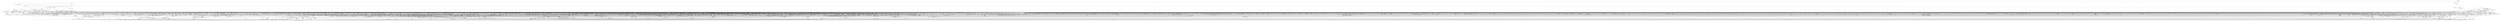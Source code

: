 digraph kerncollapsed {
    "__raw_spin_lock_irq_3" [color="black"];
    "mab_calc_split" [color="black"];
    "Indirect call6" [color="black"];
    "xa_mk_value" [color="black"];
    "_compound_head" [color="black"];
    "bstats_update" [color="black"];
    "super_wake" [color="black"];
    "freezing_slow_path" [color="black"];
    "__rt_mutex_futex_trylock" [color="black"];
    "update_pm_runtime_accounting" [color="black"];
    "set_ptes.constprop.0.isra.0" [color="black"];
    "hrtimer_forward" [color="black"];
    "set_pud" [color="black"];
    "Indirect call196" [color="black"];
    "access_ok_14" [color="black"];
    "Indirect call20" [color="black"];
    "arch_get_random_seed_longs" [color="black"];
    "do_raw_spin_lock.constprop.0_11" [color="black"];
    "__raw_spin_unlock_irqrestore_11" [color="black"];
    "arch_local_irq_save_5" [color="black"];
    "read_seqbegin.constprop.0" [color="black"];
    "vma_is_secretmem" [color="black"];
    "lockref_get" [color="black"];
    "user_path_at_empty" [color="black"];
    "find_vma_prev" [color="black"];
    "__pageblock_pfn_to_page" [color="black"];
    "cpuhp_invoke_callback" [color="black"];
    "__printk_cpu_sync_put" [color="black"];
    "getname_flags" [color="black"];
    "__wake_up_locked_key_bookmark" [color="black"];
    "Indirect call203" [color="black"];
    "io_schedule_prepare" [color="black"];
    "inode_lru_list_del" [color="black"];
    "blake2s_compress" [color="black"];
    "__dl_update" [color="black"];
    "do_raw_spin_lock_80" [color="black"];
    "kmap_atomic_1" [color="black"];
    "io_cqe_cache_refill" [color="black"];
    "folio_add_new_anon_rmap" [color="black"];
    "do_raw_spin_lock.constprop.0_10" [color="black"];
    "__kern_my_cpu_offset_56" [color="black"];
    "is_cpu_allowed" [color="black"];
    "drain_pages_zone" [color="black"];
    "pcpu_post_unmap_tlb_flush" [color="black"];
    "cpu_switch_to" [color="black"];
    "fprop_fraction_percpu" [color="black"];
    "security_release_secctx" [color="black"];
    "Indirect call63" [color="black"];
    "filemap_check_errors" [color="black"];
    "enqueue_hrtimer.constprop.0" [color="black"];
    "tty_ldisc_open" [color="black"];
    "do_raw_spin_lock_66" [color="black"];
    "tag_set" [color="black"];
    "do_raw_spin_lock_97" [color="black"];
    "__cmpxchg_case_mb_64_7" [color="black"];
    "rcu_segcblist_entrain" [color="black"];
    "clear_page" [color="black"];
    "__cmpxchg_case_mb_32_2" [color="black"];
    "__kern_my_cpu_offset_91" [color="black"];
    "__put_cpu_fpsimd_context" [color="black"];
    "skb_header_pointer_2" [color="black"];
    "arm_timer" [color="black"];
    "osq_unlock" [color="black"];
    "__raw_spin_trylock_4" [color="black"];
    "__mod_node_page_state" [color="black"];
    "account_pipe_buffers" [color="black"];
    "arch_local_irq_save_1" [color="black"];
    "Indirect call178" [color="black"];
    "__xchg_case_mb_32.constprop.0" [color="black"];
    "__raw_spin_unlock_irqrestore_1" [color="black"];
    "prepend_path" [color="black"];
    "Indirect call97" [color="black"];
    "__raw_spin_lock_irqsave.constprop.0_1" [color="black"];
    "pm_runtime_deactivate_timer" [color="black"];
    "update_rq_clock" [color="black"];
    "__skb_zcopy_downgrade_managed" [color="black"];
    "__raw_spin_unlock_irq.constprop.0_2" [color="black"];
    "jiffies_to_msecs" [color="black"];
    "post_ttbr_update_workaround" [color="black"];
    "io_prep_async_link" [color="black"];
    "update_min_vruntime" [color="black"];
    "get_arm64_ftr_reg_nowarn" [color="black"];
    "do_raw_spin_lock_45" [color="black"];
    "Indirect call9" [color="black"];
    "do_raw_spin_lock_87" [color="black"];
    "__percpu_add_case_64_6" [color="black"];
    "mmgrab_2" [color="black"];
    "exit_rcu" [color="black"];
    "__init_waitqueue_head" [color="black"];
    "rt_mutex_proxy_unlock" [color="black"];
    "commit_tree" [color="black"];
    "Indirect call158" [color="black"];
    "__raw_spin_unlock_irqrestore_5" [color="black"];
    "sync_rcu_exp_done_unlocked" [color="black"];
    "rt_mutex_top_waiter" [color="black"];
    "security_task_kill" [color="black"];
    "__raw_spin_unlock_irqrestore_18" [color="black"];
    "cpumask_and.isra.0_3" [color="black"];
    "__rb_change_child.constprop.0" [color="black"];
    "Indirect call93" [color="black"];
    "mutex_is_locked" [color="black"];
    "rcu_gp_is_normal" [color="black"];
    "__cmpxchg_case_acq_32_3" [color="black"];
    "put_prev_task" [color="black"];
    "dl_rq_of_se" [color="black"];
    "console_srcu_read_lock" [color="black"];
    "down_trylock" [color="black"];
    "inode_maybe_inc_iversion" [color="black"];
    "clear_ti_thread_flag_8" [color="black"];
    "percpu_counter_add_batch" [color="black"];
    "inactive_is_low.constprop.0" [color="black"];
    "__cmpxchg_case_acq_32.constprop.0_13" [color="black"];
    "arch_smp_send_reschedule" [color="black"];
    "siginfo_layout" [color="black"];
    "path_is_under" [color="black"];
    "pud_set_huge" [color="black"];
    "task_sigpending_2" [color="black"];
    "__raw_write_lock_irq_1" [color="black"];
    "__raw_spin_lock_irqsave_21" [color="black"];
    "anon_vma_interval_tree_post_update_vma" [color="black"];
    "Indirect call179" [color="black"];
    "__anon_vma_interval_tree_augment_propagate" [color="black"];
    "fatal_signal_pending_3" [color="black"];
    "netdev_name" [color="black"];
    "arm64_kernel_unmapped_at_el0_3" [color="black"];
    "Indirect call121" [color="black"];
    "__raw_read_unlock.constprop.0_2" [color="black"];
    "radix_tree_load_root" [color="black"];
    "inode_newsize_ok" [color="black"];
    "from_vfsuid" [color="black"];
    "skb_header_cloned" [color="black"];
    "sibling_imbalance.isra.0" [color="black"];
    "__lock_task_sighand" [color="black"];
    "security_inode_init_security_anon" [color="black"];
    "__cmpxchg_case_mb_32_8" [color="black"];
    "__raw_spin_lock_irq_20" [color="black"];
    "do_csum" [color="black"];
    "update_cached_migrate" [color="black"];
    "__raw_spin_unlock_irqrestore_38" [color="black"];
    "do_delayed_call" [color="black"];
    "find_next_bit.constprop.0_21" [color="black"];
    "get_random_bytes" [color="black"];
    "grow_tree_refs" [color="black"];
    "page_ref_add_1" [color="black"];
    "folio_unlock" [color="black"];
    "kernfs_get" [color="black"];
    "__raw_spin_unlock_irq_1" [color="black"];
    "prepare_to_swait_event" [color="black"];
    "__kern_my_cpu_offset_15" [color="black"];
    "kernfs_name_hash" [color="black"];
    "chown_common" [color="black"];
    "tlb_flush_mmu_tlbonly" [color="black"];
    "inc_rlimit_ucounts" [color="black"];
    "find_next_and_bit" [color="black"];
    "dl_set_overload.part.0" [color="black"];
    "__raw_spin_lock_irqsave_17" [color="black"];
    "io_should_retry_thread" [color="black"];
    "mnt_dec_writers" [color="black"];
    "prep_compound_page" [color="black"];
    "do_raw_spin_lock_6" [color="black"];
    "radix_tree_next_chunk" [color="black"];
    "access_ok_42" [color="black"];
    "do_raw_spin_lock_42" [color="black"];
    "page_ref_inc_2" [color="black"];
    "do_raw_spin_lock_13" [color="black"];
    "__raw_spin_unlock_irq_21" [color="black"];
    "__raw_spin_unlock_irqrestore_4" [color="black"];
    "pmd_install" [color="black"];
    "Indirect call200" [color="black"];
    "prb_first_valid_seq" [color="black"];
    "update_load_avg" [color="black"];
    "filemap_release_folio" [color="black"];
    "find_vmap_area" [color="black"];
    "cpudl_set" [color="black"];
    "__tlb_reset_range" [color="black"];
    "inode_owner_or_capable" [color="black"];
    "page_mapping" [color="black"];
    "Indirect call31" [color="black"];
    "task_participate_group_stop" [color="black"];
    "lockref_get_not_dead" [color="black"];
    "__kern_my_cpu_offset_53" [color="black"];
    "in_group_p" [color="black"];
    "Indirect call34" [color="black"];
    "Indirect call189" [color="black"];
    "set_pfnblock_flags_mask" [color="black"];
    "Indirect call115" [color="black"];
    "__raw_spin_lock_irqsave_41" [color="black"];
    "rcu_cblist_dequeue" [color="black"];
    "tlb_remove_table_smp_sync" [color="black"];
    "put_filesystem" [color="black"];
    "next_mnt" [color="black"];
    "pm_runtime_autosuspend_expiration" [color="black"];
    "do_raw_spin_lock_11" [color="black"];
    "__find_vmap_area.constprop.0" [color="black"];
    "__set_open_fd" [color="black"];
    "dev_xmit_recursion_inc" [color="black"];
    "xas_not_node" [color="black"];
    "find_lock_task_mm" [color="black"];
    "strncpy_from_user" [color="black"];
    "fragmentation_index" [color="black"];
    "data_alloc" [color="black"];
    "security_capable" [color="black"];
    "flush_dcache_page" [color="black"];
    "synchronize_rcu.part.0" [color="black"];
    "pageblock_pfn_to_page" [color="black"];
    "__kern_my_cpu_offset_80" [color="black"];
    "Indirect call95" [color="black"];
    "do_raw_spin_lock_29" [color="black"];
    "percpu_counter_dec" [color="black"];
    "kthread_probe_data" [color="black"];
    "__raw_spin_lock.constprop.0_1" [color="black"];
    "pwq_activate_inactive_work" [color="black"];
    "find_worker_executing_work" [color="black"];
    "pcpu_chunk_relocate" [color="black"];
    "inode_cgwb_move_to_attached" [color="black"];
    "xa_load" [color="black"];
    "mas_store_prealloc.part.0" [color="black"];
    "update_sd_lb_stats" [color="black"];
    "is_valid_gup_args" [color="black"];
    "spin_lock_irqsave_check_contention" [color="black"];
    "Indirect call60" [color="black"];
    "xas_next_entry" [color="black"];
    "srcu_get_delay.isra.0" [color="black"];
    "io_wq_hash_work" [color="black"];
    "wake_all_kswapds" [color="black"];
    "futex_get_value_locked" [color="black"];
    "__isolate_free_page" [color="black"];
    "get_cred_1" [color="black"];
    "collect_posix_cputimers" [color="black"];
    "Indirect call117" [color="black"];
    "vma_fs_can_writeback" [color="black"];
    "__attach_mnt" [color="black"];
    "__raw_spin_unlock_irq_18" [color="black"];
    "__init_rwsem" [color="black"];
    "__raw_spin_lock_30" [color="black"];
    "signal_pending_11" [color="black"];
    "d_instantiate" [color="black"];
    "do_raw_spin_lock_23" [color="black"];
    "queued_read_lock_slowpath" [color="black"];
    "Indirect call51" [color="black"];
    "task_rq_unlock" [color="black"];
    "truncate_setsize" [color="black"];
    "path_init" [color="black"];
    "hlist_bl_lock" [color="black"];
    "clear_ti_thread_flag_4" [color="black"];
    "get_vfs_caps_from_disk" [color="black"];
    "percpu_counter_add" [color="black"];
    "put_unused_fd" [color="black"];
    "__dl_clear_params" [color="black"];
    "lock_mount_hash" [color="black"];
    "__mnt_want_write" [color="black"];
    "__free_one_page" [color="black"];
    "find_next_bit_11" [color="black"];
    "__efistub_caches_clean_inval_pou" [color="black"];
    "is_current_pgrp_orphaned" [color="black"];
    "__kern_my_cpu_offset_89" [color="black"];
    "HAS_UNMAPPED_ID" [color="black"];
    "read_seqbegin_or_lock" [color="black"];
    "mas_find_child" [color="black"];
    "rcu_seq_end_1" [color="black"];
    "irq_work_single" [color="black"];
    "tty_port_kopened" [color="black"];
    "pcpu_next_md_free_region" [color="black"];
    "do_raw_spin_lock_56" [color="black"];
    "find_later_rq" [color="black"];
    "mab_mas_cp" [color="black"];
    "Indirect call125" [color="black"];
    "printk_parse_prefix" [color="black"];
    "list_del_1" [color="black"];
    "fd_install" [color="black"];
    "sub_rq_bw.isra.0" [color="black"];
    "mnt_get_count" [color="black"];
    "propagate_one" [color="black"];
    "cpu_online_3" [color="black"];
    "req_set_fail_3" [color="black"];
    "__raw_spin_lock_irq_32" [color="black"];
    "lru_move_tail_fn" [color="black"];
    "Indirect call55" [color="black"];
    "mmget" [color="black"];
    "pcpu_find_block_fit" [color="black"];
    "__dev_put.part.0" [color="black"];
    "__wait_on_bit" [color="black"];
    "fsnotify_handle_inode_event.isra.0" [color="black"];
    "__finalize_skb_around" [color="black"];
    "__list_del_entry_2" [color="black"];
    "timer_delete" [color="black"];
    "find_next_bit.constprop.0_14" [color="black"];
    "page_ref_inc_4" [color="black"];
    "__raw_spin_unlock_irq_43" [color="black"];
    "_compound_head_1" [color="black"];
    "__kern_my_cpu_offset_17" [color="black"];
    "folio_mapped_1" [color="black"];
    "lookup_mnt" [color="black"];
    "copy_thread" [color="black"];
    "do_softirq" [color="black"];
    "__raw_spin_lock_irqsave_42" [color="black"];
    "Indirect call84" [color="black"];
    "__raw_spin_lock_irq_31" [color="black"];
    "del_page_from_free_list" [color="black"];
    "__raw_spin_unlock_irq_38" [color="black"];
    "netlink_has_listeners" [color="black"];
    "update_sctlr_el1" [color="black"];
    "__raw_spin_lock_irqsave_44" [color="black"];
    "lru_note_cost_refault" [color="black"];
    "__raw_spin_lock_irq_25" [color="black"];
    "resched_curr" [color="black"];
    "__hrtimer_get_next_event" [color="black"];
    "__raw_spin_lock_irqsave_25" [color="black"];
    "update_rt_rq_load_avg" [color="black"];
    "Indirect call70" [color="black"];
    "task_sigpending_1" [color="black"];
    "tag_get" [color="black"];
    "__raw_spin_unlock_irq_7" [color="black"];
    "need_active_balance" [color="black"];
    "finish_automount" [color="black"];
    "folio_trylock_2" [color="black"];
    "io_poll_mark_cancelled" [color="black"];
    "sk_memory_allocated_sub" [color="black"];
    "signal_set_stop_flags" [color="black"];
    "__lookup_mnt" [color="black"];
    "__raw_spin_lock_irqsave_34" [color="black"];
    "list_del_init_3" [color="black"];
    "mte_copy_page_tags" [color="black"];
    "device_match_devt" [color="black"];
    "from_vfsgid" [color="black"];
    "Indirect call39" [color="black"];
    "plist_add" [color="black"];
    "Indirect call191" [color="black"];
    "Indirect call210" [color="black"];
    "hlist_del_init_4" [color="black"];
    "auditd_test_task" [color="black"];
    "irq_work_claim" [color="black"];
    "__raw_spin_lock_19" [color="black"];
    "cpu_do_switch_mm" [color="black"];
    "add_timer_on" [color="black"];
    "d_walk" [color="black"];
    "arch_irq_work_raise" [color="black"];
    "__mod_timer" [color="black"];
    "Indirect call0" [color="black"];
    "__fget_light" [color="black"];
    "Indirect call83" [color="black"];
    "__set_task_special" [color="black"];
    "Indirect call185" [color="black"];
    "arch_local_irq_save_7" [color="black"];
    "__bitmap_weight" [color="black"];
    "rcu_poll_gp_seq_end" [color="black"];
    "xas_result" [color="black"];
    "__cmpxchg_case_mb_64" [color="black"];
    "mas_wr_walk_descend" [color="black"];
    "pcpu_block_refresh_hint" [color="black"];
    "io_is_timeout_noseq" [color="black"];
    "qdisc_qstats_cpu_backlog_dec" [color="black"];
    "do_raw_spin_lock.constprop.0_13" [color="black"];
    "current_is_kswapd" [color="black"];
    "mas_parent_type" [color="black"];
    "__raw_spin_unlock_irq_25" [color="black"];
    "__raw_spin_lock_26" [color="black"];
    "__raw_spin_lock_irqsave.constprop.0_9" [color="black"];
    "__wake_up_bit" [color="black"];
    "mas_push_node" [color="black"];
    "folio_try_get_rcu" [color="black"];
    "io_cancel_ctx_cb" [color="black"];
    "folio_evictable_1" [color="black"];
    "dput_to_list" [color="black"];
    "skb_cloned" [color="black"];
    "idr_for_each" [color="black"];
    "__percpu_add_case_32_3" [color="black"];
    "sme_save_state" [color="black"];
    "audit_rate_check.part.0" [color="black"];
    "_compound_head_13" [color="black"];
    "__accumulate_pelt_segments" [color="black"];
    "__irq_startup" [color="black"];
    "do_raw_spin_lock_33" [color="black"];
    "__raw_spin_lock_irqsave_1" [color="black"];
    "__raw_spin_lock_irq_41" [color="black"];
    "__raw_spin_lock_27" [color="black"];
    "walk_component" [color="black"];
    "__raw_spin_lock_irq_35" [color="black"];
    "sched_cgroup_fork" [color="black"];
    "Indirect call17" [color="black"];
    "skb_copy_bits" [color="black"];
    "sock_flag_1" [color="black"];
    "mas_leaf_max_gap" [color="black"];
    "do_raw_spin_lock_16" [color="black"];
    "lookup_fast" [color="black"];
    "__kern_my_cpu_offset_16" [color="black"];
    "wake_up_var" [color="black"];
    "chacha_permute" [color="black"];
    "post_init_entity_util_avg" [color="black"];
    "Indirect call216" [color="black"];
    "do_softirq_own_stack" [color="black"];
    "Indirect call195" [color="black"];
    "ma_dead_node" [color="black"];
    "Indirect call23" [color="black"];
    "__kern_my_cpu_offset_36" [color="black"];
    "rcu_is_watching" [color="black"];
    "find_next_zero_bit" [color="black"];
    "vmf_pte_changed" [color="black"];
    "Indirect call62" [color="black"];
    "Indirect call68" [color="black"];
    "folio_invalidate" [color="black"];
    "Indirect call16" [color="black"];
    "__d_instantiate" [color="black"];
    "Indirect call217" [color="black"];
    "find_next_bit.constprop.0_6" [color="black"];
    "sve_save_state" [color="black"];
    "pm_runtime_get_noresume" [color="black"];
    "unhash_mnt" [color="black"];
    "node_page_state_add" [color="black"];
    "vma_interval_tree_remove" [color="black"];
    "notify_change" [color="black"];
    "__raw_spin_unlock_irqrestore_29" [color="black"];
    "kmem_valid_obj" [color="black"];
    "__percpu_add_case_64.constprop.0_1" [color="black"];
    "audit_alloc_name" [color="black"];
    "ma_pivots" [color="black"];
    "is_migration_entry" [color="black"];
    "d_revalidate" [color="black"];
    "add_wait_queue_exclusive" [color="black"];
    "__cmpxchg_case_mb_64_4" [color="black"];
    "xas_init_marks" [color="black"];
    "list_lru_del" [color="black"];
    "__init_swait_queue_head" [color="black"];
    "Indirect call119" [color="black"];
    "nsec_to_clock_t" [color="black"];
    "mas_store_b_node" [color="black"];
    "__set_fixmap" [color="black"];
    "io_cancel_task_cb" [color="black"];
    "io_acct_cancel_pending_work" [color="black"];
    "PageMovable" [color="black"];
    "folio_trylock_flag" [color="black"];
    "d_alloc_parallel" [color="black"];
    "wb_stat_mod" [color="black"];
    "mas_wr_walk" [color="black"];
    "pmd_offset.isra.0_1" [color="black"];
    "setattr_copy" [color="black"];
    "fpsimd_save_state" [color="black"];
    "percpu_ref_get_many" [color="black"];
    "security_inode_follow_link" [color="black"];
    "folio_mark_dirty" [color="black"];
    "__bpf_free_used_maps" [color="black"];
    "do_raw_spin_lock_1" [color="black"];
    "find_first_bit_1" [color="black"];
    "attach_entity_load_avg" [color="black"];
    "__mnt_drop_write_file" [color="black"];
    "zone_watermark_ok" [color="black"];
    "__raw_spin_lock_irq.constprop.0_2" [color="black"];
    "__cmpxchg_case_acq_32.constprop.0_2" [color="black"];
    "set_ti_thread_flag" [color="black"];
    "xa_find_after" [color="black"];
    "mte_destroy_descend.constprop.0" [color="black"];
    "graft_tree" [color="black"];
    "console_trylock" [color="black"];
    "__raw_spin_unlock_irq_23" [color="black"];
    "mas_wr_store_setup" [color="black"];
    "__lock_parent" [color="black"];
    "Indirect call230" [color="black"];
    "anon_vma_interval_tree_iter_next" [color="black"];
    "get_state_synchronize_rcu_full" [color="black"];
    "pvm_determine_end_from_reverse" [color="black"];
    "drain_pages" [color="black"];
    "timer_wait_running" [color="black"];
    "filename_lookup" [color="black"];
    "rwsem_read_trylock" [color="black"];
    "__raw_spin_lock_4" [color="black"];
    "mas_set_height" [color="black"];
    "drain_local_pages" [color="black"];
    "timer_reduce" [color="black"];
    "csum_block_add_ext" [color="black"];
    "percpu_counter_set" [color="black"];
    "__vfs_getxattr" [color="black"];
    "do_raw_spin_lock.constprop.0_3" [color="black"];
    "__rpm_get_callback" [color="black"];
    "timer_delete_sync" [color="black"];
    "__cmpxchg_case_acq_32.constprop.0_15" [color="black"];
    "number" [color="black"];
    "folio_trylock_4" [color="black"];
    "tty_termios_input_baud_rate" [color="black"];
    "set_root_1" [color="black"];
    "__kern_my_cpu_offset_6" [color="black"];
    "extract_entropy.constprop.0" [color="black"];
    "pte_mkdirty" [color="black"];
    "mm_counter" [color="black"];
    "mas_split_final_node.isra.0" [color="black"];
    "qdisc_qstats_cpu_qlen_inc" [color="black"];
    "_compound_head_7" [color="black"];
    "rcu_segcblist_init" [color="black"];
    "dev_xmit_recursion_dec" [color="black"];
    "__pick_first_entity" [color="black"];
    "compaction_suitable" [color="black"];
    "dl_bw_of" [color="black"];
    "Indirect call204" [color="black"];
    "__kern_my_cpu_offset_11" [color="black"];
    "next_online_pgdat" [color="black"];
    "current_wq_worker" [color="black"];
    "data_push_tail" [color="black"];
    "Indirect call192" [color="black"];
    "new_context" [color="black"];
    "kernfs_release_file.part.0.isra.0" [color="black"];
    "is_bad_inode" [color="black"];
    "rpm_check_suspend_allowed" [color="black"];
    "__raw_spin_lock_irq_5" [color="black"];
    "Indirect call43" [color="black"];
    "__raw_spin_unlock_irq_12" [color="black"];
    "get_cpu_fpsimd_context" [color="black"];
    "strncmp" [color="black"];
    "folio_mapping" [color="black"];
    "__raw_spin_lock_irqsave_19" [color="black"];
    "__raw_spin_lock_irq_23" [color="black"];
    "__skb_checksum" [color="black"];
    "__cmpxchg_case_rel_64" [color="black"];
    "osq_lock" [color="black"];
    "internal_add_timer" [color="black"];
    "pmd_offset.isra.0" [color="black"];
    "__kern_my_cpu_offset_14" [color="black"];
    "__percpu_add_case_32_15" [color="black"];
    "wants_signal" [color="black"];
    "task_fits_cpu" [color="black"];
    "__wake_up_common" [color="black"];
    "enqueue_timer" [color="black"];
    "_compound_head_4" [color="black"];
    "percpu_ref_put_many" [color="black"];
    "tty_audit_fork" [color="black"];
    "rcu_start_this_gp" [color="black"];
    "mas_next_range" [color="black"];
    "Indirect call175" [color="black"];
    "mapping_shrinkable_2" [color="black"];
    "pagecache_get_page" [color="black"];
    "do_raw_spin_lock_28" [color="black"];
    "__kern_my_cpu_offset_50" [color="black"];
    "notifier_call_chain" [color="black"];
    "set_pageblock_migratetype" [color="black"];
    "Indirect call232" [color="black"];
    "rb_next" [color="black"];
    "__kern_my_cpu_offset_23" [color="black"];
    "__raw_spin_unlock_irqrestore_21" [color="black"];
    "signal_pending" [color="black"];
    "clear_inode" [color="black"];
    "skb_tailroom_1" [color="black"];
    "__percpu_add_case_32" [color="black"];
    "sve_state_size" [color="black"];
    "Indirect call161" [color="black"];
    "privileged_wrt_inode_uidgid" [color="black"];
    "__raw_spin_lock_6" [color="black"];
    "do_raw_spin_lock_36" [color="black"];
    "__kern_my_cpu_offset_38" [color="black"];
    "__irq_disable" [color="black"];
    "addr_to_vb_xa" [color="black"];
    "Indirect call72" [color="black"];
    "Indirect call155" [color="black"];
    "xas_start" [color="black"];
    "clear_nonspinnable" [color="black"];
    "Indirect call75" [color="black"];
    "__raw_spin_lock_irqsave_51" [color="black"];
    "legitimize_links" [color="black"];
    "move_freelist_tail" [color="black"];
    "queued_write_lock.constprop.0_1" [color="black"];
    "finish_swait" [color="black"];
    "Indirect call78" [color="black"];
    "find_suitable_fallback" [color="black"];
    "__cmpxchg_case_acq_32.constprop.0_6" [color="black"];
    "__io_acct_run_queue" [color="black"];
    "_raw_spin_rq_lock_irqsave" [color="black"];
    "qdisc_qstats_cpu_qlen_dec" [color="black"];
    "__io_disarm_linked_timeout" [color="black"];
    "Indirect call105" [color="black"];
    "__reset_isolation_pfn" [color="black"];
    "__audit_reusename" [color="black"];
    "vm_unacct_memory_1" [color="black"];
    "add_device_randomness" [color="black"];
    "xa_find" [color="black"];
    "__raw_spin_trylock" [color="black"];
    "test_ti_thread_flag_4" [color="black"];
    "get_ucounts_or_wrap" [color="black"];
    "dl_bw_cpus" [color="black"];
    "io_prep_async_work" [color="black"];
    "sched_ttwu_pending" [color="black"];
    "__raw_spin_lock_24" [color="black"];
    "dec_rlimit_ucounts" [color="black"];
    "mutex_trylock" [color="black"];
    "mas_descend" [color="black"];
    "percpu_ref_get_many.constprop.0" [color="black"];
    "__cmpxchg_case_acq_32.constprop.0_16" [color="black"];
    "page_vma_mapped_walk_done_1" [color="black"];
    "io_run_local_work_continue" [color="black"];
    "io_poll_add_hash" [color="black"];
    "auditsc_get_stamp" [color="black"];
    "pte_offset_kernel.isra.0" [color="black"];
    "__raw_spin_unlock_irq_5" [color="black"];
    "posix_cputimers_group_init" [color="black"];
    "__mnt_drop_write" [color="black"];
    "__raw_spin_unlock_irqrestore_10" [color="black"];
    "hrtimer_force_reprogram.constprop.0" [color="black"];
    "security_inode_setattr" [color="black"];
    "do_raw_spin_lock_65" [color="black"];
    "__cmpxchg_case_acq_32.constprop.0_14" [color="black"];
    "Indirect call198" [color="black"];
    "llist_del_first" [color="black"];
    "remove_nodes.constprop.0" [color="black"];
    "write_seqlock.constprop.0" [color="black"];
    "find_next_bit_7" [color="black"];
    "access_ok_39" [color="black"];
    "is_vmalloc_addr" [color="black"];
    "select_collect" [color="black"];
    "Indirect call42" [color="black"];
    "__hlist_del" [color="black"];
    "unlock_mount_hash" [color="black"];
    "__pi_strlen" [color="black"];
    "rcu_exp_need_qs" [color="black"];
    "anon_vma_interval_tree_iter_first" [color="black"];
    "Indirect call199" [color="black"];
    "cpu_util.constprop.0" [color="black"];
    "io_poll_get_ownership" [color="black"];
    "Indirect call96" [color="black"];
    "do_raw_spin_lock_15" [color="black"];
    "ttwu_queue_wakelist" [color="black"];
    "security_inode_need_killpriv" [color="black"];
    "flush_signal_handlers" [color="black"];
    "wakeup_kcompactd" [color="black"];
    "Indirect call140" [color="black"];
    "__raw_spin_lock_irq_26" [color="black"];
    "qdisc_maybe_clear_missed" [color="black"];
    "__kern_my_cpu_offset_61" [color="black"];
    "Indirect call205" [color="black"];
    "copy_fd_bitmaps" [color="black"];
    "kill_super_notify" [color="black"];
    "__sk_mem_reduce_allocated" [color="black"];
    "__do_once_start" [color="black"];
    "put_dec_trunc8" [color="black"];
    "process_shares_mm" [color="black"];
    "mas_bulk_rebalance" [color="black"];
    "show_mem_node_skip" [color="black"];
    "percpu_ref_put_many.constprop.0" [color="black"];
    "__percpu_add_return_case_32_1" [color="black"];
    "mas_start" [color="black"];
    "__irq_put_desc_unlock" [color="black"];
    "Indirect call44" [color="black"];
    "__cmpxchg_case_mb_32_10" [color="black"];
    "set_ptes.constprop.0.isra.0_1" [color="black"];
    "rb_prev" [color="black"];
    "split_map_pages" [color="black"];
    "xas_retry" [color="black"];
    "setattr_should_drop_sgid" [color="black"];
    "__msecs_to_jiffies" [color="black"];
    "rcu_segcblist_accelerate" [color="black"];
    "folio_nr_pages_1" [color="black"];
    "__raw_spin_unlock_irqrestore_37" [color="black"];
    "task_pid_vnr" [color="black"];
    "security_sk_free" [color="black"];
    "cfs_rq_of" [color="black"];
    "Indirect call219" [color="black"];
    "ptep_clear_flush" [color="black"];
    "__kern_my_cpu_offset_37" [color="black"];
    "xas_find" [color="black"];
    "copy_user_highpage" [color="black"];
    "timer_base.isra.0" [color="black"];
    "remove_wait_queue" [color="black"];
    "netlink_lock_table" [color="black"];
    "set_page_dirty" [color="black"];
    "Indirect call102" [color="black"];
    "call_function_single_prep_ipi" [color="black"];
    "pte_to_swp_entry_2" [color="black"];
    "prep_new_page" [color="black"];
    "__wake_q_add" [color="black"];
    "check_preempt_curr_dl" [color="black"];
    "exit_task_stack_account" [color="black"];
    "folio_nr_pages_4" [color="black"];
    "add_timer" [color="black"];
    "system_supports_address_auth_1" [color="black"];
    "Indirect call49" [color="black"];
    "capable_wrt_inode_uidgid" [color="black"];
    "Indirect call5" [color="black"];
    "Indirect call61" [color="black"];
    "mas_next_setup.constprop.0" [color="black"];
    "io_wq_exit_start" [color="black"];
    "Indirect call73" [color="black"];
    "search_cmp_ftr_reg" [color="black"];
    "do_raw_spin_lock_51" [color="black"];
    "is_path_reachable" [color="black"];
    "__sync_icache_dcache" [color="black"];
    "do_raw_spin_lock_9" [color="black"];
    "Indirect call123" [color="black"];
    "list_del_init_6" [color="black"];
    "do_raw_spin_lock_41" [color="black"];
    "num_other_online_cpus" [color="black"];
    "mod_zone_state" [color="black"];
    "wp_page_reuse" [color="black"];
    "__timer_delete" [color="black"];
    "mas_wr_walk_index.isra.0" [color="black"];
    "Indirect call19" [color="black"];
    "fatal_signal_pending_5" [color="black"];
    "__kern_my_cpu_offset_78" [color="black"];
    "domain_dirty_limits" [color="black"];
    "test_taint" [color="black"];
    "__raw_spin_lock_41" [color="black"];
    "test_ti_thread_flag_19" [color="black"];
    "Indirect call111" [color="black"];
    "disable_irq_nosync" [color="black"];
    "io_file_get_flags" [color="black"];
    "Indirect call201" [color="black"];
    "rcu_stall_is_suppressed" [color="black"];
    "do_raw_spin_lock_25" [color="black"];
    "hrtimer_start_expires" [color="black"];
    "hrtimer_cancel" [color="black"];
    "Indirect call170" [color="black"];
    "__bitmap_and" [color="black"];
    "mas_update_gap" [color="black"];
    "set_swapper_pgd" [color="black"];
    "sock_rmem_free" [color="black"];
    "clear_bit_unlock.constprop.0" [color="black"];
    "do_raw_spin_lock_52" [color="black"];
    "atime_needs_update" [color="black"];
    "_atomic_dec_and_lock_irqsave" [color="black"];
    "pvm_find_va_enclose_addr" [color="black"];
    "d_ancestor" [color="black"];
    "__raw_spin_lock_16" [color="black"];
    "__printk_safe_enter" [color="black"];
    "cpumask_weight.constprop.0_5" [color="black"];
    "system_supports_tlb_range" [color="black"];
    "slab_want_init_on_alloc" [color="black"];
    "__raw_spin_unlock_irq_28" [color="black"];
    "d_set_mounted" [color="black"];
    "detach_entity_load_avg" [color="black"];
    "Indirect call28" [color="black"];
    "leave_rcu" [color="black"];
    "Indirect call132" [color="black"];
    "__delay" [color="black"];
    "lockref_get_not_zero" [color="black"];
    "mnt_drop_write" [color="black"];
    "tlb_gather_mmu_fullmm" [color="black"];
    "do_raw_spin_lock_46" [color="black"];
    "__flush_tlb_page_nosync" [color="black"];
    "finish_wait" [color="black"];
    "mas_leaf_set_meta" [color="black"];
    "__udelay" [color="black"];
    "futex_hb_waiters_dec" [color="black"];
    "do_fchownat" [color="black"];
    "fsnotify_group_assert_locked" [color="black"];
    "__kern_my_cpu_offset_51" [color="black"];
    "dev_driver_string" [color="black"];
    "errseq_sample" [color="black"];
    "fetch_robust_entry" [color="black"];
    "__lookup_slow" [color="black"];
    "irq_to_desc" [color="black"];
    "__update_load_avg_cfs_rq" [color="black"];
    "Indirect call92" [color="black"];
    "arch_get_random_longs" [color="black"];
    "wb_has_dirty_io" [color="black"];
    "do_raw_spin_lock_57" [color="black"];
    "update_group_capacity" [color="black"];
    "forward_timer_base" [color="black"];
    "__percpu_add_case_32_7" [color="black"];
    "prepare_to_wait_event" [color="black"];
    "__futex_unqueue" [color="black"];
    "try_to_unlazy_next" [color="black"];
    "__raw_spin_unlock_irqrestore_14" [color="black"];
    "Indirect call32" [color="black"];
    "ktime_get_with_offset" [color="black"];
    "set_task_cpu" [color="black"];
    "_compound_head_5" [color="black"];
    "ma_slots" [color="black"];
    "strreplace" [color="black"];
    "__raw_spin_lock.constprop.0_2" [color="black"];
    "arch_local_irq_restore_3" [color="black"];
    "ptrauth_keys_install_user" [color="black"];
    "override_creds" [color="black"];
    "sk_mem_reclaim" [color="black"];
    "Indirect call30" [color="black"];
    "__var_waitqueue" [color="black"];
    "io_wq_work_match_all" [color="black"];
    "irqd_irq_disabled.isra.0" [color="black"];
    "folio_size_2" [color="black"];
    "pgdat_balanced" [color="black"];
    "device_links_read_unlock" [color="black"];
    "Indirect call172" [color="black"];
    "__pi_memcmp" [color="black"];
    "sk_leave_memory_pressure" [color="black"];
    "do_raw_spin_lock_88" [color="black"];
    "Indirect call13" [color="black"];
    "reusable_anon_vma" [color="black"];
    "xas_next_offset" [color="black"];
    "tlb_flush_mmu_tlbonly_1" [color="black"];
    "__fswab32_10" [color="black"];
    "mab_no_null_split" [color="black"];
    "jiffies_to_usecs" [color="black"];
    "propagate_mount_unlock" [color="black"];
    "__raw_spin_lock_irq.constprop.0_1" [color="black"];
    "Indirect call223" [color="black"];
    "__kern_my_cpu_offset_71" [color="black"];
    "posix_cpu_timers_exit_group" [color="black"];
    "vma_interval_tree_subtree_search" [color="black"];
    "mas_adopt_children.isra.0" [color="black"];
    "radix_tree_tag_get" [color="black"];
    "mod_node_page_state" [color="black"];
    "mte_parent_slot" [color="black"];
    "__kern_my_cpu_offset_133" [color="black"];
    "_atomic_dec_and_lock" [color="black"];
    "first_online_pgdat" [color="black"];
    "__raw_spin_unlock_irq_17" [color="black"];
    "mas_find" [color="black"];
    "blake2s.constprop.0" [color="black"];
    "__cmpxchg_case_acq_32.constprop.0_9" [color="black"];
    "mte_update_sctlr_user" [color="black"];
    "list_del_init_2" [color="black"];
    "arch_teardown_dma_ops" [color="black"];
    "__raw_spin_lock_3" [color="black"];
    "kthread_should_stop" [color="black"];
    "skip_atoi" [color="black"];
    "Indirect call213" [color="black"];
    "__irq_work_queue_local" [color="black"];
    "__raw_spin_unlock_irq_11" [color="black"];
    "mutex_spin_on_owner" [color="black"];
    "queued_read_lock.constprop.0" [color="black"];
    "rcu_segcblist_enqueue" [color="black"];
    "signal_pending_state_2" [color="black"];
    "kick_process" [color="black"];
    "io_fill_cqe_aux" [color="black"];
    "ktime_get_coarse_real_ts64" [color="black"];
    "count_vm_events" [color="black"];
    "fatal_signal_pending" [color="black"];
    "__kern_my_cpu_offset_27" [color="black"];
    "prepare_alloc_pages.constprop.0" [color="black"];
    "sb_clear_inode_writeback" [color="black"];
    "queued_write_lock_slowpath" [color="black"];
    "other_cpu_in_panic" [color="black"];
    "pm_qos_update_flags" [color="black"];
    "__disable_irq" [color="black"];
    "do_raw_spin_lock_73" [color="black"];
    "futex_q_lock" [color="black"];
    "mas_max_gap" [color="black"];
    "fatal_signal_pending_4" [color="black"];
    "__d_lookup_rcu_op_compare" [color="black"];
    "free_unref_page_commit" [color="black"];
    "__rb_erase_color" [color="black"];
    "folio_size" [color="black"];
    "__raw_spin_lock_2" [color="black"];
    "kernfs_root" [color="black"];
    "rt_mutex_setprio" [color="black"];
    "__raw_spin_lock_28" [color="black"];
    "Indirect call25" [color="black"];
    "console_srcu_read_unlock" [color="black"];
    "task_curr" [color="black"];
    "dequeue_task" [color="black"];
    "calc_wheel_index" [color="black"];
    "count_vm_event_1" [color="black"];
    "__mutex_trylock_common" [color="black"];
    "posix_cpu_timers_exit" [color="black"];
    "__arm64_sys_lchown" [color="black"];
    "cpu_clock_sample" [color="black"];
    "audit_serial" [color="black"];
    "tlb_gather_mmu" [color="black"];
    "Indirect call225" [color="black"];
    "vma_interval_tree_augment_rotate" [color="black"];
    "find_mergeable_anon_vma" [color="black"];
    "audit_string_contains_control" [color="black"];
    "folio_order" [color="black"];
    "netdev_start_xmit" [color="black"];
    "Indirect call220" [color="black"];
    "d_lookup_done" [color="black"];
    "__kern_my_cpu_offset_70" [color="black"];
    "compound_order_1" [color="black"];
    "Indirect call139" [color="black"];
    "__cmpxchg_case_mb_32_3" [color="black"];
    "skb_zcopy_clear" [color="black"];
    "peernet2id" [color="black"];
    "__kern_my_cpu_offset_35" [color="black"];
    "anon_vma_interval_tree_pre_update_vma" [color="black"];
    "Indirect call79" [color="black"];
    "compaction_free" [color="black"];
    "pfn_swap_entry_to_page" [color="black"];
    "kobj_ns_ops" [color="black"];
    "xas_pause" [color="black"];
    "do_raw_spin_lock_48" [color="black"];
    "mte_update_gcr_excl.isra.0" [color="black"];
    "system_supports_mte_1" [color="black"];
    "rwsem_set_reader_owned" [color="black"];
    "__anon_vma_interval_tree_subtree_search" [color="black"];
    "timekeeping_get_ns" [color="black"];
    "Indirect call56" [color="black"];
    "unlock_task_sighand.isra.0_1" [color="black"];
    "count_vm_event" [color="black"];
    "__raw_spin_unlock_irqrestore_15" [color="black"];
    "__count_vm_events" [color="black"];
    "mte_dead_walk" [color="black"];
    "calc_delta_fair" [color="black"];
    "io_wq_work_match_item" [color="black"];
    "get_file" [color="black"];
    "wakeup_source_deactivate" [color="black"];
    "mmgrab_1" [color="black"];
    "__sk_mem_reclaim" [color="black"];
    "d_find_alias" [color="black"];
    "find_next_and_bit.constprop.0" [color="black"];
    "_find_next_zero_bit" [color="black"];
    "free_vmap_area_rb_augment_cb_propagate" [color="black"];
    "tk_xtime.constprop.0" [color="black"];
    "Indirect call206" [color="black"];
    "do_raw_spin_lock_118" [color="black"];
    "u64_stats_add_2" [color="black"];
    "do_raw_spin_lock_99" [color="black"];
    "__io_prep_linked_timeout" [color="black"];
    "__cmpwait_case_32_3" [color="black"];
    "_find_first_zero_bit" [color="black"];
    "idr_find" [color="black"];
    "__raw_spin_lock_bh.constprop.0_5" [color="black"];
    "put_link" [color="black"];
    "xa_err" [color="black"];
    "Indirect call50" [color="black"];
    "Indirect call165" [color="black"];
    "rcu_seq_snap" [color="black"];
    "audit_copy_inode" [color="black"];
    "mapping_shrinkable" [color="black"];
    "Indirect call167" [color="black"];
    "will_become_orphaned_pgrp" [color="black"];
    "pcpu_size_to_slot" [color="black"];
    "folio_nr_pages_2" [color="black"];
    "u64_stats_add_1" [color="black"];
    "mas_ascend" [color="black"];
    "kernel_init_pages" [color="black"];
    "find_next_bit_17" [color="black"];
    "get_mountpoint" [color="black"];
    "__mutex_init" [color="black"];
    "unmask_irq" [color="black"];
    "get_pfnblock_flags_mask" [color="black"];
    "__cmpxchg_case_acq_32_2" [color="black"];
    "Indirect call211" [color="black"];
    "__raw_spin_lock_irqsave_6" [color="black"];
    "Indirect call186" [color="black"];
    "pgattr_change_is_safe" [color="black"];
    "fatal_signal_pending_6" [color="black"];
    "path_get" [color="black"];
    "vma_iter_config" [color="black"];
    "timespec64_equal" [color="black"];
    "handle_dots" [color="black"];
    "ptep_set_access_flags" [color="black"];
    "do_raw_spin_lock_30" [color="black"];
    "arch_local_irq_restore" [color="black"];
    "__raw_read_unlock.constprop.0" [color="black"];
    "local_bh_enable" [color="black"];
    "clear_buddies.isra.0" [color="black"];
    "device_links_read_lock" [color="black"];
    "try_check_zero" [color="black"];
    "Indirect call134" [color="black"];
    "next_group" [color="black"];
    "lock_hrtimer_base" [color="black"];
    "__set_task_comm" [color="black"];
    "cpudl_find" [color="black"];
    "Indirect call120" [color="black"];
    "xas_load" [color="black"];
    "cpumask_and.isra.0_1" [color="black"];
    "pagefault_disable" [color="black"];
    "smp_call_function_many_cond" [color="black"];
    "__raw_spin_lock_irqsave_32" [color="black"];
    "do_raw_spin_lock_18" [color="black"];
    "cpu_mitigations_off" [color="black"];
    "Indirect call166" [color="black"];
    "lock_mnt_tree" [color="black"];
    "__raw_spin_lock_21" [color="black"];
    "nd_alloc_stack" [color="black"];
    "arch_local_irq_save_3" [color="black"];
    "ksize" [color="black"];
    "__page_dup_rmap.constprop.0" [color="black"];
    "sock_rfree" [color="black"];
    "do_init_timer.constprop.0" [color="black"];
    "get_page" [color="black"];
    "kill_device" [color="black"];
    "rcu_poll_gp_seq_end_unlocked" [color="black"];
    "__raw_spin_unlock_irqrestore_12" [color="black"];
    "system_supports_generic_auth" [color="black"];
    "Indirect call145" [color="black"];
    "first_zones_zonelist_1" [color="black"];
    "mapping_shrinkable_1" [color="black"];
    "__cmpwait_case_32_1" [color="black"];
    "active_load_balance_cpu_stop" [color="black"];
    "kthread_insert_work_sanity_check" [color="black"];
    "set_ti_thread_flag_5" [color="black"];
    "simple_setattr" [color="black"];
    "skb_tailroom_2" [color="black"];
    "__dput_to_list" [color="black"];
    "task_rq_lock" [color="black"];
    "copyin" [color="black"];
    "pick_next_task_idle" [color="black"];
    "skb_zcopy_downgrade_managed" [color="black"];
    "__flow_hash_from_keys" [color="black"];
    "put_cpu_fpsimd_context" [color="black"];
    "rcu_cblist_init" [color="black"];
    "split_page" [color="black"];
    "find_next_bit.constprop.0_5" [color="black"];
    "group_balance_cpu" [color="black"];
    "move_freepages_block" [color="black"];
    "signalfd_cleanup" [color="black"];
    "pfn_valid_2" [color="black"];
    "Indirect call173" [color="black"];
    "lock_timer_base" [color="black"];
    "mas_allocated.isra.0" [color="black"];
    "Indirect call26" [color="black"];
    "list_move_tail" [color="black"];
    "signal_pending_state_1" [color="black"];
    "__wb_update_bandwidth.constprop.0" [color="black"];
    "fsnotify_detach_connector_from_object" [color="black"];
    "find_first_bit_3" [color="black"];
    "kthread_is_per_cpu" [color="black"];
    "in_group_or_capable" [color="black"];
    "maybe_mkwrite.isra.0" [color="black"];
    "__skb_flow_get_ports" [color="black"];
    "mte_sync_tags" [color="black"];
    "__timer_delete_sync" [color="black"];
    "cpu_online" [color="black"];
    "__page_cache_release" [color="black"];
    "get_mm_exe_file" [color="black"];
    "rcu_segcblist_add_len" [color="black"];
    "change_page_range" [color="black"];
    "__skb_header_pointer" [color="black"];
    "find_next_zero_bit_1" [color="black"];
    "prepare_to_wait" [color="black"];
    "__note_gp_changes" [color="black"];
    "security_secid_to_secctx" [color="black"];
    "Indirect call136" [color="black"];
    "Indirect call164" [color="black"];
    "task_will_free_mem" [color="black"];
    "Indirect call126" [color="black"];
    "Indirect call209" [color="black"];
    "get_work_pwq" [color="black"];
    "first_zones_zonelist" [color="black"];
    "take_dentry_name_snapshot" [color="black"];
    "lockref_mark_dead" [color="black"];
    "kmsg_dump" [color="black"];
    "set_next_entity" [color="black"];
    "pcpu_chunk_slot" [color="black"];
    "access_ok_12" [color="black"];
    "__dequeue_entity" [color="black"];
    "Indirect call74" [color="black"];
    "arm64_kernel_unmapped_at_el0_2" [color="black"];
    "mas_new_ma_node" [color="black"];
    "percpu_up_read_1" [color="black"];
    "task_call_func" [color="black"];
    "__mod_lruvec_state" [color="black"];
    "clear_ti_thread_flag_3" [color="black"];
    "mas_pause" [color="black"];
    "get_new_cred" [color="black"];
    "rwsem_spin_on_owner" [color="black"];
    "arch_send_call_function_ipi_mask" [color="black"];
    "d_shrink_del" [color="black"];
    "hrtimer_sleeper_start_expires" [color="black"];
    "ihold" [color="black"];
    "do_raw_spin_lock_67" [color="black"];
    "Indirect call58" [color="black"];
    "____do_softirq" [color="black"];
    "__preempt_count_add.constprop.0_1" [color="black"];
    "fsnotify_grab_connector" [color="black"];
    "try_grab_page" [color="black"];
    "online_section_nr" [color="black"];
    "__raw_spin_lock_irqsave_39" [color="black"];
    "__raw_read_lock_irqsave.constprop.0_1" [color="black"];
    "this_cpu_has_cap" [color="black"];
    "mast_split_data" [color="black"];
    "send_sig" [color="black"];
    "folio_activate_fn" [color="black"];
    "io_cancel_req_match" [color="black"];
    "pde_subdir_first" [color="black"];
    "list_del_init_5" [color="black"];
    "do_raw_spin_lock.constprop.0_6" [color="black"];
    "update_curr" [color="black"];
    "Indirect call188" [color="black"];
    "netlink_unlock_table" [color="black"];
    "clear_ti_thread_flag_5" [color="black"];
    "handle_lookup_down" [color="black"];
    "legitimize_root" [color="black"];
    "desc_read_finalized_seq" [color="black"];
    "ldsem_down_read_trylock" [color="black"];
    "Indirect call87" [color="black"];
    "__irq_domain_deactivate_irq" [color="black"];
    "unlock_page" [color="black"];
    "choose_mountpoint_rcu" [color="black"];
    "invalid_folio_referenced_vma" [color="black"];
    "irq_enable" [color="black"];
    "__raw_spin_lock_23" [color="black"];
    "release_thread" [color="black"];
    "__wake_up" [color="black"];
    "Indirect call129" [color="black"];
    "irqd_set.isra.0_1" [color="black"];
    "list_del_3" [color="black"];
    "__wb_calc_thresh" [color="black"];
    "__cmpxchg_case_64" [color="black"];
    "skb_flow_get_icmp_tci" [color="black"];
    "__cmpxchg_case_acq_32.constprop.0_1" [color="black"];
    "mnt_get_writers" [color="black"];
    "virt_to_folio" [color="black"];
    "call_on_irq_stack" [color="black"];
    "mapping_allow_writable" [color="black"];
    "debug_locks_off" [color="black"];
    "mas_safe_pivot" [color="black"];
    "dentry_string_cmp" [color="black"];
    "cpumask_and" [color="black"];
    "_copy_from_iter" [color="black"];
    "__raw_read_lock.constprop.0_1" [color="black"];
    "dec_mm_counter" [color="black"];
    "Indirect call122" [color="black"];
    "__wait_for_common" [color="black"];
    "kmap_local_page" [color="black"];
    "do_raw_spin_lock_38" [color="black"];
    "ma_data_end" [color="black"];
    "inode_permission" [color="black"];
    "tty_name" [color="black"];
    "qdisc_run_begin" [color="black"];
    "folio_test_uptodate" [color="black"];
    "__put_unused_fd" [color="black"];
    "pid_task" [color="black"];
    "__raw_spin_lock_34" [color="black"];
    "try_release_thread_stack_to_cache" [color="black"];
    "__pi_strcmp" [color="black"];
    "Indirect call110" [color="black"];
    "cpumask_first" [color="black"];
    "__down_trylock_console_sem.constprop.0" [color="black"];
    "__kern_my_cpu_offset_18" [color="black"];
    "write_sequnlock.constprop.0" [color="black"];
    "freezing" [color="black"];
    "__percpu_counter_sum" [color="black"];
    "dl_task_is_earliest_deadline" [color="black"];
    "d_same_name" [color="black"];
    "pcpu_page_idx" [color="black"];
    "audit_gid_comparator" [color="black"];
    "mas_set_parent.constprop.0" [color="black"];
    "no_blink" [color="black"];
    "u64_stats_inc" [color="black"];
    "compaction_defer_reset" [color="black"];
    "__iget" [color="black"];
    "radix_tree_iter_tag_clear" [color="black"];
    "strnlen" [color="black"];
    "list_del_2" [color="black"];
    "xas_set_offset" [color="black"];
    "fsnotify_data_inode" [color="black"];
    "Indirect call91" [color="black"];
    "xa_is_node" [color="black"];
    "Indirect call148" [color="black"];
    "__get_task_comm" [color="black"];
    "tick_get_wakeup_device" [color="black"];
    "percpu_down_read_1" [color="black"];
    "Indirect call160" [color="black"];
    "Indirect call98" [color="black"];
    "__raw_spin_lock_irq_4" [color="black"];
    "rcu_accelerate_cbs" [color="black"];
    "do_raw_spin_lock_37" [color="black"];
    "need_seqretry" [color="black"];
    "noop_dirty_folio" [color="black"];
    "__raw_spin_lock_18" [color="black"];
    "Indirect call18" [color="black"];
    "rseq_migrate" [color="black"];
    "__raw_spin_trylock_1" [color="black"];
    "select_collect2" [color="black"];
    "decay_load" [color="black"];
    "folio_trylock" [color="black"];
    "Indirect call11" [color="black"];
    "lru_deactivate_file_fn" [color="black"];
    "eventfd_signal_mask" [color="black"];
    "efi_reboot" [color="black"];
    "__clear_close_on_exec.isra.0" [color="black"];
    "__bitmap_equal" [color="black"];
    "Indirect call177" [color="black"];
    "percpu_ref_put_many.constprop.0_1" [color="black"];
    "copy_from_kernel_nofault" [color="black"];
    "Indirect call208" [color="black"];
    "memmove" [color="black"];
    "rcu_segcblist_extract_done_cbs" [color="black"];
    "test_ti_thread_flag_1" [color="black"];
    "Indirect call64" [color="black"];
    "__percpu_add_case_32_13" [color="black"];
    "__raw_spin_unlock_bh.constprop.0" [color="black"];
    "__futex_queue" [color="black"];
    "__raw_spin_lock_irqsave_7" [color="black"];
    "rcu_advance_cbs" [color="black"];
    "find_next_bit_10" [color="black"];
    "__raw_spin_lock_irqsave_22" [color="black"];
    "lowest_in_progress" [color="black"];
    "console_verbose" [color="black"];
    "io_acct_run_queue" [color="black"];
    "__inode_add_lru" [color="black"];
    "eth_type_vlan" [color="black"];
    "lockref_put_return" [color="black"];
    "__preempt_count_sub" [color="black"];
    "__kern_my_cpu_offset_76" [color="black"];
    "__cmpxchg_case_8" [color="black"];
    "find_first_bit_4" [color="black"];
    "__cmpxchg_case_acq_32.constprop.0_19" [color="black"];
    "Indirect call171" [color="black"];
    "Indirect call90" [color="black"];
    "xas_update.isra.0" [color="black"];
    "fill_contig_page_info" [color="black"];
    "fsnotify_put_sb_connectors" [color="black"];
    "__set_close_on_exec.isra.0" [color="black"];
    "skb_checksum" [color="black"];
    "Indirect call228" [color="black"];
    "groups_search" [color="black"];
    "__remove_inode_hash" [color="black"];
    "d_find_any_alias" [color="black"];
    "__bitmap_set" [color="black"];
    "tick_get_broadcast_mask" [color="black"];
    "workingset_age_nonresident" [color="black"];
    "put_dec_full8" [color="black"];
    "unreserve_highatomic_pageblock" [color="black"];
    "test_ti_thread_flag_22" [color="black"];
    "_task_util_est" [color="black"];
    "task_ppid_nr" [color="black"];
    "init_multi_vma_prep" [color="black"];
    "arch_local_irq_save_2" [color="black"];
    "llist_add_batch" [color="black"];
    "Indirect call57" [color="black"];
    "do_raw_spin_lock.constprop.0_7" [color="black"];
    "list_del_init_8" [color="black"];
    "_prb_commit" [color="black"];
    "propagate_mnt" [color="black"];
    "__raw_write_lock_irq" [color="black"];
    "next_zone" [color="black"];
    "mas_prev_slot" [color="black"];
    "__nr_to_section" [color="black"];
    "__remove_shared_vm_struct.constprop.0" [color="black"];
    "cpupri_set" [color="black"];
    "__percpu_down_write_trylock" [color="black"];
    "Indirect call130" [color="black"];
    "folio_trylock_1" [color="black"];
    "fast_dput" [color="black"];
    "free_vmap_area_rb_augment_cb_rotate" [color="black"];
    "set_secondary_fwnode" [color="black"];
    "memzero_explicit" [color="black"];
    "get_state_synchronize_rcu" [color="black"];
    "__fsnotify_recalc_mask" [color="black"];
    "do_raw_spin_lock_14" [color="black"];
    "sched_post_fork" [color="black"];
    "__raw_spin_lock_irq_17" [color="black"];
    "__kern_my_cpu_offset_49" [color="black"];
    "__raw_write_unlock_irq_5" [color="black"];
    "__xchg_case_mb_64.constprop.0_3" [color="black"];
    "do_raw_spin_lock_26" [color="black"];
    "security_d_instantiate" [color="black"];
    "group_open_release" [color="black"];
    "rcu_segcblist_first_pend_cb" [color="black"];
    "__raw_spin_unlock_irqrestore_17" [color="black"];
    "__rb_insert_augmented" [color="black"];
    "do_raw_spin_lock_31" [color="black"];
    "__mnt_is_readonly" [color="black"];
    "rcu_segcblist_ready_cbs" [color="black"];
    "pm_ops_is_empty" [color="black"];
    "zone_page_state_snapshot.constprop.0" [color="black"];
    "dl_clear_overload.part.0" [color="black"];
    "do_raw_spin_lock_64" [color="black"];
    "d_flags_for_inode" [color="black"];
    "smp_call_function_single" [color="black"];
    "__raw_spin_lock_irq_12" [color="black"];
    "should_fail_alloc_page" [color="black"];
    "__mutex_trylock" [color="black"];
    "security_audit_rule_free" [color="black"];
    "Indirect call118" [color="black"];
    "__reuseport_detach_closed_sock" [color="black"];
    "rwsem_set_nonspinnable" [color="black"];
    "vma_interval_tree_insert_after" [color="black"];
    "recalc_sigpending_tsk" [color="black"];
    "Indirect call133" [color="black"];
    "mtree_load" [color="black"];
    "put_ldops.constprop.0" [color="black"];
    "sock_flag.constprop.0" [color="black"];
    "do_raw_spin_lock_72" [color="black"];
    "mas_state_walk" [color="black"];
    "rcu_gp_is_expedited" [color="black"];
    "step_into" [color="black"];
    "__raw_spin_unlock_irqrestore_31" [color="black"];
    "__dev_fwnode" [color="black"];
    "Indirect call163" [color="black"];
    "gup_folio_next" [color="black"];
    "mas_next" [color="black"];
    "dev_nit_active" [color="black"];
    "Indirect call202" [color="black"];
    "__raw_spin_lock_irq_19" [color="black"];
    "__raw_spin_lock_20" [color="black"];
    "fpsimd_save" [color="black"];
    "Indirect call181" [color="black"];
    "Indirect call207" [color="black"];
    "retain_dentry" [color="black"];
    "Indirect call29" [color="black"];
    "d_shrink_add" [color="black"];
    "bit_waitqueue" [color="black"];
    "__raw_spin_lock_62" [color="black"];
    "rcu_segcblist_advance" [color="black"];
    "rt_mutex_init_proxy_locked" [color="black"];
    "__cmpxchg_case_mb_32_13" [color="black"];
    "__xchg_case_acq_64.isra.0" [color="black"];
    "_find_next_or_bit" [color="black"];
    "mnt_want_write" [color="black"];
    "pick_next_pushable_dl_task" [color="black"];
    "is_subdir" [color="black"];
    "___d_drop" [color="black"];
    "get_file_2" [color="black"];
    "find_next_bit_15" [color="black"];
    "__raw_spin_unlock_irqrestore" [color="black"];
    "__clear_open_fd" [color="black"];
    "io_req_complete_defer" [color="black"];
    "Indirect call101" [color="black"];
    "__raw_spin_unlock_irqrestore_32" [color="black"];
    "IS_ERR_OR_NULL_3" [color="black"];
    "tty_update_time" [color="black"];
    "workingset_update_node" [color="black"];
    "user_disable_single_step" [color="black"];
    "__folio_cancel_dirty" [color="black"];
    "Indirect call127" [color="black"];
    "__legitimize_mnt" [color="black"];
    "arch_local_irq_save" [color="black"];
    "blake2s_final" [color="black"];
    "__zone_watermark_ok" [color="black"];
    "xas_clear_mark" [color="black"];
    "kernfs_next_descendant_post" [color="black"];
    "mod_zone_page_state" [color="black"];
    "arch_local_irq_restore_1" [color="black"];
    "kthread_data" [color="black"];
    "io_cancel_cb" [color="black"];
    "mas_data_end" [color="black"];
    "xas_reload" [color="black"];
    "__raw_spin_lock_irq_1" [color="black"];
    "__cmpxchg_case_mb_32.constprop.0" [color="black"];
    "Indirect call82" [color="black"];
    "Indirect call159" [color="black"];
    "test_and_set_ti_thread_flag_1" [color="black"];
    "can_set_direct_map" [color="black"];
    "parent_len" [color="black"];
    "__enqueue_entity" [color="black"];
    "check_and_switch_context" [color="black"];
    "Indirect call8" [color="black"];
    "i_gid_into_vfsgid_1" [color="black"];
    "deny_write_access.isra.0" [color="black"];
    "timerqueue_add" [color="black"];
    "test_ti_thread_flag_6" [color="black"];
    "Indirect call141" [color="black"];
    "Indirect call152" [color="black"];
    "d_path" [color="black"];
    "group_classify" [color="black"];
    "detach_if_pending" [color="black"];
    "find_alive_thread.isra.0" [color="black"];
    "kobj_child_ns_ops" [color="black"];
    "slab_want_init_on_free" [color="black"];
    "posix_cpu_timer_rearm" [color="black"];
    "do_raw_spin_lock_10" [color="black"];
    "cleanup_timerqueue" [color="black"];
    "set_work_data" [color="black"];
    "prb_next_seq" [color="black"];
    "is_zero_page" [color="black"];
    "__raise_softirq_irqoff" [color="black"];
    "__cmpxchg_case_mb_32_6" [color="black"];
    "__raw_spin_unlock_irq_4" [color="black"];
    "kernfs_should_drain_open_files" [color="black"];
    "__skb_fill_page_desc" [color="black"];
    "__posix_timers_find" [color="black"];
    "page_try_share_anon_rmap" [color="black"];
    "sched_clock" [color="black"];
    "prepend" [color="black"];
    "rt_mutex_slowtrylock" [color="black"];
    "mast_ascend" [color="black"];
    "is_posix_acl_xattr" [color="black"];
    "Indirect call183" [color="black"];
    "vm_commit_limit" [color="black"];
    "memcg_charge_kernel_stack.part.0" [color="black"];
    "__percpu_add_case_64.constprop.0_3" [color="black"];
    "cpumask_subset" [color="black"];
    "arm64_kernel_unmapped_at_el0_4" [color="black"];
    "__printk_cpu_sync_wait" [color="black"];
    "raw_spin_rq_unlock" [color="black"];
    "__srcu_read_unlock" [color="black"];
    "find_lock_later_rq" [color="black"];
    "Indirect call35" [color="black"];
    "raw_spin_rq_lock_nested" [color="black"];
    "do_raw_spin_lock_63" [color="black"];
    "sub_running_bw.isra.0" [color="black"];
    "__raw_write_lock.constprop.0_1" [color="black"];
    "__kern_my_cpu_offset_52" [color="black"];
    "do_raw_spin_lock_50" [color="black"];
    "fprop_reflect_period_percpu.isra.0" [color="black"];
    "mntget" [color="black"];
    "find_first_bit_6" [color="black"];
    "mte_thread_switch" [color="black"];
    "try_to_unlazy" [color="black"];
    "tty_driver_flush_buffer" [color="black"];
    "__printk_cpu_sync_try_get" [color="black"];
    "io_run_cancel" [color="black"];
    "__to_kthread" [color="black"];
    "flush_tlb_mm_1" [color="black"];
    "wb_stat_error" [color="black"];
    "__raw_spin_lock_49" [color="black"];
    "list_splice_tail_init" [color="black"];
    "folio_isolate_lru" [color="black"];
    "membarrier_update_current_mm" [color="black"];
    "get_group_info.isra.0" [color="black"];
    "__cmpxchg_case_acq_32.constprop.0_21" [color="black"];
    "check_vma_flags" [color="black"];
    "do_raw_spin_lock_3" [color="black"];
    "__cmpxchg_case_acq_32.constprop.0_5" [color="black"];
    "redirty_tail_locked" [color="black"];
    "generic_permission" [color="black"];
    "__raw_spin_trylock_3" [color="black"];
    "sig_handler_ignored" [color="black"];
    "cpudl_heapify_up" [color="black"];
    "tls_preserve_current_state" [color="black"];
    "__raw_spin_lock_irqsave.constprop.0_7" [color="black"];
    "_get_random_bytes" [color="black"];
    "sync_icache_aliases" [color="black"];
    "set_kpti_asid_bits" [color="black"];
    "net_eq_idr" [color="black"];
    "pagefault_enable_2" [color="black"];
    "exit_oom_victim" [color="black"];
    "defer_console_output" [color="black"];
    "_find_first_bit" [color="black"];
    "data_check_size" [color="black"];
    "hlist_del_init" [color="black"];
    "update_dl_migration" [color="black"];
    "queued_read_unlock.constprop.0_2" [color="black"];
    "__mutex_remove_waiter" [color="black"];
    "set_load_weight" [color="black"];
    "Indirect call7" [color="black"];
    "flush_dcache_folio" [color="black"];
    "__io_put_kbuf_list" [color="black"];
    "fatal_signal_pending_1" [color="black"];
    "ttwu_do_activate.constprop.0" [color="black"];
    "__percpu_add_case_64_4" [color="black"];
    "cpumask_empty_3" [color="black"];
    "task_join_group_stop" [color="black"];
    "get_file_1" [color="black"];
    "cpu_online_2" [color="black"];
    "__fsnotify_update_child_dentry_flags" [color="black"];
    "__audit_inode" [color="black"];
    "get_task_mm" [color="black"];
    "Indirect call222" [color="black"];
    "mas_set_alloc_req" [color="black"];
    "aio_nr_sub" [color="black"];
    "d_lru_del" [color="black"];
    "Indirect call197" [color="black"];
    "_mix_pool_bytes" [color="black"];
    "arch_local_irq_save_4" [color="black"];
    "inode_io_list_move_locked" [color="black"];
    "__task_pid_nr_ns" [color="black"];
    "update_dl_rq_load_avg" [color="black"];
    "try_to_take_rt_mutex" [color="black"];
    "pcpu_block_update_hint_alloc" [color="black"];
    "mas_push_data" [color="black"];
    "set_ti_thread_flag_4" [color="black"];
    "futex_top_waiter" [color="black"];
    "__sw_hweight64" [color="black"];
    "can_migrate_task" [color="black"];
    "__hrtimer_next_event_base.constprop.0" [color="black"];
    "Indirect call106" [color="black"];
    "sched_asym_prefer" [color="black"];
    "atomic_notifier_call_chain" [color="black"];
    "Indirect call114" [color="black"];
    "do_raw_spin_lock_116" [color="black"];
    "timerqueue_iterate_next" [color="black"];
    "local_cpu_stop" [color="black"];
    "clear_ti_thread_flag_1" [color="black"];
    "test_ti_thread_flag_7" [color="black"];
    "csum_partial_ext" [color="black"];
    "to_kthread" [color="black"];
    "__cmpxchg_case_mb_64_1" [color="black"];
    "cpumask_first_and" [color="black"];
    "cpumask_any_and_distribute" [color="black"];
    "unlock_mount" [color="black"];
    "update_newidle_cost" [color="black"];
    "cpumask_next_and" [color="black"];
    "__remove_hrtimer" [color="black"];
    "list_move_1" [color="black"];
    "sched_clock_cpu" [color="black"];
    "irq_work_queue" [color="black"];
    "check_stable_address_space" [color="black"];
    "copy_highpage" [color="black"];
    "__percpu_add_case_64_3" [color="black"];
    "get_data" [color="black"];
    "page_ref_dec_and_test" [color="black"];
    "xas_find_marked" [color="black"];
    "prb_commit" [color="black"];
    "put_dec" [color="black"];
    "hrtimer_reprogram.constprop.0" [color="black"];
    "smp_call_function_many" [color="black"];
    "Indirect call45" [color="black"];
    "clear_siginfo" [color="black"];
    "do_raw_spin_lock_60" [color="black"];
    "queued_spin_lock_slowpath" [color="black"];
    "_find_next_and_bit" [color="black"];
    "__raw_spin_lock_irqsave_29" [color="black"];
    "console_is_usable" [color="black"];
    "security_task_getsecid_obj" [color="black"];
    "io_req_defer_failed" [color="black"];
    "__bitmap_subset" [color="black"];
    "page_move_anon_rmap" [color="black"];
    "set_task_reclaim_state" [color="black"];
    "__cmpxchg_case_acq_32.constprop.0_4" [color="black"];
    "skb_may_tx_timestamp.part.0" [color="black"];
    "find_next_bit_8" [color="black"];
    "lazy_max_pages" [color="black"];
    "folio_nr_pages_3" [color="black"];
    "oom_unkillable_task.isra.0" [color="black"];
    "pageblock_skip_persistent" [color="black"];
    "__raw_spin_unlock_irq_37" [color="black"];
    "folio_evictable" [color="black"];
    "__cmpxchg_case_acq_32.constprop.0_12" [color="black"];
    "flush_tlb_batched_pending" [color="black"];
    "update_misfit_status" [color="black"];
    "__cmpxchg_case_acq_32.constprop.0_10" [color="black"];
    "next_signal" [color="black"];
    "req_ref_put_and_test" [color="black"];
    "activate_task" [color="black"];
    "task_work_cancel_match" [color="black"];
    "fsnotify_update_flags" [color="black"];
    "skb_frag_ref" [color="black"];
    "vma_address" [color="black"];
    "__finish_swait" [color="black"];
    "hrtimer_active" [color="black"];
    "mas_alloc_req.isra.0" [color="black"];
    "do_raw_spin_lock_61" [color="black"];
    "Indirect call218" [color="black"];
    "mte_set_pivot" [color="black"];
    "__raw_spin_lock_52" [color="black"];
    "compound_order" [color="black"];
    "__raw_spin_lock_irqsave_12" [color="black"];
    "rcu_seq_start_1" [color="black"];
    "__anon_vma_interval_tree_augment_rotate" [color="black"];
    "__raw_spin_unlock_irqrestore_24" [color="black"];
    "flush_tlb_mm" [color="black"];
    "mod_node_state" [color="black"];
    "security_inode_permission" [color="black"];
    "_prb_read_valid" [color="black"];
    "skb_tailroom" [color="black"];
    "radix_tree_lookup" [color="black"];
    "mas_safe_min" [color="black"];
    "__fprop_add_percpu" [color="black"];
    "cpu_util_cfs" [color="black"];
    "find_next_bit_29" [color="black"];
    "__raw_spin_lock_31" [color="black"];
    "Indirect call22" [color="black"];
    "Indirect call143" [color="black"];
    "int_sqrt" [color="black"];
    "do_raw_spin_lock_34" [color="black"];
    "rcu_inkernel_boot_has_ended" [color="black"];
    "security_current_getsecid_subj" [color="black"];
    "__raw_spin_lock_irq_18" [color="black"];
    "mas_prev_setup.constprop.0" [color="black"];
    "mutex_can_spin_on_owner" [color="black"];
    "pagecache_isize_extended" [color="black"];
    "posixtimer_rearm" [color="black"];
    "__d_drop" [color="black"];
    "check_cb_ovld_locked" [color="black"];
    "xattr_resolve_name" [color="black"];
    "rcu_seq_start" [color="black"];
    "vma_interval_tree_iter_next" [color="black"];
    "__raw_spin_lock_64" [color="black"];
    "mte_clear_page_tags" [color="black"];
    "get_cred" [color="black"];
    "Indirect call147" [color="black"];
    "copy_page" [color="black"];
    "__raw_spin_unlock_irqrestore_33" [color="black"];
    "rb_first" [color="black"];
    "cpumask_intersects.constprop.0_1" [color="black"];
    "rcu_poll_gp_seq_start_unlocked" [color="black"];
    "do_raw_spin_lock_93" [color="black"];
    "__cmpwait_case_32_2" [color="black"];
    "find_unlink_vmap_area" [color="black"];
    "__update_min_deadline" [color="black"];
    "io_poll_can_finish_inline.isra.0" [color="black"];
    "Indirect call65" [color="black"];
    "irq_chip_retrigger_hierarchy" [color="black"];
    "desc_read" [color="black"];
    "rcu_segcblist_move_seglen" [color="black"];
    "Indirect call54" [color="black"];
    "Indirect call3" [color="black"];
    "idle_cpu" [color="black"];
    "folio_account_cleaned" [color="black"];
    "Indirect call86" [color="black"];
    "inode_io_list_del" [color="black"];
    "find_next_bit_13" [color="black"];
    "flush_tlb_kernel_range" [color="black"];
    "raw_spin_rq_trylock" [color="black"];
    "arch_send_call_function_single_ipi" [color="black"];
    "Indirect call221" [color="black"];
    "audit_mark_compare" [color="black"];
    "mas_is_err" [color="black"];
    "__raw_spin_lock_54" [color="black"];
    "zone_watermark_ok_safe" [color="black"];
    "do_raw_spin_lock_83" [color="black"];
    "__rt_mutex_slowtrylock" [color="black"];
    "__raw_spin_lock_22" [color="black"];
    "node_tag_clear" [color="black"];
    "wq_worker_running" [color="black"];
    "Indirect call69" [color="black"];
    "__raw_spin_lock_63" [color="black"];
    "page_ref_inc" [color="black"];
    "workingset_eviction" [color="black"];
    "memset" [color="black"];
    "cpu_util_cfs_boost" [color="black"];
    "futex_cmpxchg_value_locked" [color="black"];
    "arm_smccc_1_1_get_conduit" [color="black"];
    "init_entity_runnable_average" [color="black"];
    "prb_reserve_in_last" [color="black"];
    "Indirect call180" [color="black"];
    "__acct_reclaim_writeback" [color="black"];
    "Indirect call47" [color="black"];
    "invent_group_ids" [color="black"];
    "arch_local_irq_save_8" [color="black"];
    "workingset_activation" [color="black"];
    "pcpu_chunk_refresh_hint" [color="black"];
    "Indirect call104" [color="black"];
    "entity_eligible" [color="black"];
    "do_raw_spin_lock_27" [color="black"];
    "__raw_spin_trylock_5" [color="black"];
    "set_cpu_online" [color="black"];
    "vma_last_pgoff" [color="black"];
    "cpus_share_cache" [color="black"];
    "__prepare_to_swait" [color="black"];
    "count_vm_events_1" [color="black"];
    "audit_comparator" [color="black"];
    "access_ok_2" [color="black"];
    "cpumask_any_distribute" [color="black"];
    "__wake_up_parent" [color="black"];
    "__kern_my_cpu_offset_2" [color="black"];
    "Indirect call135" [color="black"];
    "__task_rq_lock" [color="black"];
    "__raw_spin_lock_irq_7" [color="black"];
    "skb_zcopy" [color="black"];
    "raw_spin_rq_unlock_irqrestore" [color="black"];
    "tty_termios_baud_rate" [color="black"];
    "__xchg_case_64.constprop.0" [color="black"];
    "crng_make_state" [color="black"];
    "__ptrace_link" [color="black"];
    "xas_set_mark" [color="black"];
    "csum_partial" [color="black"];
    "task_sched_runtime" [color="black"];
    "do_raw_spin_lock_69" [color="black"];
    "__srcu_read_lock" [color="black"];
    "nd_jump_root" [color="black"];
    "Indirect call224" [color="black"];
    "lookup_mountpoint" [color="black"];
    "__audit_getname" [color="black"];
    "__kern_my_cpu_offset_60" [color="black"];
    "enqueue_task" [color="black"];
    "Indirect call88" [color="black"];
    "__kern_my_cpu_offset_42" [color="black"];
    "__mutex_add_waiter" [color="black"];
    "gfp_pfmemalloc_allowed" [color="black"];
    "__irq_domain_activate_irq" [color="black"];
    "move_queued_task.constprop.0" [color="black"];
    "fpsimd_preserve_current_state" [color="black"];
    "system_supports_tlb_range_1" [color="black"];
    "drop_links" [color="black"];
    "io_wq_get_acct" [color="black"];
    "__kern_my_cpu_offset_25" [color="black"];
    "Indirect call24" [color="black"];
    "path_lookupat" [color="black"];
    "__count_vm_events_3" [color="black"];
    "try_to_unmap_flush" [color="black"];
    "pde_subdir_find" [color="black"];
    "get_arm64_ftr_reg" [color="black"];
    "recalc_sigpending" [color="black"];
    "__mod_zone_page_state" [color="black"];
    "Indirect call108" [color="black"];
    "__rb_rotate_set_parents" [color="black"];
    "xas_error.isra.0" [color="black"];
    "find_vma" [color="black"];
    "rcu_gpnum_ovf" [color="black"];
    "Indirect call80" [color="black"];
    "smp_call_function" [color="black"];
    "down_read_trylock" [color="black"];
    "strcspn" [color="black"];
    "__skb_dequeue_3" [color="black"];
    "__wake_up_sync_key" [color="black"];
    "init_timer_key" [color="black"];
    "__raw_spin_lock_irqsave" [color="black"];
    "page_ref_add" [color="black"];
    "cd_forget" [color="black"];
    "tty_ldisc_close" [color="black"];
    "enqueue_pushable_dl_task" [color="black"];
    "allow_write_access" [color="black"];
    "__skb_set_length_1" [color="black"];
    "Indirect call71" [color="black"];
    "__raw_spin_unlock_irqrestore.constprop.0_2" [color="black"];
    "se_weight.isra.0" [color="black"];
    "vma_needs_dirty_tracking" [color="black"];
    "replace_mark_chunk" [color="black"];
    "Indirect call226" [color="black"];
    "timerqueue_del" [color="black"];
    "tick_get_broadcast_device" [color="black"];
    "double_rq_lock" [color="black"];
    "dget" [color="black"];
    "__raw_spin_unlock_irq_20" [color="black"];
    "Indirect call231" [color="black"];
    "get_work_pool" [color="black"];
    "to_desc" [color="black"];
    "restore_nameidata" [color="black"];
    "__raw_spin_lock_irqsave_11" [color="black"];
    "__cmpxchg_case_mb_64_2" [color="black"];
    "Indirect call4" [color="black"];
    "is_rlimit_overlimit" [color="black"];
    "__raw_spin_lock_32" [color="black"];
    "do_raw_spin_lock_32" [color="black"];
    "signal_pending_state" [color="black"];
    "virt_to_slab" [color="black"];
    "__percpu_add_case_64_2" [color="black"];
    "wb_io_lists_depopulated" [color="black"];
    "____core____" [color="kernel"];
    "__d_lookup_rcu" [color="black"];
    "Indirect call190" [color="black"];
    "link_path_walk" [color="black"];
    "list_del_4" [color="black"];
    "__percpu_add_case_32_21" [color="black"];
    "__kern_my_cpu_offset_21" [color="black"];
    "file_ns_capable" [color="black"];
    "panic_smp_self_stop" [color="black"];
    "irq_set_thread_affinity" [color="black"];
    "mast_fill_bnode" [color="black"];
    "thread_group_cputime" [color="black"];
    "srcu_funnel_exp_start" [color="black"];
    "d_is_dir.isra.0_1" [color="black"];
    "min_deadline_cb_propagate" [color="black"];
    "mas_pop_node" [color="black"];
    "rcu_jiffies_till_stall_check" [color="black"];
    "pcpu_unit_page_offset" [color="black"];
    "Indirect call46" [color="black"];
    "__raw_spin_lock_irqsave_15" [color="black"];
    "lock_parent" [color="black"];
    "Indirect call169" [color="black"];
    "mnt_add_count" [color="black"];
    "Indirect call142" [color="black"];
    "Indirect call33" [color="black"];
    "task_set_jobctl_pending" [color="black"];
    "do_raw_spin_lock_2" [color="black"];
    "__raw_spin_unlock_irq_29" [color="black"];
    "__wb_writeout_add" [color="black"];
    "chacha_block_generic" [color="black"];
    "try_to_unmap_flush_dirty" [color="black"];
    "__cmpxchg_case_acq_64_1" [color="black"];
    "__cmpxchg_case_mb_64_6" [color="black"];
    "sane_fdtable_size" [color="black"];
    "__raw_spin_lock_irqsave.constprop.0_3" [color="black"];
    "crng_fast_key_erasure" [color="black"];
    "do_raw_spin_lock_17" [color="black"];
    "netlink_overrun" [color="black"];
    "Indirect call10" [color="black"];
    "space_used" [color="black"];
    "set_area_direct_map" [color="black"];
    "is_software_node" [color="black"];
    "add_nr_running" [color="black"];
    "Indirect call40" [color="black"];
    "__lock_timer" [color="black"];
    "get_next_ino" [color="black"];
    "__wake_up_common_lock" [color="black"];
    "Indirect call229" [color="black"];
    "hrtimer_start_range_ns" [color="black"];
    "__raw_spin_unlock_irqrestore_3" [color="black"];
    "page_ref_inc_3" [color="black"];
    "Indirect call109" [color="black"];
    "local_bh_disable" [color="black"];
    "__skb_set_length" [color="black"];
    "list_splice" [color="black"];
    "__kern_my_cpu_offset_24" [color="black"];
    "__cmpxchg_case_acq_32.constprop.0_8" [color="black"];
    "__bitmap_clear" [color="black"];
    "__cmpxchg_case_rel_32" [color="black"];
    "xas_next_entry.constprop.0" [color="black"];
    "rb_erase" [color="black"];
    "raw_spin_rq_lock_1" [color="black"];
    "Indirect call194" [color="black"];
    "task_pid_vnr_1" [color="black"];
    "__raw_spin_lock_irqsave.constprop.0_8" [color="black"];
    "Indirect call113" [color="black"];
    "raw_spin_rq_lock" [color="black"];
    "__kern_my_cpu_offset_74" [color="black"];
    "do_raw_spin_lock_7" [color="black"];
    "stackinfo_on_stack" [color="black"];
    "__count_vm_events_2" [color="black"];
    "strscpy_pad" [color="black"];
    "mte_zero_clear_page_tags" [color="black"];
    "__kern_my_cpu_offset_4" [color="black"];
    "__xa_clear_mark" [color="black"];
    "pmd_clear_huge" [color="black"];
    "folio_mapped_2" [color="black"];
    "sk_error_report" [color="black"];
    "__kern_my_cpu_offset_26" [color="black"];
    "__update_gt_cputime" [color="black"];
    "compaction_zonelist_suitable" [color="black"];
    "do_raw_spin_lock_24" [color="black"];
    "Indirect call2" [color="black"];
    "__bitmap_intersects" [color="black"];
    "__lshrti3" [color="black"];
    "Indirect call144" [color="black"];
    "__kern_my_cpu_offset_62" [color="black"];
    "__raw_spin_lock_irqsave_3" [color="black"];
    "find_next_bit_3" [color="black"];
    "__kern_my_cpu_offset_83" [color="black"];
    "audit_tree_lookup" [color="black"];
    "pcpu_block_update" [color="black"];
    "Indirect call112" [color="black"];
    "rcu_dynticks_snap" [color="black"];
    "_compound_head_2" [color="black"];
    "mas_prev_sibling" [color="black"];
    "__raw_spin_lock_irqsave.constprop.0_2" [color="black"];
    "__kern_my_cpu_offset_22" [color="black"];
    "skb_queue_tail" [color="black"];
    "find_next_bit.constprop.0_8" [color="black"];
    "Indirect call153" [color="black"];
    "fsnotify_free_mark" [color="black"];
    "pid_nr_ns" [color="black"];
    "prb_reserve" [color="black"];
    "__raw_spin_lock_15" [color="black"];
    "vma_interval_tree_iter_first" [color="black"];
    "do_raw_spin_lock.constprop.0_14" [color="black"];
    "d_hash" [color="black"];
    "__add_wait_queue" [color="black"];
    "Indirect call1" [color="black"];
    "extfrag_for_order" [color="black"];
    "__cmpxchg_case_acq_32.constprop.0_17" [color="black"];
    "rb_insert_color_cached" [color="black"];
    "folio_pfn" [color="black"];
    "__fdget_raw" [color="black"];
    "do_raw_spin_lock_47" [color="black"];
    "tcp_get_info_chrono_stats" [color="black"];
    "__raw_spin_unlock_irq_6" [color="black"];
    "arch_asym_cpu_priority" [color="black"];
    "__raw_spin_lock_irq_34" [color="black"];
    "test_tsk_need_resched" [color="black"];
    "__legitimize_path" [color="black"];
    "__wake_up_locked_key" [color="black"];
    "audit_log_path_denied" [color="black"];
    "i_uid_into_vfsuid" [color="black"];
    "sync_exp_work_done" [color="black"];
    "find_next_bit.constprop.0_7" [color="black"];
    "memblock_search" [color="black"];
    "__kern_my_cpu_offset_29" [color="black"];
    "free_pcppages_bulk" [color="black"];
    "Indirect call184" [color="black"];
    "srcu_gp_start" [color="black"];
    "migrate_disable" [color="black"];
    "lru_add_fn" [color="black"];
    "__kern_my_cpu_offset_77" [color="black"];
    "fsnotify_compare_groups" [color="black"];
    "strchr" [color="black"];
    "d_set_d_op" [color="black"];
    "cpu_active" [color="black"];
    "__raw_spin_unlock_irqrestore.constprop.0_1" [color="black"];
    "fsnotify" [color="black"];
    "arch_stack_walk" [color="black"];
    "workingset_refault" [color="black"];
    "make_vfsuid" [color="black"];
    "prepend_name" [color="black"];
    "__percpu_add_case_32_8" [color="black"];
    "ktime_get_real_ts64" [color="black"];
    "set_nameidata" [color="black"];
    "__d_lookup_unhash" [color="black"];
    "pcpu_alloc_area" [color="black"];
    "proto_memory_pcpu_drain" [color="black"];
    "ktime_get_real_seconds" [color="black"];
    "print_tainted" [color="black"];
    "__raw_spin_unlock_irq" [color="black"];
    "rcu_poll_gp_seq_start" [color="black"];
    "put_tree_ref" [color="black"];
    "skb_headers_offset_update" [color="black"];
    "cpumask_next.constprop.0" [color="black"];
    "__count_vm_events_1" [color="black"];
    "__raw_read_unlock.constprop.0_6" [color="black"];
    "find_submount" [color="black"];
    "Indirect call116" [color="black"];
    "prb_final_commit" [color="black"];
    "rcu_is_cpu_rrupt_from_idle" [color="black"];
    "skb_orphan_1" [color="black"];
    "__raw_spin_unlock_irq_36" [color="black"];
    "rb_insert_color" [color="black"];
    "task_clear_jobctl_trapping" [color="black"];
    "llist_reverse_order" [color="black"];
    "Indirect call53" [color="black"];
    "sock_inuse_add" [color="black"];
    "prepend_char" [color="black"];
    "__irq_can_set_affinity" [color="black"];
    "cpu_clock_sample_group" [color="black"];
    "__kern_my_cpu_offset_47" [color="black"];
    "osq_wait_next" [color="black"];
    "wb_dirty_limits" [color="black"];
    "__raw_spin_lock_irqsave_5" [color="black"];
    "__disable_irq_nosync" [color="black"];
    "tty_driver_name" [color="black"];
    "check_mnt.isra.0" [color="black"];
    "Indirect call27" [color="black"];
    "Indirect call12" [color="black"];
    "zone_page_state_snapshot" [color="black"];
    "Indirect call182" [color="black"];
    "__percpu_add_case_32_20" [color="black"];
    "load_unaligned_zeropad_1" [color="black"];
    "io_put_kbuf_comp.isra.0" [color="black"];
    "cleanup_group_ids" [color="black"];
    "__local_bh_enable_ip" [color="black"];
    "mas_wr_end_piv" [color="black"];
    "mas_prev_range" [color="black"];
    "audit_inode" [color="black"];
    "find_buddy_page_pfn" [color="black"];
    "read_sanitised_ftr_reg" [color="black"];
    "__percpu_add_case_64_1" [color="black"];
    "req_set_fail" [color="black"];
    "__wake_up_klogd.part.0" [color="black"];
    "_compound_head_3" [color="black"];
    "page_ref_inc_1" [color="black"];
    "make_vfsgid" [color="black"];
    "__dl_sub" [color="black"];
    "__mnt_want_write_file" [color="black"];
    "group_close_release" [color="black"];
    "__raw_spin_unlock_irqrestore_8" [color="black"];
    "find_next_bit_18" [color="black"];
    "__raw_spin_unlock_irqrestore_9" [color="black"];
    "shrink_lock_dentry" [color="black"];
    "arch_tlbbatch_should_defer.constprop.0" [color="black"];
    "ktime_get_mono_fast_ns" [color="black"];
    "__raw_spin_unlock_irqrestore_6" [color="black"];
    "__raw_spin_unlock_irq_3" [color="black"];
    "set_tlb_ubc_flush_pending" [color="black"];
    "_find_next_bit" [color="black"];
    "__raw_spin_lock" [color="black"];
    "copy_to_user_page" [color="black"];
    "global_dirtyable_memory" [color="black"];
    "fasync_insert_entry" [color="black"];
    "dev_to_swnode" [color="black"];
    "purge_fragmented_block" [color="black"];
    "mte_dead_leaves.constprop.0" [color="black"];
    "__balance_callbacks" [color="black"];
    "pagefault_enable" [color="black"];
    "do_raw_spin_lock_35" [color="black"];
    "convert_prio" [color="black"];
    "__kern_my_cpu_offset_67" [color="black"];
    "pi_state_update_owner" [color="black"];
    "files_lookup_fd_raw" [color="black"];
    "__xchg_case_mb_64.constprop.0_2" [color="black"];
    "__raw_read_lock.constprop.0_5" [color="black"];
    "__percpu_add_case_32_2" [color="black"];
    "allow_direct_reclaim" [color="black"];
    "__fprop_add_percpu_max" [color="black"];
    "mt_find" [color="black"];
    "rcu_seq_end" [color="black"];
    "futex_hash" [color="black"];
    "tag_clear_highpage" [color="black"];
    "count_vm_event_2" [color="black"];
    "__kern_my_cpu_offset_28" [color="black"];
    "mod_timer" [color="black"];
    "spin_lock_irqsave_ssp_contention" [color="black"];
    "io_poll_find.constprop.0" [color="black"];
    "arch_local_irq_disable_2" [color="black"];
    "rcu_seq_set_state" [color="black"];
    "find_next_zero_bit_2" [color="black"];
    "mapping_unmap_writable" [color="black"];
    "add_mm_rss_vec" [color="black"];
    "Indirect call137" [color="black"];
    "check_class_changed" [color="black"];
    "pcpu_chunk_populated" [color="black"];
    "list_del_init_7" [color="black"];
    "klist_node_attached" [color="black"];
    "__raw_spin_unlock_irqrestore_2" [color="black"];
    "zone_reclaimable_pages" [color="black"];
    "kernfs_leftmost_descendant" [color="black"];
    "test_ti_thread_flag_21" [color="black"];
    "may_setattr" [color="black"];
    "__raw_spin_lock_46" [color="black"];
    "__raw_spin_lock_irq_6" [color="black"];
    "ktime_get" [color="black"];
    "Indirect call66" [color="black"];
    "__integrity_iint_find" [color="black"];
    "inc_tlb_flush_pending" [color="black"];
    "find_vm_area" [color="black"];
    "Indirect call151" [color="black"];
    "lru_lazyfree_fn" [color="black"];
    "break_deleg_wait.constprop.0.isra.0" [color="black"];
    "isolation_suitable.isra.0" [color="black"];
    "folio_mapped" [color="black"];
    "pfn_is_map_memory" [color="black"];
    "__percpu_add_case_32_1" [color="black"];
    "tick_get_device" [color="black"];
    "mab_shift_right" [color="black"];
    "__arch_copy_from_user" [color="black"];
    "__cmpxchg_case_64.isra.0" [color="black"];
    "zone_page_state_add" [color="black"];
    "tag_clear" [color="black"];
    "folio_nr_pages" [color="black"];
    "generic_exec_single" [color="black"];
    "sched_clock_noinstr" [color="black"];
    "zone_watermark_fast.constprop.0" [color="black"];
    "wakeup_kswapd" [color="black"];
    "find_next_bit.constprop.0_11" [color="black"];
    "__xas_next" [color="black"];
    "kmalloc_size_roundup" [color="black"];
    "security_sock_rcv_skb" [color="black"];
    "do_add_mount" [color="black"];
    "folio_mapped_3" [color="black"];
    "this_cpu_has_cap.part.0" [color="black"];
    "mas_next_sibling" [color="black"];
    "__reuseport_detach_sock.isra.0" [color="black"];
    "bump_cpu_timer" [color="black"];
    "__kern_my_cpu_offset_44" [color="black"];
    "Indirect call107" [color="black"];
    "Indirect call154" [color="black"];
    "dev_bus_name" [color="black"];
    "hlist_bl_unlock" [color="black"];
    "find_task_by_pid_ns" [color="black"];
    "do_raw_spin_lock" [color="black"];
    "__d_lookup_unhash_wake" [color="black"];
    "count_vm_events_2" [color="black"];
    "system_supports_mte" [color="black"];
    "prepare_to_wait_exclusive" [color="black"];
    "fsnotify_first_mark" [color="black"];
    "oom_badness" [color="black"];
    "__raw_spin_lock_irq_43" [color="black"];
    "do_raw_spin_lock_117" [color="black"];
    "sve_get_vl" [color="black"];
    "list_lru_add" [color="black"];
    "get_file.isra.0" [color="black"];
    "lru_deactivate_fn" [color="black"];
    "task_active_pid_ns" [color="black"];
    "__peernet2id" [color="black"];
    "truncate_pagecache" [color="black"];
    "desc_make_reusable" [color="black"];
    "mas_walk" [color="black"];
    "no_page_table" [color="black"];
    "__kern_my_cpu_offset_79" [color="black"];
    "Indirect call168" [color="black"];
    "__raw_spin_lock_12" [color="black"];
    "touch_mnt_namespace" [color="black"];
    "__list_del_entry" [color="black"];
    "pagetable_pte_dtor" [color="black"];
    "mas_wr_new_end" [color="black"];
    "cpu_timer_dequeue" [color="black"];
    "irq_get_irq_data" [color="black"];
    "Indirect call38" [color="black"];
    "attach_recursive_mnt" [color="black"];
    "mas_find_setup.constprop.0" [color="black"];
    "get_sd_balance_interval" [color="black"];
    "__raw_spin_lock_14" [color="black"];
    "xas_set_order.part.0" [color="black"];
    "Indirect call41" [color="black"];
    "__list_del_entry_1" [color="black"];
    "__raw_spin_unlock_irq.constprop.0_1" [color="black"];
    "tlb_remove_table_sync_one" [color="black"];
    "need_mlock_drain" [color="black"];
    "gup_signal_pending" [color="black"];
    "mtree_range_walk" [color="black"];
    "do_raw_spin_lock_8" [color="black"];
    "Indirect call187" [color="black"];
    "__sw_hweight32" [color="black"];
    "folio_wake_bit" [color="black"];
    "__percpu_add_case_64" [color="black"];
    "test_and_set_bit_lock.constprop.0" [color="black"];
    "Indirect call193" [color="black"];
    "strcpy" [color="black"];
    "Indirect call85" [color="black"];
    "memblock_is_map_memory" [color="black"];
    "plist_del" [color="black"];
    "page_ref_dec_and_test_2" [color="black"];
    "vfsgid_in_group_p" [color="black"];
    "find_last_bit" [color="black"];
    "Indirect call162" [color="black"];
    "Indirect call15" [color="black"];
    "d_alloc" [color="black"];
    "Indirect call59" [color="black"];
    "__cmpxchg_case_mb_32_5" [color="black"];
    "__raw_spin_lock_42" [color="black"];
    "vma_interval_tree_insert" [color="black"];
    "__raw_spin_lock_43" [color="black"];
    "__raw_spin_lock_irq_21" [color="black"];
    "sock_flag_3" [color="black"];
    "Indirect call89" [color="black"];
    "tlb_flush" [color="black"];
    "avg_vruntime" [color="black"];
    "mm_set_has_pinned_flag" [color="black"];
    "Indirect call215" [color="black"];
    "tk_clock_read" [color="black"];
    "set_next_task" [color="black"];
    "propagation_next" [color="black"];
    "vma_interval_tree_augment_propagate" [color="black"];
    "Indirect call99" [color="black"];
    "__get_cpu_fpsimd_context" [color="black"];
    "do_raw_spin_lock_43" [color="black"];
    "Indirect call131" [color="black"];
    "req_set_fail_4" [color="black"];
    "skb_pfmemalloc" [color="black"];
    "mm_counter_file" [color="black"];
    "ktime_add_safe" [color="black"];
    "attach_pid" [color="black"];
    "get_ldops" [color="black"];
    "arch_local_irq_enable_2" [color="black"];
    "Indirect call94" [color="black"];
    "__wake_up_pollfree" [color="black"];
    "Indirect call227" [color="black"];
    "mask_irq" [color="black"];
    "do_raw_spin_lock_5" [color="black"];
    "Indirect call21" [color="black"];
    "security_audit_rule_match" [color="black"];
    "cpu_timer_task_rcu" [color="black"];
    "lockref_put_or_lock" [color="black"];
    "init_completion" [color="black"];
    "pagefault_enable_1" [color="black"];
    "audit_dummy_context_1" [color="black"];
    "check_preempt_curr" [color="black"];
    "should_failslab" [color="black"];
    "update_blocked_averages" [color="black"];
    "mast_spanning_rebalance.isra.0" [color="black"];
    "do_raw_spin_lock_58" [color="black"];
    "wake_up_bit" [color="black"];
    "__raw_spin_lock_5" [color="black"];
    "__percpu_add_case_64_7" [color="black"];
    "do_raw_spin_lock_85" [color="black"];
    "expand" [color="black"];
    "folio_not_mapped" [color="black"];
    "node_dirty_ok" [color="black"];
    "Indirect call67" [color="black"];
    "bsearch" [color="black"];
    "__dl_add" [color="black"];
    "cpu_online_1" [color="black"];
    "__do_set_cpus_allowed" [color="black"];
    "__audit_uring_entry" [color="black"];
    "tlb_flush_1" [color="black"];
    "invalid_mkclean_vma" [color="black"];
    "__kern_my_cpu_offset_134" [color="black"];
    "page_ref_dec_and_test_1" [color="black"];
    "mas_set_split_parent.isra.0" [color="black"];
    "update_cfs_rq_load_avg.isra.0" [color="black"];
    "find_next_bit.constprop.0_1" [color="black"];
    "__kern_my_cpu_offset_19" [color="black"];
    "__cmpwait_case_32" [color="black"];
    "io_cqring_wake" [color="black"];
    "capacity_of" [color="black"];
    "test_ti_thread_flag_10" [color="black"];
    "audit_uid_comparator" [color="black"];
    "__raw_spin_lock_irqsave_18" [color="black"];
    "kmalloc_slab" [color="black"];
    "__cmpxchg_case_acq_32_1" [color="black"];
    "anon_vma_interval_tree_insert" [color="black"];
    "pte_to_swp_entry" [color="black"];
    "wb_update_bandwidth" [color="black"];
    "cpudl_heapify" [color="black"];
    "mas_put_in_tree" [color="black"];
    "pm_runtime_put_noidle_2" [color="black"];
    "device_pm_check_callbacks" [color="black"];
    "security_file_set_fowner" [color="black"];
    "__gfp_pfmemalloc_flags" [color="black"];
    "compact_lock_irqsave" [color="black"];
    "find_busiest_group" [color="black"];
    "__cmpxchg_case_acq_32.constprop.0_7" [color="black"];
    "folio_lruvec_relock_irq.constprop.0" [color="black"];
    "vm_stat_account" [color="black"];
    "__raw_spin_unlock_irq_35" [color="black"];
    "xas_find_conflict" [color="black"];
    "should_zap_page" [color="black"];
    "__cmpxchg_case_acq_32.constprop.0_18" [color="black"];
    "Indirect call146" [color="black"];
    "find_next_bit_6" [color="black"];
    "__d_lookup" [color="black"];
    "rcu_exp_jiffies_till_stall_check" [color="black"];
    "count_mounts" [color="black"];
    "task_get_vl" [color="black"];
    "fpsimd_thread_switch" [color="black"];
    "setattr_prepare" [color="black"];
    "Indirect call150" [color="black"];
    "Indirect call36" [color="black"];
    "pmd_set_huge" [color="black"];
    "simple_xattr_space" [color="black"];
    "Indirect call14" [color="black"];
    "mab_set_b_end" [color="black"];
    "pcpu_update_empty_pages" [color="black"];
    "percpu_ref_noop_confirm_switch" [color="black"];
    "__update_load_avg_se" [color="black"];
    "move_linked_works" [color="black"];
    "__dev_pm_qos_resume_latency" [color="black"];
    "__kern_my_cpu_offset_54" [color="black"];
    "invalid_migration_vma" [color="black"];
    "Indirect call77" [color="black"];
    "cpumask_weight" [color="black"];
    "io_timeout_extract" [color="black"];
    "prb_read_valid" [color="black"];
    "rcu_segcblist_pend_cbs" [color="black"];
    "_find_last_bit" [color="black"];
    "__const_udelay" [color="black"];
    "do_raw_spin_lock_12" [color="black"];
    "arch_local_irq_restore_2" [color="black"];
    "strscpy" [color="black"];
    "compound_order_2" [color="black"];
    "post_alloc_hook" [color="black"];
    "Indirect call81" [color="black"];
    "__task_will_free_mem" [color="black"];
    "Indirect call156" [color="black"];
    "Indirect call214" [color="black"];
    "__printk_safe_exit" [color="black"];
    "irq_domain_activate_irq" [color="black"];
    "Indirect call212" [color="black"];
    "__raw_spin_lock_irq_11" [color="black"];
    "__kmem_obj_info" [color="black"];
    "do_raw_spin_lock_44" [color="black"];
    "reweight_task" [color="black"];
    "attach_task" [color="black"];
    "memchr" [color="black"];
    "__raw_write_unlock_irq_4" [color="black"];
    "io_match_task_safe" [color="black"];
    "__page_set_anon_rmap" [color="black"];
    "clear_ti_thread_flag" [color="black"];
    "__pfn_to_section" [color="black"];
    "terminate_walk" [color="black"];
    "get_pwq" [color="black"];
    "__pm_relax" [color="black"];
    "pm_qos_read_value" [color="black"];
    "Indirect call52" [color="black"];
    "do_kernel_restart" [color="black"];
    "class_raw_spinlock_irqsave_destructor" [color="black"];
    "mas_wr_node_walk" [color="black"];
    "find_task_by_vpid" [color="black"];
    "Indirect call124" [color="black"];
    "folio_anon_vma" [color="black"];
    "__raw_spin_unlock_irq_45" [color="black"];
    "__io_put_kbuf" [color="black"];
    "xas_error.isra.0_1" [color="black"];
    "rcu_segcblist_inc_len" [color="black"];
    "rt_mutex_futex_trylock" [color="black"];
    "pcpu_free_area.isra.0" [color="black"];
    "skb_has_frag_list" [color="black"];
    "__percpu_add_case_64.constprop.0" [color="black"];
    "touch_atime" [color="black"];
    "inode_add_lru" [color="black"];
    "double_unlock_balance" [color="black"];
    "pud_clear_huge" [color="black"];
    "mm_trace_rss_stat" [color="black"];
    "page_vma_mapped_walk_done" [color="black"];
    "gup_must_unshare" [color="black"];
    "add_wait_queue" [color="black"];
    "Indirect call149" [color="black"];
    "workingset_test_recent" [color="black"];
    "pcpu_init_md_blocks" [color="black"];
    "io_wq_cancel_pending_work" [color="black"];
    "folio_total_mapcount" [color="black"];
    "_find_first_and_bit" [color="black"];
    "hrtimer_try_to_cancel" [color="black"];
    "mas_next_slot" [color="black"];
    "__traverse_mounts" [color="black"];
    "__next_zones_zonelist" [color="black"];
    "Indirect call157" [color="black"];
    "Indirect call76" [color="black"];
    "__ksize" [color="black"];
    "__kern_my_cpu_offset_55" [color="black"];
    "Indirect call100" [color="black"];
    "mnt_set_mountpoint" [color="black"];
    "security_inode_killpriv" [color="black"];
    "__raw_spin_lock_irqsave_4" [color="black"];
    "__raw_spin_lock_irqsave_50" [color="black"];
    "arch_timer_evtstrm_available" [color="black"];
    "__flush_tlb_kernel_pgtable" [color="black"];
    "io_poll_remove_entries" [color="black"];
    "Indirect call138" [color="black"];
    "task_clear_jobctl_pending" [color="black"];
    "slab_is_available" [color="black"];
    "load_unaligned_zeropad" [color="black"];
    "security_inode_getsecid" [color="black"];
    "Indirect call174" [color="black"];
    "iov_iter_revert" [color="black"];
    "fsnotify_connector_sb" [color="black"];
    "complete_walk" [color="black"];
    "desc_make_final" [color="black"];
    "copy_from_kernel_nofault_allowed" [color="black"];
    "__raw_spin_unlock_irq_19" [color="black"];
    "__cmpxchg_case_acq_32.constprop.0" [color="black"];
    "lru_note_cost" [color="black"];
    "Indirect call176" [color="black"];
    "dcache_clean_pou" [color="black"];
    "vmalloc_to_page" [color="black"];
    "has_managed_dma" [color="black"];
    "io_poll_remove_entry" [color="black"];
    "test_ti_thread_flag_11" [color="black"];
    "futex_q_unlock" [color="black"];
    "__raw_write_lock_irq.constprop.0" [color="black"];
    "rb_erase_cached.isra.0" [color="black"];
    "blake2s_update" [color="black"];
    "__attach_to_pi_owner" [color="black"];
    "min_deadline_cb_rotate" [color="black"];
    "hlist_del_init_2" [color="black"];
    "irq_disable" [color="black"];
    "mas_rewalk_if_dead" [color="black"];
    "pfn_valid_1" [color="black"];
    "srcu_read_unlock.constprop.0" [color="black"];
    "steal_suitable_fallback" [color="black"];
    "__cmpxchg_case_mb_32_4" [color="black"];
    "clear_ti_thread_flag_6" [color="black"];
    "__try_to_del_timer_sync" [color="black"];
    "Indirect call48" [color="black"];
    "set_tsk_need_resched" [color="black"];
    "__cmpxchg_case_acq_32" [color="black"];
    "wb_io_lists_populated" [color="black"];
    "i_gid_into_vfsgid" [color="black"];
    "io_put_kbuf" [color="black"];
    "igrab" [color="black"];
    "__raw_spin_lock_irqsave_23" [color="black"];
    "__raw_spin_lock_irq" [color="black"];
    "dev_pm_disable_wake_irq_check" [color="black"];
    "tsk_fork_get_node" [color="black"];
    "io_get_cqe_overflow" [color="black"];
    "page_ref_inc_6" [color="black"];
    "inode_to_bdi" [color="black"];
    "__ipi_send_mask" [color="black"];
    "__raw_spin_lock_irqsave_52" [color="black"];
    "__cmpxchg_case_acq_64" [color="black"];
    "list_del_init" [color="black"];
    "Indirect call37" [color="black"];
    "__irq_get_desc_lock" [color="black"];
    "fpsimd_flush_task_state" [color="black"];
    "__smp_call_single_queue" [color="black"];
    "Indirect call128" [color="black"];
    "io_wq_worker_running" [color="black"];
    "virt_to_head_page.isra.0" [color="black"];
    "dequeue_load_avg" [color="black"];
    "Indirect call103" [color="black"];
    "__siphash_unaligned" [color="black"];
    "_double_lock_balance" [color="black"];
    "set_ptes.isra.0" [color="black"];
    "__radix_tree_lookup" [color="black"];
    "__cmpxchg_case_acq_32.constprop.0_20" [color="black"];
    "access_ok_16" [color="black"];
    "anon_vma_interval_tree_remove" [color="black"];
    "mas_prev" [color="black"];
    "deactivate_task" [color="black"];
    "do_raw_spin_lock_86" [color="black"];
    "cpumask_copy_1" [color="black"];
    "__d_find_any_alias" [color="black"];
    "pcpu_next_fit_region.constprop.0" [color="black"];
    "get_task_exe_file" [color="black"];
    "timer_delete_hook" [color="black"];
    "__raw_spin_lock.constprop.0" [color="black"];
    "mas_mab_cp" [color="black"];
    "wake_up_klogd" [color="black"];
    "qdisc_qstats_cpu_qlen_inc" -> "__kern_my_cpu_offset_89" [color="black"];
    "qdisc_qstats_cpu_qlen_inc" -> "__percpu_add_case_32_20" [color="black"];
    "find_next_bit.constprop.0_21" -> "_find_next_bit" [color="black"];
    "legitimize_root" -> "__legitimize_path" [color="black"];
    "find_task_by_vpid" -> "task_active_pid_ns" [color="black"];
    "find_task_by_vpid" -> "find_task_by_pid_ns" [color="black"];
    "fpsimd_thread_switch" -> "__kern_my_cpu_offset_4" [color="black"];
    "fpsimd_thread_switch" -> "__get_cpu_fpsimd_context" [color="black"];
    "fpsimd_thread_switch" -> "__put_cpu_fpsimd_context" [color="black"];
    "fpsimd_thread_switch" -> "fpsimd_save" [color="black"];
    "fpsimd_thread_switch" -> "set_ti_thread_flag" [color="black"];
    "fpsimd_thread_switch" -> "clear_ti_thread_flag" [color="black"];
    "check_preempt_curr" -> "Indirect call2" [color="black"];
    "check_preempt_curr" -> "test_ti_thread_flag_7" [color="black"];
    "check_preempt_curr" -> "resched_curr" [color="black"];
    "mas_find_setup.constprop.0" -> "mas_walk" [color="black"];
    "do_raw_spin_lock_117" -> "queued_spin_lock_slowpath" [color="black"];
    "set_ptes.constprop.0.isra.0_1" -> "mte_sync_tags" [color="black"];
    "set_ptes.constprop.0.isra.0_1" -> "__sync_icache_dcache" [color="black"];
    "security_release_secctx" -> "Indirect call148" [color="black"];
    "tlb_remove_table_sync_one" -> "smp_call_function" [color="black"];
    "tlb_remove_table_sync_one" -> "tlb_remove_table_smp_sync" [color="black"];
    "__raw_spin_lock_irq.constprop.0_1" -> "do_raw_spin_lock.constprop.0_3" [color="black"];
    "file_ns_capable" -> "security_capable" [color="black"];
    "ktime_get" -> "timekeeping_get_ns" [color="black"];
    "mab_calc_split" -> "mab_no_null_split" [color="black"];
    "do_raw_spin_lock_35" -> "queued_spin_lock_slowpath" [color="black"];
    "d_lookup_done" -> "__d_lookup_unhash_wake" [color="black"];
    "hlist_del_init_2" -> "__hlist_del" [color="black"];
    "xa_load" -> "xas_load" [color="black"];
    "__update_load_avg_cfs_rq" -> "decay_load" [color="black"];
    "__update_load_avg_cfs_rq" -> "__accumulate_pelt_segments" [color="black"];
    "kobj_ns_ops" -> "kobj_child_ns_ops" [color="black"];
    "__free_one_page" -> "__mod_zone_page_state" [color="black"];
    "__free_one_page" -> "find_buddy_page_pfn" [color="black"];
    "__free_one_page" -> "del_page_from_free_list" [color="black"];
    "rwsem_read_trylock" -> "rwsem_set_reader_owned" [color="black"];
    "ldsem_down_read_trylock" -> "__cmpxchg_case_mb_64_6" [color="black"];
    "mas_wr_end_piv" -> "mas_safe_min" [color="black"];
    "walk_component" -> "step_into" [color="black"];
    "walk_component" -> "handle_dots" [color="black"];
    "walk_component" -> "____core____" [color="black"];
    "walk_component" -> "put_link" [color="black"];
    "walk_component" -> "__lookup_slow" [color="black"];
    "walk_component" -> "lookup_fast" [color="black"];
    "notify_change" -> "from_vfsgid" [color="black"];
    "notify_change" -> "from_vfsuid" [color="black"];
    "notify_change" -> "security_inode_setattr" [color="black"];
    "notify_change" -> "security_inode_need_killpriv" [color="black"];
    "notify_change" -> "may_setattr" [color="black"];
    "notify_change" -> "make_vfsuid" [color="black"];
    "notify_change" -> "fsnotify" [color="black"];
    "notify_change" -> "Indirect call215" [color="black"];
    "notify_change" -> "i_gid_into_vfsgid_1" [color="black"];
    "notify_change" -> "____core____" [color="black"];
    "notify_change" -> "simple_setattr" [color="black"];
    "lru_note_cost_refault" -> "folio_nr_pages_2" [color="black"];
    "lru_note_cost_refault" -> "lru_note_cost" [color="black"];
    "copy_highpage" -> "mte_copy_page_tags" [color="black"];
    "copy_highpage" -> "copy_page" [color="black"];
    "__raw_spin_lock_12" -> "queued_spin_lock_slowpath" [color="black"];
    "touch_atime" -> "____core____" [color="black"];
    "touch_atime" -> "__kern_my_cpu_offset_61" [color="black"];
    "touch_atime" -> "__percpu_add_case_32_7" [color="black"];
    "touch_atime" -> "atime_needs_update" [color="black"];
    "touch_atime" -> "__mnt_want_write" [color="black"];
    "touch_atime" -> "__mnt_drop_write" [color="black"];
    "cpumask_first" -> "find_first_bit_4" [color="black"];
    "task_call_func" -> "__raw_spin_lock_irqsave_3" [color="black"];
    "task_call_func" -> "__task_rq_lock" [color="black"];
    "task_call_func" -> "Indirect call207" [color="black"];
    "task_call_func" -> "__cmpwait_case_32" [color="black"];
    "task_call_func" -> "__raw_spin_unlock_irqrestore_2" [color="black"];
    "prb_first_valid_seq" -> "_prb_read_valid" [color="black"];
    "do_raw_spin_lock_58" -> "queued_spin_lock_slowpath" [color="black"];
    "do_raw_spin_lock_58" -> "__cmpxchg_case_acq_32.constprop.0_21" [color="black"];
    "__raw_spin_lock_irqsave_44" -> "do_raw_spin_lock_88" [color="black"];
    "__raw_spin_lock_21" -> "__cmpxchg_case_acq_32.constprop.0_16" [color="black"];
    "__raw_spin_lock_21" -> "queued_spin_lock_slowpath" [color="black"];
    "io_match_task_safe" -> "do_raw_spin_lock_60" [color="black"];
    "__put_cpu_fpsimd_context" -> "__kern_my_cpu_offset_4" [color="black"];
    "__raw_spin_lock_irq_5" -> "do_raw_spin_lock_12" [color="black"];
    "__raw_spin_lock_irqsave_51" -> "queued_spin_lock_slowpath" [color="black"];
    "folio_not_mapped" -> "folio_mapped_2" [color="black"];
    "__raw_spin_unlock_irqrestore_9" -> "arch_local_irq_restore_2" [color="black"];
    "mntget" -> "mnt_add_count" [color="black"];
    "sched_ttwu_pending" -> "raw_spin_rq_unlock_irqrestore" [color="black"];
    "sched_ttwu_pending" -> "_raw_spin_rq_lock_irqsave" [color="black"];
    "sched_ttwu_pending" -> "update_rq_clock" [color="black"];
    "sched_ttwu_pending" -> "ttwu_do_activate.constprop.0" [color="black"];
    "sched_ttwu_pending" -> "__kern_my_cpu_offset_21" [color="black"];
    "do_raw_spin_lock.constprop.0_13" -> "queued_spin_lock_slowpath" [color="black"];
    "mm_counter" -> "_compound_head_5" [color="black"];
    "mm_counter" -> "mm_counter_file" [color="black"];
    "path_init" -> "nd_jump_root" [color="black"];
    "path_init" -> "__fdget_raw" [color="black"];
    "path_init" -> "____core____" [color="black"];
    "path_init" -> "path_get" [color="black"];
    "path_init" -> "__raw_spin_lock_19" [color="black"];
    "lru_move_tail_fn" -> "list_del_1" [color="black"];
    "lru_move_tail_fn" -> "folio_nr_pages_2" [color="black"];
    "lru_move_tail_fn" -> "__count_vm_events" [color="black"];
    "lru_move_tail_fn" -> "__mod_lruvec_state" [color="black"];
    "lru_move_tail_fn" -> "__mod_zone_page_state" [color="black"];
    "__fprop_add_percpu_max" -> "fprop_fraction_percpu" [color="black"];
    "__fprop_add_percpu_max" -> "__fprop_add_percpu" [color="black"];
    "cpumask_first_and" -> "_find_first_and_bit" [color="black"];
    "__raw_spin_trylock_5" -> "__cmpxchg_case_acq_32_3" [color="black"];
    "crng_make_state" -> "__kern_my_cpu_offset_74" [color="black"];
    "crng_make_state" -> "__raw_spin_unlock_irqrestore_29" [color="black"];
    "crng_make_state" -> "crng_fast_key_erasure" [color="black"];
    "crng_make_state" -> "do_raw_spin_lock_80" [color="black"];
    "crng_make_state" -> "__raw_spin_lock_irqsave_39" [color="black"];
    "crng_make_state" -> "extract_entropy.constprop.0" [color="black"];
    "crng_make_state" -> "arch_local_irq_save_7" [color="black"];
    "double_unlock_balance" -> "raw_spin_rq_unlock" [color="black"];
    "irq_work_single" -> "Indirect call88" [color="black"];
    "rb_insert_color_cached" -> "rb_insert_color" [color="black"];
    "__mnt_want_write_file" -> "__mnt_is_readonly" [color="black"];
    "__mnt_want_write_file" -> "__mnt_want_write" [color="black"];
    "pcpu_post_unmap_tlb_flush" -> "pcpu_unit_page_offset" [color="black"];
    "graft_tree" -> "d_is_dir.isra.0_1" [color="black"];
    "graft_tree" -> "attach_recursive_mnt" [color="black"];
    "pfn_swap_entry_to_page" -> "is_migration_entry" [color="black"];
    "pfn_swap_entry_to_page" -> "_compound_head_5" [color="black"];
    "min_deadline_cb_rotate" -> "__update_min_deadline" [color="black"];
    "do_raw_spin_lock_3" -> "queued_spin_lock_slowpath" [color="black"];
    "in_group_p" -> "groups_search" [color="black"];
    "__raw_spin_lock_irqsave.constprop.0_3" -> "queued_spin_lock_slowpath" [color="black"];
    "cpumask_and.isra.0_1" -> "__bitmap_and" [color="black"];
    "__anon_vma_interval_tree_augment_rotate" -> "vma_last_pgoff" [color="black"];
    "__xas_next" -> "xas_load" [color="black"];
    "__xas_next" -> "xa_is_node" [color="black"];
    "__xas_next" -> "xas_not_node" [color="black"];
    "__xas_next" -> "xas_set_offset" [color="black"];
    "put_ldops.constprop.0" -> "__raw_spin_lock_irqsave.constprop.0_9" [color="black"];
    "prb_next_seq" -> "desc_read" [color="black"];
    "prb_next_seq" -> "_prb_read_valid" [color="black"];
    "lock_parent" -> "__raw_spin_trylock_4" [color="black"];
    "lock_parent" -> "__lock_parent" [color="black"];
    "lru_deactivate_fn" -> "list_del_1" [color="black"];
    "lru_deactivate_fn" -> "folio_nr_pages_2" [color="black"];
    "lru_deactivate_fn" -> "__count_vm_events" [color="black"];
    "lru_deactivate_fn" -> "__mod_lruvec_state" [color="black"];
    "lru_deactivate_fn" -> "__mod_zone_page_state" [color="black"];
    "__raw_spin_lock_15" -> "__cmpxchg_case_acq_32.constprop.0_12" [color="black"];
    "__raw_spin_lock_15" -> "queued_spin_lock_slowpath" [color="black"];
    "dev_xmit_recursion_inc" -> "__kern_my_cpu_offset_79" [color="black"];
    "pmd_set_huge" -> "pgattr_change_is_safe" [color="black"];
    "signal_pending_11" -> "test_ti_thread_flag_22" [color="black"];
    "console_srcu_read_unlock" -> "__srcu_read_unlock" [color="black"];
    "__flow_hash_from_keys" -> "__pi_memcmp" [color="black"];
    "__flow_hash_from_keys" -> "__siphash_unaligned" [color="black"];
    "atomic_notifier_call_chain" -> "notifier_call_chain" [color="black"];
    "do_raw_spin_lock_45" -> "queued_spin_lock_slowpath" [color="black"];
    "__raw_spin_lock_41" -> "do_raw_spin_lock_60" [color="black"];
    "cpudl_find" -> "find_next_bit_8" [color="black"];
    "cpudl_find" -> "find_first_bit_3" [color="black"];
    "cpudl_find" -> "__bitmap_and" [color="black"];
    "mte_sync_tags" -> "mte_clear_page_tags" [color="black"];
    "pud_clear_huge" -> "set_pud" [color="black"];
    "__fprop_add_percpu" -> "fprop_reflect_period_percpu.isra.0" [color="black"];
    "__fprop_add_percpu" -> "percpu_counter_add_batch" [color="black"];
    "try_to_unlazy_next" -> "legitimize_links" [color="black"];
    "try_to_unlazy_next" -> "legitimize_root" [color="black"];
    "try_to_unlazy_next" -> "____core____" [color="black"];
    "try_to_unlazy_next" -> "__legitimize_mnt" [color="black"];
    "try_to_unlazy_next" -> "lockref_get_not_dead" [color="black"];
    "try_to_unlazy_next" -> "leave_rcu" [color="black"];
    "task_set_jobctl_pending" -> "fatal_signal_pending_1" [color="black"];
    "anon_vma_interval_tree_iter_next" -> "vma_last_pgoff" [color="black"];
    "anon_vma_interval_tree_iter_next" -> "__anon_vma_interval_tree_subtree_search" [color="black"];
    "kthread_should_stop" -> "to_kthread" [color="black"];
    "set_next_task" -> "Indirect call8" [color="black"];
    "find_vma" -> "mt_find" [color="black"];
    "__raw_spin_lock_irq_17" -> "do_raw_spin_lock_30" [color="black"];
    "__percpu_add_case_64" -> "__percpu_add_case_64" [color="black"];
    "mab_shift_right" -> "memmove" [color="black"];
    "__raw_spin_lock_irqsave_12" -> "arch_local_irq_save_4" [color="black"];
    "__raw_spin_lock_irqsave_12" -> "do_raw_spin_lock_25" [color="black"];
    "posix_cputimers_group_init" -> "memset" [color="black"];
    "resched_curr" -> "__kern_my_cpu_offset_21" [color="black"];
    "resched_curr" -> "test_ti_thread_flag_7" [color="black"];
    "resched_curr" -> "arch_smp_send_reschedule" [color="black"];
    "resched_curr" -> "set_ti_thread_flag_5" [color="black"];
    "fetch_robust_entry" -> "access_ok_12" [color="black"];
    "__mutex_trylock" -> "__mutex_trylock_common" [color="black"];
    "set_load_weight" -> "reweight_task" [color="black"];
    "__mod_timer" -> "do_raw_spin_lock_26" [color="black"];
    "__mod_timer" -> "calc_wheel_index" [color="black"];
    "__mod_timer" -> "detach_if_pending" [color="black"];
    "__mod_timer" -> "lock_timer_base" [color="black"];
    "__mod_timer" -> "internal_add_timer" [color="black"];
    "__mod_timer" -> "__kern_my_cpu_offset_37" [color="black"];
    "__mod_timer" -> "enqueue_timer" [color="black"];
    "__mod_timer" -> "__raw_spin_unlock_irqrestore_11" [color="black"];
    "__mod_timer" -> "forward_timer_base" [color="black"];
    "rcu_segcblist_advance" -> "rcu_segcblist_move_seglen" [color="black"];
    "folio_lruvec_relock_irq.constprop.0" -> "do_raw_spin_lock_43" [color="black"];
    "inode_lru_list_del" -> "__percpu_add_case_64_4" [color="black"];
    "inode_lru_list_del" -> "list_lru_del" [color="black"];
    "inode_lru_list_del" -> "__kern_my_cpu_offset_61" [color="black"];
    "task_sched_runtime" -> "task_rq_unlock" [color="black"];
    "task_sched_runtime" -> "task_rq_lock" [color="black"];
    "task_sched_runtime" -> "update_rq_clock" [color="black"];
    "task_sched_runtime" -> "Indirect call143" [color="black"];
    "prepare_to_wait_exclusive" -> "__raw_spin_unlock_irqrestore_4" [color="black"];
    "prepare_to_wait_exclusive" -> "__raw_spin_lock_irqsave_5" [color="black"];
    "sk_memory_allocated_sub" -> "__percpu_add_return_case_32_1" [color="black"];
    "sk_memory_allocated_sub" -> "proto_memory_pcpu_drain" [color="black"];
    "sk_memory_allocated_sub" -> "__kern_my_cpu_offset_77" [color="black"];
    "__printk_safe_exit" -> "__kern_my_cpu_offset_29" [color="black"];
    "__printk_safe_exit" -> "__percpu_add_case_32_2" [color="black"];
    "add_timer" -> "__mod_timer" [color="black"];
    "__disable_irq_nosync" -> "__disable_irq" [color="black"];
    "__disable_irq_nosync" -> "__irq_get_desc_lock" [color="black"];
    "__disable_irq_nosync" -> "__irq_put_desc_unlock" [color="black"];
    "fsnotify_free_mark" -> "Indirect call48" [color="black"];
    "fsnotify_free_mark" -> "__raw_spin_lock_30" [color="black"];
    "finish_automount" -> "unlock_mount" [color="black"];
    "finish_automount" -> "get_mountpoint" [color="black"];
    "finish_automount" -> "list_del_init_6" [color="black"];
    "finish_automount" -> "__lookup_mnt" [color="black"];
    "finish_automount" -> "do_add_mount" [color="black"];
    "finish_automount" -> "____core____" [color="black"];
    "finish_automount" -> "mnt_get_count" [color="black"];
    "lru_note_cost" -> "do_raw_spin_lock_36" [color="black"];
    "node_dirty_ok" -> "global_dirtyable_memory" [color="black"];
    "__sync_icache_dcache" -> "sync_icache_aliases" [color="black"];
    "__raw_spin_lock_46" -> "do_raw_spin_lock_69" [color="black"];
    "__raw_spin_lock_23" -> "queued_spin_lock_slowpath" [color="black"];
    "try_to_unmap_flush_dirty" -> "try_to_unmap_flush" [color="black"];
    "__raw_spin_lock_irqsave.constprop.0_8" -> "do_raw_spin_lock.constprop.0_14" [color="black"];
    "unlock_page" -> "folio_unlock" [color="black"];
    "unlock_page" -> "_compound_head_1" [color="black"];
    "inode_owner_or_capable" -> "____core____" [color="black"];
    "inode_owner_or_capable" -> "make_vfsuid" [color="black"];
    "csum_partial_ext" -> "csum_partial" [color="black"];
    "queued_spin_lock_slowpath" -> "__cmpxchg_case_acq_32.constprop.0_6" [color="black"];
    "queued_spin_lock_slowpath" -> "__cmpwait_case_32_1" [color="black"];
    "queued_spin_lock_slowpath" -> "__kern_my_cpu_offset_27" [color="black"];
    "count_vm_events_1" -> "__percpu_add_case_64_2" [color="black"];
    "count_vm_events_1" -> "__kern_my_cpu_offset_53" [color="black"];
    "free_pcppages_bulk" -> "__raw_spin_unlock_irqrestore_18" [color="black"];
    "free_pcppages_bulk" -> "__raw_spin_lock_irqsave_23" [color="black"];
    "free_pcppages_bulk" -> "list_del_3" [color="black"];
    "free_pcppages_bulk" -> "__free_one_page" [color="black"];
    "grow_tree_refs" -> "____core____" [color="black"];
    "fatal_signal_pending" -> "task_sigpending_1" [color="black"];
    "cpumask_and" -> "__bitmap_and" [color="black"];
    "in_group_or_capable" -> "capable_wrt_inode_uidgid" [color="black"];
    "in_group_or_capable" -> "vfsgid_in_group_p" [color="black"];
    "__raw_write_lock.constprop.0_1" -> "queued_write_lock_slowpath" [color="black"];
    "__raw_write_lock.constprop.0_1" -> "__cmpxchg_case_acq_32.constprop.0_20" [color="black"];
    "redirty_tail_locked" -> "inode_io_list_move_locked" [color="black"];
    "redirty_tail_locked" -> "wb_io_lists_depopulated" [color="black"];
    "redirty_tail_locked" -> "list_del_init_7" [color="black"];
    "prepare_to_wait_event" -> "list_del_init_2" [color="black"];
    "prepare_to_wait_event" -> "__raw_spin_unlock_irqrestore_4" [color="black"];
    "prepare_to_wait_event" -> "signal_pending_state" [color="black"];
    "prepare_to_wait_event" -> "__raw_spin_lock_irqsave_5" [color="black"];
    "prepare_to_wait_event" -> "__add_wait_queue" [color="black"];
    "update_group_capacity" -> "__msecs_to_jiffies" [color="black"];
    "update_group_capacity" -> "capacity_of" [color="black"];
    "update_group_capacity" -> "find_next_bit_7" [color="black"];
    "mas_put_in_tree" -> "mas_set_height" [color="black"];
    "mas_put_in_tree" -> "mas_parent_type" [color="black"];
    "mas_put_in_tree" -> "ma_slots" [color="black"];
    "mas_put_in_tree" -> "mte_parent_slot" [color="black"];
    "cpu_do_switch_mm" -> "post_ttbr_update_workaround" [color="black"];
    "__raw_spin_lock_64" -> "queued_spin_lock_slowpath" [color="black"];
    "cleanup_group_ids" -> "next_mnt" [color="black"];
    "cleanup_group_ids" -> "____core____" [color="black"];
    "membarrier_update_current_mm" -> "__kern_my_cpu_offset_24" [color="black"];
    "set_pageblock_migratetype" -> "set_pfnblock_flags_mask" [color="black"];
    "zone_page_state_snapshot" -> "_find_next_bit" [color="black"];
    "__rt_mutex_futex_trylock" -> "__rt_mutex_slowtrylock" [color="black"];
    "timerqueue_iterate_next" -> "rb_next" [color="black"];
    "update_min_vruntime" -> "__pick_first_entity" [color="black"];
    "qdisc_qstats_cpu_qlen_dec" -> "__percpu_add_case_32_20" [color="black"];
    "qdisc_qstats_cpu_qlen_dec" -> "__kern_my_cpu_offset_89" [color="black"];
    "percpu_down_read_1" -> "____core____" [color="black"];
    "percpu_down_read_1" -> "__kern_my_cpu_offset_62" [color="black"];
    "percpu_down_read_1" -> "__percpu_add_case_32_8" [color="black"];
    "write_seqlock.constprop.0" -> "__raw_spin_lock_21" [color="black"];
    "io_run_cancel" -> "Indirect call168" [color="black"];
    "mas_rewalk_if_dead" -> "ma_dead_node" [color="black"];
    "mas_rewalk_if_dead" -> "mas_state_walk" [color="black"];
    "vm_unacct_memory_1" -> "percpu_counter_add_batch" [color="black"];
    "find_next_bit.constprop.0_7" -> "_find_next_bit" [color="black"];
    "percpu_ref_get_many" -> "__kern_my_cpu_offset_67" [color="black"];
    "percpu_ref_get_many" -> "__percpu_add_case_64_6" [color="black"];
    "qdisc_run_begin" -> "__raw_spin_trylock_5" [color="black"];
    "rcu_segcblist_entrain" -> "rcu_segcblist_inc_len" [color="black"];
    "remove_wait_queue" -> "__raw_spin_unlock_irqrestore_4" [color="black"];
    "remove_wait_queue" -> "__raw_spin_lock_irqsave_5" [color="black"];
    "generic_permission" -> "vfsgid_in_group_p" [color="black"];
    "generic_permission" -> "capable_wrt_inode_uidgid" [color="black"];
    "generic_permission" -> "i_uid_into_vfsuid" [color="black"];
    "generic_permission" -> "i_gid_into_vfsgid" [color="black"];
    "__ksize" -> "virt_to_folio" [color="black"];
    "find_vma_prev" -> "mas_next" [color="black"];
    "find_vma_prev" -> "mas_prev" [color="black"];
    "find_vma_prev" -> "mas_walk" [color="black"];
    "__update_load_avg_se" -> "decay_load" [color="black"];
    "__update_load_avg_se" -> "__accumulate_pelt_segments" [color="black"];
    "mas_wr_walk" -> "mas_wr_walk_descend" [color="black"];
    "rcu_poll_gp_seq_start_unlocked" -> "rcu_poll_gp_seq_start" [color="black"];
    "rcu_poll_gp_seq_start_unlocked" -> "__raw_spin_lock_irqsave_12" [color="black"];
    "rcu_poll_gp_seq_start_unlocked" -> "__raw_spin_unlock_irqrestore_9" [color="black"];
    "dequeue_load_avg" -> "se_weight.isra.0" [color="black"];
    "anon_vma_interval_tree_pre_update_vma" -> "anon_vma_interval_tree_remove" [color="black"];
    "mod_node_state" -> "__cmpxchg_case_8" [color="black"];
    "mod_node_state" -> "__kern_my_cpu_offset_52" [color="black"];
    "mod_node_state" -> "node_page_state_add" [color="black"];
    "is_subdir" -> "d_ancestor" [color="black"];
    "is_subdir" -> "read_seqbegin.constprop.0" [color="black"];
    "folio_isolate_lru" -> "__raw_spin_unlock_irq_21" [color="black"];
    "folio_isolate_lru" -> "folio_nr_pages_3" [color="black"];
    "folio_isolate_lru" -> "__raw_spin_lock_irq_21" [color="black"];
    "folio_isolate_lru" -> "list_del_2" [color="black"];
    "folio_isolate_lru" -> "__mod_zone_page_state" [color="black"];
    "folio_isolate_lru" -> "__mod_node_page_state" [color="black"];
    "rt_mutex_futex_trylock" -> "rt_mutex_slowtrylock" [color="black"];
    "zone_watermark_ok" -> "__zone_watermark_ok" [color="black"];
    "setattr_prepare" -> "inode_newsize_ok" [color="black"];
    "setattr_prepare" -> "vfsgid_in_group_p" [color="black"];
    "setattr_prepare" -> "____core____" [color="black"];
    "setattr_prepare" -> "inode_owner_or_capable" [color="black"];
    "setattr_prepare" -> "in_group_or_capable" [color="black"];
    "setattr_prepare" -> "i_gid_into_vfsgid_1" [color="black"];
    "setattr_prepare" -> "security_inode_killpriv" [color="black"];
    "setattr_prepare" -> "make_vfsuid" [color="black"];
    "setattr_prepare" -> "capable_wrt_inode_uidgid" [color="black"];
    "__percpu_add_case_64_3" -> "__percpu_add_case_64_3" [color="black"];
    "pageblock_pfn_to_page" -> "__pageblock_pfn_to_page" [color="black"];
    "rcu_segcblist_inc_len" -> "rcu_segcblist_add_len" [color="black"];
    "cpu_util_cfs_boost" -> "cpu_util.constprop.0" [color="black"];
    "do_raw_spin_lock_46" -> "__cmpxchg_case_acq_32.constprop.0_13" [color="black"];
    "do_raw_spin_lock_46" -> "queued_spin_lock_slowpath" [color="black"];
    "__percpu_add_case_32_13" -> "__percpu_add_case_32_13" [color="black"];
    "__raw_spin_lock_irq_11" -> "do_raw_spin_lock_23" [color="black"];
    "recalc_sigpending_tsk" -> "set_ti_thread_flag_4" [color="black"];
    "send_sig" -> "____core____" [color="black"];
    "__reset_isolation_pfn" -> "pageblock_skip_persistent" [color="black"];
    "__reset_isolation_pfn" -> "get_pfnblock_flags_mask" [color="black"];
    "__reset_isolation_pfn" -> "set_pfnblock_flags_mask" [color="black"];
    "__reset_isolation_pfn" -> "pfn_valid_1" [color="black"];
    "__reset_isolation_pfn" -> "_compound_head_2" [color="black"];
    "xas_init_marks" -> "xas_set_mark" [color="black"];
    "xas_init_marks" -> "xas_clear_mark" [color="black"];
    "retain_dentry" -> "__kern_my_cpu_offset_60" [color="black"];
    "retain_dentry" -> "__percpu_add_case_64_3" [color="black"];
    "retain_dentry" -> "Indirect call34" [color="black"];
    "retain_dentry" -> "list_lru_add" [color="black"];
    "calc_delta_fair" -> "__lshrti3" [color="black"];
    "__timer_delete" -> "detach_if_pending" [color="black"];
    "__timer_delete" -> "lock_timer_base" [color="black"];
    "__timer_delete" -> "__raw_spin_unlock_irqrestore_11" [color="black"];
    "pmd_install" -> "__raw_spin_lock_12" [color="black"];
    "set_pfnblock_flags_mask" -> "__pfn_to_section" [color="black"];
    "fasync_insert_entry" -> "__raw_write_lock_irq" [color="black"];
    "fasync_insert_entry" -> "__raw_spin_lock_20" [color="black"];
    "fasync_insert_entry" -> "__raw_write_unlock_irq_4" [color="black"];
    "kernfs_name_hash" -> "__pi_strlen" [color="black"];
    "do_raw_spin_lock_34" -> "queued_spin_lock_slowpath" [color="black"];
    "do_raw_spin_lock_28" -> "queued_spin_lock_slowpath" [color="black"];
    "vma_interval_tree_subtree_search" -> "vma_last_pgoff" [color="black"];
    "__bpf_free_used_maps" -> "Indirect call80" [color="black"];
    "__legitimize_mnt" -> "lock_mount_hash" [color="black"];
    "__legitimize_mnt" -> "mnt_add_count" [color="black"];
    "__legitimize_mnt" -> "unlock_mount_hash" [color="black"];
    "__percpu_add_case_32_1" -> "__percpu_add_case_32_1" [color="black"];
    "__wb_update_bandwidth.constprop.0" -> "do_raw_spin_lock_35" [color="black"];
    "copy_to_user_page" -> "sync_icache_aliases" [color="black"];
    "copy_to_user_page" -> "memmove" [color="black"];
    "get_vfs_caps_from_disk" -> "__vfs_getxattr" [color="black"];
    "get_vfs_caps_from_disk" -> "make_vfsuid" [color="black"];
    "_atomic_dec_and_lock_irqsave" -> "__cmpxchg_case_mb_32_13" [color="black"];
    "_atomic_dec_and_lock_irqsave" -> "do_raw_spin_lock_116" [color="black"];
    "d_find_any_alias" -> "__d_find_any_alias" [color="black"];
    "d_find_any_alias" -> "__raw_spin_lock_21" [color="black"];
    "vma_interval_tree_remove" -> "vma_interval_tree_augment_propagate" [color="black"];
    "vma_interval_tree_remove" -> "vma_interval_tree_augment_rotate" [color="black"];
    "vma_interval_tree_remove" -> "__rb_erase_color" [color="black"];
    "vma_interval_tree_remove" -> "rb_next" [color="black"];
    "__percpu_add_case_32_3" -> "__percpu_add_case_32_3" [color="black"];
    "mas_next_sibling" -> "memmove" [color="black"];
    "mas_next_sibling" -> "mas_descend" [color="black"];
    "mas_next_sibling" -> "mte_parent_slot" [color="black"];
    "mas_next_sibling" -> "mas_data_end" [color="black"];
    "mas_next_sibling" -> "mas_ascend" [color="black"];
    "mas_prev_sibling" -> "mas_descend" [color="black"];
    "mas_prev_sibling" -> "mte_parent_slot" [color="black"];
    "mas_prev_sibling" -> "mas_ascend" [color="black"];
    "get_arm64_ftr_reg_nowarn" -> "search_cmp_ftr_reg" [color="black"];
    "get_arm64_ftr_reg_nowarn" -> "bsearch" [color="black"];
    "mast_ascend" -> "mas_ascend" [color="black"];
    "mast_ascend" -> "memset" [color="black"];
    "mast_ascend" -> "mas_wr_node_walk" [color="black"];
    "__raw_spin_lock_30" -> "queued_spin_lock_slowpath" [color="black"];
    "__wait_for_common" -> "__finish_swait" [color="black"];
    "__wait_for_common" -> "Indirect call12" [color="black"];
    "__wait_for_common" -> "signal_pending_state" [color="black"];
    "__wait_for_common" -> "__raw_spin_unlock_irq_5" [color="black"];
    "__wait_for_common" -> "__raw_spin_lock_irq_5" [color="black"];
    "__wait_for_common" -> "__prepare_to_swait" [color="black"];
    "set_tlb_ubc_flush_pending" -> "__cmpxchg_case_mb_32_3" [color="black"];
    "set_tlb_ubc_flush_pending" -> "__flush_tlb_page_nosync" [color="black"];
    "get_work_pool" -> "idr_find" [color="black"];
    "__raw_spin_lock_22" -> "do_raw_spin_lock_50" [color="black"];
    "mod_zone_state" -> "__cmpxchg_case_8" [color="black"];
    "mod_zone_state" -> "__kern_my_cpu_offset_52" [color="black"];
    "mod_zone_state" -> "zone_page_state_add" [color="black"];
    "__percpu_add_case_64_7" -> "__percpu_add_case_64_7" [color="black"];
    "unmask_irq" -> "Indirect call118" [color="black"];
    "del_page_from_free_list" -> "list_del_3" [color="black"];
    "desc_read" -> "to_desc" [color="black"];
    "first_zones_zonelist_1" -> "__next_zones_zonelist" [color="black"];
    "inode_permission" -> "__raw_spin_lock_19" [color="black"];
    "inode_permission" -> "security_inode_permission" [color="black"];
    "inode_permission" -> "Indirect call216" [color="black"];
    "inode_permission" -> "HAS_UNMAPPED_ID" [color="black"];
    "inode_permission" -> "generic_permission" [color="black"];
    "find_next_bit_13" -> "_find_next_bit" [color="black"];
    "print_tainted" -> "strcpy" [color="black"];
    "d_shrink_del" -> "__kern_my_cpu_offset_60" [color="black"];
    "d_shrink_del" -> "__percpu_add_case_64_3" [color="black"];
    "d_shrink_add" -> "__kern_my_cpu_offset_60" [color="black"];
    "d_shrink_add" -> "__percpu_add_case_64_3" [color="black"];
    "xas_result" -> "xas_error.isra.0_1" [color="black"];
    "__percpu_add_case_32_20" -> "__percpu_add_case_32_20" [color="black"];
    "count_vm_events" -> "__kern_my_cpu_offset_51" [color="black"];
    "count_vm_events" -> "__percpu_add_case_64_1" [color="black"];
    "do_raw_spin_lock_69" -> "queued_spin_lock_slowpath" [color="black"];
    "__dl_sub" -> "__dl_update" [color="black"];
    "tty_ldisc_open" -> "Indirect call203" [color="black"];
    "cpumask_subset" -> "__bitmap_subset" [color="black"];
    "__raw_spin_lock_irq" -> "do_raw_spin_lock" [color="black"];
    "proto_memory_pcpu_drain" -> "__kern_my_cpu_offset_77" [color="black"];
    "get_cpu_fpsimd_context" -> "__get_cpu_fpsimd_context" [color="black"];
    "__lock_parent" -> "__raw_spin_lock_21" [color="black"];
    "radix_tree_tag_get" -> "radix_tree_load_root" [color="black"];
    "radix_tree_tag_get" -> "tag_get" [color="black"];
    "llist_del_first" -> "__cmpxchg_case_mb_64_4" [color="black"];
    "__mod_node_page_state" -> "node_page_state_add" [color="black"];
    "__mod_node_page_state" -> "__kern_my_cpu_offset_52" [color="black"];
    "synchronize_rcu.part.0" -> "rcu_poll_gp_seq_start_unlocked" [color="black"];
    "synchronize_rcu.part.0" -> "rcu_poll_gp_seq_end_unlocked" [color="black"];
    "synchronize_rcu.part.0" -> "arch_local_irq_save_4" [color="black"];
    "synchronize_rcu.part.0" -> "arch_local_irq_restore_2" [color="black"];
    "synchronize_rcu.part.0" -> "__kern_my_cpu_offset_36" [color="black"];
    "do_raw_spin_lock_51" -> "queued_spin_lock_slowpath" [color="black"];
    "skb_header_pointer_2" -> "skb_copy_bits" [color="black"];
    "drain_local_pages" -> "__kern_my_cpu_offset_56" [color="black"];
    "drain_local_pages" -> "drain_pages_zone" [color="black"];
    "drain_local_pages" -> "drain_pages" [color="black"];
    "blake2s_compress" -> "memset" [color="black"];
    "blake2s_compress" -> "memmove" [color="black"];
    "fatal_signal_pending_1" -> "task_sigpending_2" [color="black"];
    "update_sd_lb_stats" -> "idle_cpu" [color="black"];
    "update_sd_lb_stats" -> "cpu_util_cfs" [color="black"];
    "update_sd_lb_stats" -> "memset" [color="black"];
    "update_sd_lb_stats" -> "update_group_capacity" [color="black"];
    "update_sd_lb_stats" -> "memmove" [color="black"];
    "update_sd_lb_stats" -> "find_next_and_bit" [color="black"];
    "update_sd_lb_stats" -> "capacity_of" [color="black"];
    "update_sd_lb_stats" -> "group_classify" [color="black"];
    "update_sd_lb_stats" -> "sched_asym_prefer" [color="black"];
    "__raw_spin_lock_irq_25" -> "do_raw_spin_lock_51" [color="black"];
    "security_sock_rcv_skb" -> "Indirect call89" [color="black"];
    "hrtimer_start_range_ns" -> "lock_hrtimer_base" [color="black"];
    "hrtimer_start_range_ns" -> "__kern_my_cpu_offset_38" [color="black"];
    "hrtimer_start_range_ns" -> "ktime_add_safe" [color="black"];
    "hrtimer_start_range_ns" -> "__remove_hrtimer" [color="black"];
    "hrtimer_start_range_ns" -> "do_raw_spin_lock_27" [color="black"];
    "hrtimer_start_range_ns" -> "Indirect call110" [color="black"];
    "hrtimer_start_range_ns" -> "__raw_spin_unlock_irqrestore_12" [color="black"];
    "hrtimer_start_range_ns" -> "enqueue_hrtimer.constprop.0" [color="black"];
    "hrtimer_start_range_ns" -> "hrtimer_reprogram.constprop.0" [color="black"];
    "hrtimer_start_range_ns" -> "hrtimer_force_reprogram.constprop.0" [color="black"];
    "d_revalidate" -> "Indirect call229" [color="black"];
    "_prb_commit" -> "to_desc" [color="black"];
    "_prb_commit" -> "__cmpxchg_case_mb_64_1" [color="black"];
    "lock_timer_base" -> "do_raw_spin_lock_26" [color="black"];
    "lock_timer_base" -> "__raw_spin_unlock_irqrestore_11" [color="black"];
    "fsnotify_handle_inode_event.isra.0" -> "fsnotify_data_inode" [color="black"];
    "fsnotify_handle_inode_event.isra.0" -> "Indirect call59" [color="black"];
    "__raw_write_lock_irq" -> "__cmpxchg_case_acq_32.constprop.0_15" [color="black"];
    "__raw_write_lock_irq" -> "queued_write_lock_slowpath" [color="black"];
    "page_move_anon_rmap" -> "_compound_head_7" [color="black"];
    "pgdat_balanced" -> "zone_watermark_ok_safe" [color="black"];
    "__raw_spin_trylock_4" -> "__cmpxchg_case_acq_32.constprop.0_16" [color="black"];
    "security_inode_init_security_anon" -> "Indirect call68" [color="black"];
    "do_raw_spin_lock_16" -> "queued_spin_lock_slowpath" [color="black"];
    "do_raw_spin_lock_16" -> "__cmpxchg_case_acq_32_2" [color="black"];
    "blake2s_final" -> "blake2s_compress" [color="black"];
    "blake2s_final" -> "memmove" [color="black"];
    "blake2s_final" -> "memset" [color="black"];
    "try_grab_page" -> "mod_node_page_state" [color="black"];
    "try_grab_page" -> "page_ref_add_1" [color="black"];
    "try_grab_page" -> "page_ref_inc_2" [color="black"];
    "try_grab_page" -> "is_zero_page" [color="black"];
    "try_grab_page" -> "_compound_head_4" [color="black"];
    "do_raw_spin_lock_57" -> "__cmpxchg_case_acq_32.constprop.0_19" [color="black"];
    "do_raw_spin_lock_57" -> "queued_spin_lock_slowpath" [color="black"];
    "copyin" -> "__arch_copy_from_user" [color="black"];
    "copyin" -> "access_ok_39" [color="black"];
    "vma_needs_dirty_tracking" -> "vma_fs_can_writeback" [color="black"];
    "device_links_read_lock" -> "__srcu_read_lock" [color="black"];
    "futex_q_unlock" -> "futex_hb_waiters_dec" [color="black"];
    "do_raw_spin_lock_118" -> "queued_spin_lock_slowpath" [color="black"];
    "find_next_bit_29" -> "_find_next_bit" [color="black"];
    "update_blocked_averages" -> "update_rq_clock" [color="black"];
    "update_blocked_averages" -> "arch_local_irq_save_2" [color="black"];
    "update_blocked_averages" -> "raw_spin_rq_lock_1" [color="black"];
    "update_blocked_averages" -> "update_cfs_rq_load_avg.isra.0" [color="black"];
    "update_blocked_averages" -> "update_rt_rq_load_avg" [color="black"];
    "update_blocked_averages" -> "update_dl_rq_load_avg" [color="black"];
    "update_blocked_averages" -> "raw_spin_rq_unlock" [color="black"];
    "audit_inode" -> "__audit_inode" [color="black"];
    "audit_inode" -> "audit_dummy_context_1" [color="black"];
    "__raw_read_lock.constprop.0_1" -> "queued_read_lock_slowpath" [color="black"];
    "post_init_entity_util_avg" -> "cfs_rq_of" [color="black"];
    "free_unref_page_commit" -> "free_pcppages_bulk" [color="black"];
    "free_unref_page_commit" -> "__count_vm_events_3" [color="black"];
    "__rb_erase_color" -> "Indirect call28" [color="black"];
    "__rb_erase_color" -> "__rb_rotate_set_parents" [color="black"];
    "inode_cgwb_move_to_attached" -> "wb_io_lists_depopulated" [color="black"];
    "inode_cgwb_move_to_attached" -> "list_del_init_7" [color="black"];
    "__raw_spin_lock_24" -> "queued_spin_lock_slowpath" [color="black"];
    "flush_tlb_batched_pending" -> "__cmpxchg_case_mb_32_3" [color="black"];
    "gup_signal_pending" -> "test_ti_thread_flag_11" [color="black"];
    "gup_signal_pending" -> "fatal_signal_pending_5" [color="black"];
    "hrtimer_try_to_cancel" -> "__remove_hrtimer" [color="black"];
    "hrtimer_try_to_cancel" -> "lock_hrtimer_base" [color="black"];
    "hrtimer_try_to_cancel" -> "__kern_my_cpu_offset_38" [color="black"];
    "hrtimer_try_to_cancel" -> "__raw_spin_unlock_irqrestore_12" [color="black"];
    "hrtimer_try_to_cancel" -> "hrtimer_active" [color="black"];
    "__pageblock_pfn_to_page" -> "pfn_valid_2" [color="black"];
    "finish_wait" -> "__raw_spin_unlock_irqrestore_4" [color="black"];
    "finish_wait" -> "__raw_spin_lock_irqsave_5" [color="black"];
    "finish_wait" -> "list_del_init_2" [color="black"];
    "tag_clear_highpage" -> "mte_zero_clear_page_tags" [color="black"];
    "strscpy_pad" -> "memset" [color="black"];
    "strscpy_pad" -> "strscpy" [color="black"];
    "__task_rq_lock" -> "raw_spin_rq_lock" [color="black"];
    "do_softirq" -> "do_softirq_own_stack" [color="black"];
    "do_softirq" -> "__kern_my_cpu_offset_2" [color="black"];
    "sk_mem_reclaim" -> "__sk_mem_reclaim" [color="black"];
    "handle_dots" -> "set_root_1" [color="black"];
    "handle_dots" -> "step_into" [color="black"];
    "handle_dots" -> "____core____" [color="black"];
    "handle_dots" -> "dget" [color="black"];
    "handle_dots" -> "__legitimize_path" [color="black"];
    "handle_dots" -> "is_subdir" [color="black"];
    "handle_dots" -> "choose_mountpoint_rcu" [color="black"];
    "csum_partial" -> "do_csum" [color="black"];
    "__mnt_want_write" -> "__kern_my_cpu_offset_62" [color="black"];
    "__mnt_want_write" -> "__percpu_add_case_32_8" [color="black"];
    "__mnt_want_write" -> "__mnt_is_readonly" [color="black"];
    "__mnt_want_write" -> "mnt_dec_writers" [color="black"];
    "mas_max_gap" -> "mas_leaf_max_gap" [color="black"];
    "steal_suitable_fallback" -> "get_pfnblock_flags_mask" [color="black"];
    "steal_suitable_fallback" -> "set_pageblock_migratetype" [color="black"];
    "steal_suitable_fallback" -> "move_freepages_block" [color="black"];
    "__arm64_sys_lchown" -> "do_fchownat" [color="black"];
    "do_raw_spin_lock_44" -> "queued_spin_lock_slowpath" [color="black"];
    "pm_runtime_deactivate_timer" -> "hrtimer_try_to_cancel" [color="black"];
    "is_path_reachable" -> "is_subdir" [color="black"];
    "do_raw_spin_lock_72" -> "queued_spin_lock_slowpath" [color="black"];
    "do_raw_spin_lock_26" -> "queued_spin_lock_slowpath" [color="black"];
    "do_raw_spin_lock.constprop.0_6" -> "queued_spin_lock_slowpath" [color="black"];
    "__raw_spin_lock_irq_21" -> "do_raw_spin_lock_38" [color="black"];
    "console_srcu_read_lock" -> "__srcu_read_lock" [color="black"];
    "hrtimer_active" -> "hrtimer_active" [color="black"];
    "prb_commit" -> "_prb_commit" [color="black"];
    "prb_commit" -> "desc_make_final" [color="black"];
    "do_raw_spin_lock.constprop.0_14" -> "queued_spin_lock_slowpath" [color="black"];
    "page_mapping" -> "_compound_head_1" [color="black"];
    "page_mapping" -> "folio_mapping" [color="black"];
    "extract_entropy.constprop.0" -> "blake2s.constprop.0" [color="black"];
    "extract_entropy.constprop.0" -> "Indirect call24" [color="black"];
    "extract_entropy.constprop.0" -> "blake2s_final" [color="black"];
    "extract_entropy.constprop.0" -> "__raw_spin_unlock_irqrestore_29" [color="black"];
    "extract_entropy.constprop.0" -> "memzero_explicit" [color="black"];
    "extract_entropy.constprop.0" -> "arch_get_random_longs" [color="black"];
    "extract_entropy.constprop.0" -> "arch_get_random_seed_longs" [color="black"];
    "extract_entropy.constprop.0" -> "__raw_spin_lock_irqsave_39" [color="black"];
    "__futex_unqueue" -> "futex_hb_waiters_dec" [color="black"];
    "__futex_unqueue" -> "plist_del" [color="black"];
    "enqueue_hrtimer.constprop.0" -> "timerqueue_add" [color="black"];
    "get_sd_balance_interval" -> "__msecs_to_jiffies" [color="black"];
    "sync_rcu_exp_done_unlocked" -> "__raw_spin_unlock_irqrestore_9" [color="black"];
    "sync_rcu_exp_done_unlocked" -> "__raw_spin_lock_irqsave_12" [color="black"];
    "find_vm_area" -> "find_vmap_area" [color="black"];
    "security_inode_getsecid" -> "Indirect call222" [color="black"];
    "rcu_accelerate_cbs" -> "rcu_segcblist_accelerate" [color="black"];
    "rcu_accelerate_cbs" -> "rcu_seq_snap" [color="black"];
    "rcu_accelerate_cbs" -> "rcu_start_this_gp" [color="black"];
    "rcu_accelerate_cbs" -> "rcu_segcblist_pend_cbs" [color="black"];
    "init_completion" -> "__init_swait_queue_head" [color="black"];
    "mnt_drop_write" -> "__mnt_drop_write" [color="black"];
    "mnt_drop_write" -> "percpu_up_read_1" [color="black"];
    "attach_recursive_mnt" -> "commit_tree" [color="black"];
    "attach_recursive_mnt" -> "unlock_mount_hash" [color="black"];
    "attach_recursive_mnt" -> "hlist_del_init_2" [color="black"];
    "attach_recursive_mnt" -> "invent_group_ids" [color="black"];
    "attach_recursive_mnt" -> "propagate_mnt" [color="black"];
    "attach_recursive_mnt" -> "get_mountpoint" [color="black"];
    "attach_recursive_mnt" -> "mnt_set_mountpoint" [color="black"];
    "attach_recursive_mnt" -> "__lookup_mnt" [color="black"];
    "attach_recursive_mnt" -> "touch_mnt_namespace" [color="black"];
    "attach_recursive_mnt" -> "____core____" [color="black"];
    "attach_recursive_mnt" -> "list_del_init_6" [color="black"];
    "attach_recursive_mnt" -> "unhash_mnt" [color="black"];
    "attach_recursive_mnt" -> "__raw_spin_lock_24" [color="black"];
    "attach_recursive_mnt" -> "count_mounts" [color="black"];
    "attach_recursive_mnt" -> "lock_mnt_tree" [color="black"];
    "attach_recursive_mnt" -> "lock_mount_hash" [color="black"];
    "attach_recursive_mnt" -> "cleanup_group_ids" [color="black"];
    "attach_recursive_mnt" -> "next_mnt" [color="black"];
    "dequeue_task" -> "update_rq_clock" [color="black"];
    "dequeue_task" -> "Indirect call10" [color="black"];
    "_double_lock_balance" -> "raw_spin_rq_trylock" [color="black"];
    "_double_lock_balance" -> "raw_spin_rq_unlock" [color="black"];
    "_double_lock_balance" -> "double_rq_lock" [color="black"];
    "_double_lock_balance" -> "raw_spin_rq_lock_nested" [color="black"];
    "xas_update.isra.0" -> "Indirect call27" [color="black"];
    "hrtimer_reprogram.constprop.0" -> "__kern_my_cpu_offset_38" [color="black"];
    "mas_next_range" -> "mas_next_setup.constprop.0" [color="black"];
    "mas_next_range" -> "mas_next_slot" [color="black"];
    "__try_to_del_timer_sync" -> "__raw_spin_unlock_irqrestore_11" [color="black"];
    "__try_to_del_timer_sync" -> "detach_if_pending" [color="black"];
    "__try_to_del_timer_sync" -> "lock_timer_base" [color="black"];
    "__raise_softirq_irqoff" -> "__kern_my_cpu_offset_2" [color="black"];
    "take_dentry_name_snapshot" -> "memmove" [color="black"];
    "take_dentry_name_snapshot" -> "__raw_spin_lock_21" [color="black"];
    "__wb_calc_thresh" -> "fprop_fraction_percpu" [color="black"];
    "is_cpu_allowed" -> "kthread_is_per_cpu" [color="black"];
    "is_cpu_allowed" -> "cpu_online_1" [color="black"];
    "wb_io_lists_depopulated" -> "wb_has_dirty_io" [color="black"];
    "task_ppid_nr" -> "__task_pid_nr_ns" [color="black"];
    "__fsnotify_recalc_mask" -> "ihold" [color="black"];
    "__d_lookup_rcu" -> "d_hash" [color="black"];
    "__d_lookup_rcu" -> "__d_lookup_rcu_op_compare" [color="black"];
    "__d_lookup_rcu" -> "dentry_string_cmp" [color="black"];
    "try_to_unlazy" -> "leave_rcu" [color="black"];
    "try_to_unlazy" -> "__legitimize_path" [color="black"];
    "try_to_unlazy" -> "legitimize_links" [color="black"];
    "try_to_unlazy" -> "legitimize_root" [color="black"];
    "d_path" -> "prepend_char" [color="black"];
    "d_path" -> "prepend" [color="black"];
    "d_path" -> "prepend_path" [color="black"];
    "d_path" -> "Indirect call150" [color="black"];
    "__raw_spin_lock_16" -> "queued_spin_lock_slowpath" [color="black"];
    "__raw_spin_lock_irqsave_6" -> "do_raw_spin_lock_13" [color="black"];
    "llist_add_batch" -> "__cmpxchg_case_mb_64_4" [color="black"];
    "__raw_spin_lock_irqsave_50" -> "do_raw_spin_lock_93" [color="black"];
    "mas_state_walk" -> "mas_start" [color="black"];
    "mas_state_walk" -> "mtree_range_walk" [color="black"];
    "lookup_mnt" -> "__legitimize_mnt" [color="black"];
    "lookup_mnt" -> "__lookup_mnt" [color="black"];
    "lookup_mnt" -> "____core____" [color="black"];
    "__raw_spin_lock_34" -> "queued_spin_lock_slowpath" [color="black"];
    "_atomic_dec_and_lock" -> "__cmpxchg_case_mb_32_13" [color="black"];
    "_atomic_dec_and_lock" -> "do_raw_spin_lock_116" [color="black"];
    "__udelay" -> "__const_udelay" [color="black"];
    "rcu_start_this_gp" -> "__raw_spin_lock_6" [color="black"];
    "__raw_write_lock_irq_1" -> "__cmpxchg_case_acq_32.constprop.0_18" [color="black"];
    "__raw_write_lock_irq_1" -> "queued_write_lock_slowpath" [color="black"];
    "pageblock_skip_persistent" -> "_compound_head_2" [color="black"];
    "pageblock_skip_persistent" -> "compound_order_1" [color="black"];
    "__dl_add" -> "__dl_update" [color="black"];
    "extfrag_for_order" -> "fill_contig_page_info" [color="black"];
    "hlist_bl_lock" -> "hlist_bl_lock" [color="black"];
    "arch_send_call_function_ipi_mask" -> "__ipi_send_mask" [color="black"];
    "hrtimer_force_reprogram.constprop.0" -> "__hrtimer_get_next_event" [color="black"];
    "__raw_spin_lock_31" -> "__cmpxchg_case_acq_32.constprop.0_18" [color="black"];
    "__raw_spin_lock_31" -> "queued_spin_lock_slowpath" [color="black"];
    "__mod_zone_page_state" -> "zone_page_state_add" [color="black"];
    "__mod_zone_page_state" -> "__kern_my_cpu_offset_52" [color="black"];
    "do_raw_spin_lock_31" -> "queued_spin_lock_slowpath" [color="black"];
    "rcu_exp_jiffies_till_stall_check" -> "__msecs_to_jiffies" [color="black"];
    "rcu_exp_jiffies_till_stall_check" -> "rcu_jiffies_till_stall_check" [color="black"];
    "rcu_exp_jiffies_till_stall_check" -> "jiffies_to_msecs" [color="black"];
    "lru_lazyfree_fn" -> "__mod_zone_page_state" [color="black"];
    "lru_lazyfree_fn" -> "list_del_1" [color="black"];
    "lru_lazyfree_fn" -> "folio_nr_pages_2" [color="black"];
    "lru_lazyfree_fn" -> "__count_vm_events" [color="black"];
    "lru_lazyfree_fn" -> "__mod_lruvec_state" [color="black"];
    "radix_tree_next_chunk" -> "radix_tree_load_root" [color="black"];
    "radix_tree_next_chunk" -> "tag_get" [color="black"];
    "security_sk_free" -> "Indirect call79" [color="black"];
    "security_capable" -> "Indirect call30" [color="black"];
    "get_cred" -> "get_new_cred" [color="black"];
    "__page_cache_release" -> "list_del_1" [color="black"];
    "__page_cache_release" -> "folio_nr_pages_2" [color="black"];
    "__page_cache_release" -> "__percpu_add_case_64" [color="black"];
    "__page_cache_release" -> "mod_zone_page_state" [color="black"];
    "__page_cache_release" -> "__mod_node_page_state" [color="black"];
    "__page_cache_release" -> "arch_local_irq_save_5" [color="black"];
    "__page_cache_release" -> "arch_local_irq_restore_3" [color="black"];
    "__page_cache_release" -> "do_raw_spin_lock_36" [color="black"];
    "__page_cache_release" -> "__mod_zone_page_state" [color="black"];
    "__page_cache_release" -> "__kern_my_cpu_offset_50" [color="black"];
    "set_ptes.constprop.0.isra.0" -> "mte_sync_tags" [color="black"];
    "set_ptes.constprop.0.isra.0" -> "__sync_icache_dcache" [color="black"];
    "ktime_get_coarse_real_ts64" -> "tk_xtime.constprop.0" [color="black"];
    "lockref_get" -> "__cmpxchg_case_64" [color="black"];
    "lockref_get" -> "__raw_spin_lock_43" [color="black"];
    "fragmentation_index" -> "fill_contig_page_info" [color="black"];
    "vma_interval_tree_insert" -> "vma_last_pgoff" [color="black"];
    "vma_interval_tree_insert" -> "vma_interval_tree_augment_rotate" [color="black"];
    "vma_interval_tree_insert" -> "__rb_insert_augmented" [color="black"];
    "attach_task" -> "activate_task" [color="black"];
    "attach_task" -> "check_preempt_curr" [color="black"];
    "prep_new_page" -> "post_alloc_hook" [color="black"];
    "prep_new_page" -> "prep_compound_page" [color="black"];
    "workingset_refault" -> "workingset_age_nonresident" [color="black"];
    "workingset_refault" -> "workingset_test_recent" [color="black"];
    "workingset_refault" -> "lru_note_cost_refault" [color="black"];
    "workingset_refault" -> "mod_node_page_state" [color="black"];
    "d_set_mounted" -> "__raw_spin_lock_21" [color="black"];
    "d_set_mounted" -> "write_sequnlock.constprop.0" [color="black"];
    "d_set_mounted" -> "write_seqlock.constprop.0" [color="black"];
    "pcpu_chunk_populated" -> "pcpu_update_empty_pages" [color="black"];
    "pcpu_chunk_populated" -> "__bitmap_set" [color="black"];
    "do_raw_spin_lock_73" -> "queued_spin_lock_slowpath" [color="black"];
    "zone_reclaimable_pages" -> "zone_page_state_snapshot" [color="black"];
    "i_uid_into_vfsuid" -> "make_vfsuid" [color="black"];
    "clear_buddies.isra.0" -> "cfs_rq_of" [color="black"];
    "wake_up_bit" -> "bit_waitqueue" [color="black"];
    "wake_up_bit" -> "__wake_up_bit" [color="black"];
    "kthread_probe_data" -> "__to_kthread" [color="black"];
    "kthread_probe_data" -> "copy_from_kernel_nofault" [color="black"];
    "__lock_task_sighand" -> "__raw_spin_unlock_irqrestore" [color="black"];
    "__lock_task_sighand" -> "__raw_spin_lock_irqsave" [color="black"];
    "find_next_zero_bit_1" -> "_find_next_zero_bit" [color="black"];
    "efi_reboot" -> "Indirect call17" [color="black"];
    "__io_disarm_linked_timeout" -> "hrtimer_try_to_cancel" [color="black"];
    "try_release_thread_stack_to_cache" -> "__kern_my_cpu_offset_15" [color="black"];
    "__raw_read_lock_irqsave.constprop.0_1" -> "queued_read_lock_slowpath" [color="black"];
    "__count_vm_events" -> "__kern_my_cpu_offset_50" [color="black"];
    "hrtimer_forward" -> "ktime_add_safe" [color="black"];
    "io_poll_find.constprop.0" -> "do_raw_spin_lock_63" [color="black"];
    "do_raw_spin_lock_116" -> "queued_spin_lock_slowpath" [color="black"];
    "prepare_to_swait_event" -> "list_del_init_2" [color="black"];
    "prepare_to_swait_event" -> "__raw_spin_unlock_irqrestore_4" [color="black"];
    "prepare_to_swait_event" -> "signal_pending_state" [color="black"];
    "prepare_to_swait_event" -> "__raw_spin_lock_irqsave_5" [color="black"];
    "prepare_to_swait_event" -> "__prepare_to_swait" [color="black"];
    "find_lock_task_mm" -> "do_raw_spin_lock_34" [color="black"];
    "__irq_put_desc_unlock" -> "Indirect call113" [color="black"];
    "__dput_to_list" -> "d_lru_del" [color="black"];
    "__dput_to_list" -> "d_shrink_add" [color="black"];
    "count_mounts" -> "next_mnt" [color="black"];
    "rcu_segcblist_extract_done_cbs" -> "rcu_segcblist_ready_cbs" [color="black"];
    "mas_find" -> "mas_find_setup.constprop.0" [color="black"];
    "mas_find" -> "mas_next_slot" [color="black"];
    "init_timer_key" -> "do_init_timer.constprop.0" [color="black"];
    "pde_subdir_find" -> "__pi_memcmp" [color="black"];
    "__raw_spin_lock_62" -> "do_raw_spin_lock_117" [color="black"];
    "__printk_safe_enter" -> "__kern_my_cpu_offset_29" [color="black"];
    "__printk_safe_enter" -> "__percpu_add_case_32_2" [color="black"];
    "free_vmap_area_rb_augment_cb_propagate" -> "free_vmap_area_rb_augment_cb_propagate" [color="black"];
    "__raw_spin_lock_54" -> "do_raw_spin_lock_99" [color="black"];
    "mas_prev_range" -> "mas_prev_setup.constprop.0" [color="black"];
    "mas_prev_range" -> "mas_prev_slot" [color="black"];
    "other_cpu_in_panic" -> "__kern_my_cpu_offset_28" [color="black"];
    "rcu_segcblist_enqueue" -> "rcu_segcblist_inc_len" [color="black"];
    "io_poll_remove_entries" -> "io_poll_remove_entry" [color="black"];
    "do_raw_spin_lock_88" -> "queued_spin_lock_slowpath" [color="black"];
    "find_next_bit_8" -> "_find_next_bit" [color="black"];
    "security_current_getsecid_subj" -> "Indirect call145" [color="black"];
    "io_prep_async_work" -> "get_cred_1" [color="black"];
    "io_prep_async_work" -> "io_file_get_flags" [color="black"];
    "io_prep_async_work" -> "io_wq_hash_work" [color="black"];
    "sched_cgroup_fork" -> "Indirect call142" [color="black"];
    "sched_cgroup_fork" -> "__kern_my_cpu_offset_21" [color="black"];
    "sched_cgroup_fork" -> "__raw_spin_unlock_irqrestore_2" [color="black"];
    "sched_cgroup_fork" -> "__raw_spin_lock_irqsave_3" [color="black"];
    "sched_cgroup_fork" -> "rseq_migrate" [color="black"];
    "folio_unlock" -> "folio_wake_bit" [color="black"];
    "lookup_fast" -> "try_to_unlazy" [color="black"];
    "lookup_fast" -> "____core____" [color="black"];
    "lookup_fast" -> "__d_lookup_rcu" [color="black"];
    "lookup_fast" -> "__d_lookup" [color="black"];
    "lookup_fast" -> "d_revalidate" [color="black"];
    "lookup_fast" -> "try_to_unlazy_next" [color="black"];
    "flush_tlb_mm_1" -> "arm64_kernel_unmapped_at_el0_4" [color="black"];
    "signalfd_cleanup" -> "__wake_up_pollfree" [color="black"];
    "_copy_from_iter" -> "copyin" [color="black"];
    "_copy_from_iter" -> "memmove" [color="black"];
    "_copy_from_iter" -> "xas_find" [color="black"];
    "_copy_from_iter" -> "folio_size_2" [color="black"];
    "_copy_from_iter" -> "kmap_local_page" [color="black"];
    "_copy_from_iter" -> "xas_retry" [color="black"];
    "_copy_from_iter" -> "xas_next_entry.constprop.0" [color="black"];
    "__raw_spin_lock_irqsave_22" -> "__cmpxchg_case_acq_32.constprop.0_10" [color="black"];
    "__raw_spin_lock_irqsave_22" -> "queued_spin_lock_slowpath" [color="black"];
    "do_fchownat" -> "____core____" [color="black"];
    "do_fchownat" -> "user_path_at_empty" [color="black"];
    "do_fchownat" -> "mnt_want_write" [color="black"];
    "do_fchownat" -> "mnt_drop_write" [color="black"];
    "do_fchownat" -> "chown_common" [color="black"];
    "wakeup_kswapd" -> "__wake_up" [color="black"];
    "wakeup_kswapd" -> "pgdat_balanced" [color="black"];
    "wakeup_kswapd" -> "wakeup_kcompactd" [color="black"];
    "__raw_spin_lock_28" -> "queued_spin_lock_slowpath" [color="black"];
    "srcu_read_unlock.constprop.0" -> "__srcu_read_unlock" [color="black"];
    "cleanup_timerqueue" -> "timerqueue_del" [color="black"];
    "__bitmap_weight" -> "__sw_hweight64" [color="black"];
    "sock_rfree" -> "sk_mem_reclaim" [color="black"];
    "rpm_check_suspend_allowed" -> "__dev_pm_qos_resume_latency" [color="black"];
    "desc_make_final" -> "to_desc" [color="black"];
    "desc_make_final" -> "__cmpxchg_case_64.isra.0" [color="black"];
    "fatal_signal_pending_5" -> "test_ti_thread_flag_11" [color="black"];
    "read_seqbegin_or_lock" -> "queued_spin_lock_slowpath" [color="black"];
    "__count_vm_events_3" -> "__kern_my_cpu_offset_56" [color="black"];
    "folio_account_cleaned" -> "folio_nr_pages_1" [color="black"];
    "folio_account_cleaned" -> "wb_stat_mod" [color="black"];
    "folio_account_cleaned" -> "mod_zone_page_state" [color="black"];
    "folio_account_cleaned" -> "mod_node_page_state" [color="black"];
    "__remove_shared_vm_struct.constprop.0" -> "vma_interval_tree_remove" [color="black"];
    "__remove_shared_vm_struct.constprop.0" -> "mapping_unmap_writable" [color="black"];
    "path_get" -> "dget" [color="black"];
    "path_get" -> "mntget" [color="black"];
    "pfn_valid_2" -> "__pfn_to_section" [color="black"];
    "arch_timer_evtstrm_available" -> "__kern_my_cpu_offset_76" [color="black"];
    "rb_erase" -> "__rb_rotate_set_parents" [color="black"];
    "irq_get_irq_data" -> "irq_to_desc" [color="black"];
    "do_raw_spin_lock_11" -> "__cmpxchg_case_acq_32.constprop.0_5" [color="black"];
    "do_raw_spin_lock_11" -> "queued_spin_lock_slowpath" [color="black"];
    "audit_rate_check.part.0" -> "__raw_spin_unlock_irqrestore_15" [color="black"];
    "audit_rate_check.part.0" -> "__raw_spin_lock_irqsave_18" [color="black"];
    "get_arm64_ftr_reg" -> "get_arm64_ftr_reg_nowarn" [color="black"];
    "mas_split_final_node.isra.0" -> "mas_new_ma_node" [color="black"];
    "mas_split_final_node.isra.0" -> "mab_mas_cp" [color="black"];
    "mas_split_final_node.isra.0" -> "mas_set_parent.constprop.0" [color="black"];
    "__lookup_slow" -> "d_lookup_done" [color="black"];
    "__lookup_slow" -> "d_revalidate" [color="black"];
    "__lookup_slow" -> "____core____" [color="black"];
    "__lookup_slow" -> "d_alloc_parallel" [color="black"];
    "__lookup_slow" -> "Indirect call228" [color="black"];
    "node_tag_clear" -> "tag_clear" [color="black"];
    "node_tag_clear" -> "tag_get" [color="black"];
    "vma_interval_tree_insert_after" -> "vma_last_pgoff" [color="black"];
    "vma_interval_tree_insert_after" -> "vma_interval_tree_augment_rotate" [color="black"];
    "vma_interval_tree_insert_after" -> "__rb_insert_augmented" [color="black"];
    "percpu_counter_add" -> "percpu_counter_add_batch" [color="black"];
    "__raw_spin_lock_20" -> "__cmpxchg_case_acq_32.constprop.0_15" [color="black"];
    "__raw_spin_lock_20" -> "queued_spin_lock_slowpath" [color="black"];
    "anon_vma_interval_tree_remove" -> "__anon_vma_interval_tree_augment_propagate" [color="black"];
    "anon_vma_interval_tree_remove" -> "__anon_vma_interval_tree_augment_rotate" [color="black"];
    "anon_vma_interval_tree_remove" -> "__rb_erase_color" [color="black"];
    "anon_vma_interval_tree_remove" -> "rb_next" [color="black"];
    "prepend" -> "copy_from_kernel_nofault" [color="black"];
    "prepend" -> "memset" [color="black"];
    "__raw_spin_lock_bh.constprop.0_5" -> "queued_spin_lock_slowpath" [color="black"];
    "do_raw_spin_lock_25" -> "__cmpxchg_case_acq_32.constprop.0_9" [color="black"];
    "do_raw_spin_lock_25" -> "queued_spin_lock_slowpath" [color="black"];
    "__attach_to_pi_owner" -> "rt_mutex_init_proxy_locked" [color="black"];
    "do_raw_spin_lock_29" -> "queued_spin_lock_slowpath" [color="black"];
    "security_task_getsecid_obj" -> "Indirect call144" [color="black"];
    "__percpu_add_case_32_21" -> "__percpu_add_case_32_21" [color="black"];
    "__wake_up_locked_key" -> "__wake_up_common" [color="black"];
    "do_raw_spin_lock_33" -> "queued_spin_lock_slowpath" [color="black"];
    "__raw_spin_lock_irqsave.constprop.0_9" -> "queued_spin_lock_slowpath" [color="black"];
    "wp_page_reuse" -> "pte_mkdirty" [color="black"];
    "wp_page_reuse" -> "count_vm_event_1" [color="black"];
    "wp_page_reuse" -> "maybe_mkwrite.isra.0" [color="black"];
    "wp_page_reuse" -> "ptep_set_access_flags" [color="black"];
    "folio_evictable" -> "folio_mapping" [color="black"];
    "raw_spin_rq_trylock" -> "__cmpxchg_case_acq_32" [color="black"];
    "set_next_entity" -> "clear_buddies.isra.0" [color="black"];
    "set_next_entity" -> "update_load_avg" [color="black"];
    "set_next_entity" -> "__dequeue_entity" [color="black"];
    "add_timer_on" -> "__raw_spin_unlock_irqrestore_11" [color="black"];
    "add_timer_on" -> "forward_timer_base" [color="black"];
    "add_timer_on" -> "do_raw_spin_lock_26" [color="black"];
    "add_timer_on" -> "lock_timer_base" [color="black"];
    "add_timer_on" -> "internal_add_timer" [color="black"];
    "io_poll_can_finish_inline.isra.0" -> "io_poll_get_ownership" [color="black"];
    "oom_badness" -> "find_lock_task_mm" [color="black"];
    "oom_badness" -> "oom_unkillable_task.isra.0" [color="black"];
    "do_raw_spin_lock_6" -> "queued_spin_lock_slowpath" [color="black"];
    "find_next_bit.constprop.0_11" -> "_find_next_bit" [color="black"];
    "radix_tree_lookup" -> "__radix_tree_lookup" [color="black"];
    "do_raw_spin_lock_18" -> "queued_spin_lock_slowpath" [color="black"];
    "xa_find" -> "xas_find_marked" [color="black"];
    "xa_find" -> "xas_find" [color="black"];
    "netlink_lock_table" -> "__raw_read_lock_irqsave.constprop.0_1" [color="black"];
    "netlink_lock_table" -> "queued_read_unlock.constprop.0_2" [color="black"];
    "__delay" -> "arch_timer_evtstrm_available" [color="black"];
    "__delay" -> "Indirect call15" [color="black"];
    "mas_push_node" -> "mas_allocated.isra.0" [color="black"];
    "mas_push_node" -> "mas_set_alloc_req" [color="black"];
    "mas_push_node" -> "mas_alloc_req.isra.0" [color="black"];
    "security_inode_permission" -> "Indirect call217" [color="black"];
    "down_trylock" -> "__raw_spin_unlock_irqrestore_5" [color="black"];
    "down_trylock" -> "__raw_spin_lock_irqsave_6" [color="black"];
    "add_wait_queue" -> "__raw_spin_lock_irqsave_5" [color="black"];
    "add_wait_queue" -> "__add_wait_queue" [color="black"];
    "add_wait_queue" -> "__raw_spin_unlock_irqrestore_4" [color="black"];
    "update_dl_rq_load_avg" -> "decay_load" [color="black"];
    "update_dl_rq_load_avg" -> "__accumulate_pelt_segments" [color="black"];
    "call_on_irq_stack" -> "Indirect call22" [color="black"];
    "find_next_bit_10" -> "_find_next_bit" [color="black"];
    "__skb_fill_page_desc" -> "_compound_head_13" [color="black"];
    "task_clear_jobctl_pending" -> "task_clear_jobctl_trapping" [color="black"];
    "update_dl_migration" -> "dl_set_overload.part.0" [color="black"];
    "update_dl_migration" -> "dl_clear_overload.part.0" [color="black"];
    "__wait_on_bit" -> "Indirect call50" [color="black"];
    "__wait_on_bit" -> "prepare_to_wait" [color="black"];
    "__wait_on_bit" -> "finish_wait" [color="black"];
    "do_raw_spin_lock" -> "__cmpxchg_case_acq_32.constprop.0" [color="black"];
    "do_raw_spin_lock" -> "queued_spin_lock_slowpath" [color="black"];
    "arm_timer" -> "timer_base.isra.0" [color="black"];
    "arm_timer" -> "timerqueue_add" [color="black"];
    "irq_domain_activate_irq" -> "__irq_domain_activate_irq" [color="black"];
    "io_get_cqe_overflow" -> "io_cqe_cache_refill" [color="black"];
    "xas_find_conflict" -> "xas_start" [color="black"];
    "xas_find_conflict" -> "xa_is_node" [color="black"];
    "xas_find_conflict" -> "xas_error.isra.0_1" [color="black"];
    "kobj_child_ns_ops" -> "Indirect call105" [color="black"];
    "audit_copy_inode" -> "security_inode_getsecid" [color="black"];
    "audit_copy_inode" -> "get_vfs_caps_from_disk" [color="black"];
    "__irq_get_desc_lock" -> "irq_to_desc" [color="black"];
    "__irq_get_desc_lock" -> "Indirect call112" [color="black"];
    "__irq_get_desc_lock" -> "do_raw_spin_lock_17" [color="black"];
    "xas_start" -> "xa_is_node" [color="black"];
    "xas_start" -> "xas_error.isra.0_1" [color="black"];
    "tlb_flush_mmu_tlbonly_1" -> "tlb_flush_1" [color="black"];
    "tlb_flush_mmu_tlbonly_1" -> "__tlb_reset_range" [color="black"];
    "osq_wait_next" -> "__kern_my_cpu_offset_26" [color="black"];
    "osq_wait_next" -> "__xchg_case_mb_64.constprop.0_2" [color="black"];
    "__percpu_add_case_64_2" -> "__percpu_add_case_64_2" [color="black"];
    "kmem_valid_obj" -> "pfn_is_map_memory" [color="black"];
    "kmem_valid_obj" -> "virt_to_folio" [color="black"];
    "set_task_cpu" -> "Indirect call86" [color="black"];
    "set_task_cpu" -> "rseq_migrate" [color="black"];
    "__irq_disable" -> "Indirect call122" [color="black"];
    "__irq_disable" -> "irqd_set.isra.0_1" [color="black"];
    "__irq_disable" -> "irqd_irq_disabled.isra.0" [color="black"];
    "__irq_disable" -> "mask_irq" [color="black"];
    "__count_vm_events_1" -> "__kern_my_cpu_offset_51" [color="black"];
    "notifier_call_chain" -> "Indirect call16" [color="black"];
    "sync_icache_aliases" -> "__efistub_caches_clean_inval_pou" [color="black"];
    "sync_icache_aliases" -> "dcache_clean_pou" [color="black"];
    "timerqueue_del" -> "rb_next" [color="black"];
    "timerqueue_del" -> "rb_erase" [color="black"];
    "d_lru_del" -> "list_lru_del" [color="black"];
    "d_lru_del" -> "__kern_my_cpu_offset_60" [color="black"];
    "d_lru_del" -> "__percpu_add_case_64_3" [color="black"];
    "__raw_spin_lock_irq_20" -> "do_raw_spin_lock_37" [color="black"];
    "mas_pop_node" -> "mas_allocated.isra.0" [color="black"];
    "mas_pop_node" -> "memset" [color="black"];
    "mas_pop_node" -> "mas_set_alloc_req" [color="black"];
    "mas_pop_node" -> "mas_alloc_req.isra.0" [color="black"];
    "cpumask_and.isra.0_3" -> "__bitmap_and" [color="black"];
    "mtree_range_walk" -> "ma_dead_node" [color="black"];
    "mtree_range_walk" -> "ma_pivots" [color="black"];
    "mtree_range_walk" -> "ma_slots" [color="black"];
    "mtree_range_walk" -> "ma_data_end" [color="black"];
    "move_linked_works" -> "__list_del_entry" [color="black"];
    "do_raw_spin_lock_87" -> "queued_spin_lock_slowpath" [color="black"];
    "__raw_spin_lock_irq_3" -> "do_raw_spin_lock_3" [color="black"];
    "min_deadline_cb_propagate" -> "__update_min_deadline" [color="black"];
    "__lock_timer" -> "__posix_timers_find" [color="black"];
    "__lock_timer" -> "__raw_spin_lock_irqsave_17" [color="black"];
    "__lock_timer" -> "__raw_spin_unlock_irqrestore_14" [color="black"];
    "dl_bw_cpus" -> "find_next_and_bit.constprop.0" [color="black"];
    "dl_bw_cpus" -> "__bitmap_subset" [color="black"];
    "dl_bw_cpus" -> "cpumask_weight" [color="black"];
    "mas_mab_cp" -> "memmove" [color="black"];
    "mas_mab_cp" -> "ma_pivots" [color="black"];
    "mas_mab_cp" -> "mas_safe_pivot" [color="black"];
    "mas_mab_cp" -> "ma_slots" [color="black"];
    "__futex_queue" -> "plist_add" [color="black"];
    "pcpu_chunk_refresh_hint" -> "pcpu_next_md_free_region" [color="black"];
    "pcpu_chunk_refresh_hint" -> "pcpu_block_update" [color="black"];
    "do_raw_spin_lock_23" -> "queued_spin_lock_slowpath" [color="black"];
    "io_cancel_cb" -> "io_cancel_req_match" [color="black"];
    "eventfd_signal_mask" -> "do_raw_spin_lock_56" [color="black"];
    "eventfd_signal_mask" -> "__wake_up_locked_key" [color="black"];
    "strncpy_from_user" -> "access_ok_42" [color="black"];
    "rb_erase_cached.isra.0" -> "rb_next" [color="black"];
    "rb_erase_cached.isra.0" -> "rb_erase" [color="black"];
    "__raw_spin_lock_42" -> "do_raw_spin_lock_65" [color="black"];
    "__raw_read_lock.constprop.0_5" -> "queued_read_lock_slowpath" [color="black"];
    "do_raw_spin_lock_27" -> "queued_spin_lock_slowpath" [color="black"];
    "wb_update_bandwidth" -> "__wb_update_bandwidth.constprop.0" [color="black"];
    "wb_update_bandwidth" -> "memset" [color="black"];
    "find_next_bit.constprop.0_5" -> "_find_next_bit" [color="black"];
    "find_next_bit.constprop.0_8" -> "_find_next_bit" [color="black"];
    "__irq_domain_deactivate_irq" -> "Indirect call121" [color="black"];
    "__irq_domain_deactivate_irq" -> "__irq_domain_deactivate_irq" [color="black"];
    "d_instantiate" -> "__raw_spin_lock_21" [color="black"];
    "d_instantiate" -> "__d_instantiate" [color="black"];
    "d_instantiate" -> "security_d_instantiate" [color="black"];
    "gup_must_unshare" -> "_compound_head_4" [color="black"];
    "mod_zone_page_state" -> "mod_zone_state" [color="black"];
    "hrtimer_cancel" -> "hrtimer_try_to_cancel" [color="black"];
    "chown_common" -> "____core____" [color="black"];
    "chown_common" -> "break_deleg_wait.constprop.0.isra.0" [color="black"];
    "chown_common" -> "setattr_should_drop_sgid" [color="black"];
    "chown_common" -> "notify_change" [color="black"];
    "chown_common" -> "from_vfsuid" [color="black"];
    "chown_common" -> "from_vfsgid" [color="black"];
    "chown_common" -> "memset" [color="black"];
    "_raw_spin_rq_lock_irqsave" -> "arch_local_irq_save_1" [color="black"];
    "_raw_spin_rq_lock_irqsave" -> "raw_spin_rq_lock" [color="black"];
    "mas_find_child" -> "ma_slots" [color="black"];
    "mas_find_child" -> "mas_descend" [color="black"];
    "mas_find_child" -> "ma_data_end" [color="black"];
    "mas_find_child" -> "memmove" [color="black"];
    "mas_find_child" -> "ma_pivots" [color="black"];
    "__raw_spin_lock_irq_12" -> "do_raw_spin_lock_24" [color="black"];
    "wq_worker_running" -> "kthread_data" [color="black"];
    "inode_add_lru" -> "__inode_add_lru" [color="black"];
    "netdev_name" -> "strchr" [color="black"];
    "override_creds" -> "get_new_cred" [color="black"];
    "timer_delete" -> "__timer_delete" [color="black"];
    "wake_up_klogd" -> "__wake_up_klogd.part.0" [color="black"];
    "find_next_bit_17" -> "_find_next_bit" [color="black"];
    "__raw_spin_lock.constprop.0_1" -> "queued_spin_lock_slowpath" [color="black"];
    "fsnotify" -> "fsnotify_first_mark" [color="black"];
    "fsnotify" -> "fsnotify_handle_inode_event.isra.0" [color="black"];
    "fsnotify" -> "fsnotify_compare_groups" [color="black"];
    "fsnotify" -> "memset" [color="black"];
    "fsnotify" -> "Indirect call58" [color="black"];
    "fsnotify" -> "__srcu_read_unlock" [color="black"];
    "fsnotify" -> "__srcu_read_lock" [color="black"];
    "__percpu_add_case_32_8" -> "__percpu_add_case_32_8" [color="black"];
    "prepend_name" -> "prepend_char" [color="black"];
    "prepend_name" -> "prepend" [color="black"];
    "migrate_disable" -> "__kern_my_cpu_offset_21" [color="black"];
    "set_root_1" -> "path_get" [color="black"];
    "set_root_1" -> "__raw_spin_lock_19" [color="black"];
    "queued_write_lock.constprop.0_1" -> "queued_write_lock_slowpath" [color="black"];
    "__raw_spin_lock.constprop.0_2" -> "queued_spin_lock_slowpath" [color="black"];
    "__irq_work_queue_local" -> "__kern_my_cpu_offset_44" [color="black"];
    "__irq_work_queue_local" -> "llist_add_batch" [color="black"];
    "__irq_work_queue_local" -> "arch_irq_work_raise" [color="black"];
    "mnt_get_count" -> "find_next_bit.constprop.0_11" [color="black"];
    "irq_chip_retrigger_hierarchy" -> "Indirect call116" [color="black"];
    "irq_chip_retrigger_hierarchy" -> "irq_chip_retrigger_hierarchy" [color="black"];
    "percpu_ref_put_many.constprop.0" -> "Indirect call157" [color="black"];
    "skb_frag_ref" -> "get_page" [color="black"];
    "pcpu_chunk_slot" -> "pcpu_size_to_slot" [color="black"];
    "dec_mm_counter" -> "mm_trace_rss_stat" [color="black"];
    "dec_mm_counter" -> "percpu_counter_add_batch" [color="black"];
    "set_page_dirty" -> "folio_mark_dirty" [color="black"];
    "set_page_dirty" -> "_compound_head_1" [color="black"];
    "mtree_load" -> "ma_dead_node" [color="black"];
    "mtree_load" -> "ma_pivots" [color="black"];
    "mtree_load" -> "ma_slots" [color="black"];
    "mtree_load" -> "mas_start" [color="black"];
    "mtree_load" -> "ma_data_end" [color="black"];
    "__raw_spin_lock_irq_7" -> "do_raw_spin_lock_15" [color="black"];
    "__raw_spin_lock_52" -> "do_raw_spin_lock_97" [color="black"];
    "__d_lookup_rcu_op_compare" -> "Indirect call231" [color="black"];
    "__d_lookup_rcu_op_compare" -> "d_hash" [color="black"];
    "auditsc_get_stamp" -> "audit_serial" [color="black"];
    "blake2s_update" -> "blake2s_compress" [color="black"];
    "blake2s_update" -> "memmove" [color="black"];
    "disable_irq_nosync" -> "__disable_irq_nosync" [color="black"];
    "find_next_bit.constprop.0_14" -> "_find_next_bit" [color="black"];
    "flush_tlb_mm" -> "arm64_kernel_unmapped_at_el0_3" [color="black"];
    "mas_next_setup.constprop.0" -> "mas_walk" [color="black"];
    "do_raw_spin_lock_5" -> "queued_spin_lock_slowpath" [color="black"];
    "link_path_walk" -> "inode_permission" [color="black"];
    "link_path_walk" -> "try_to_unlazy" [color="black"];
    "link_path_walk" -> "walk_component" [color="black"];
    "link_path_walk" -> "Indirect call232" [color="black"];
    "link_path_walk" -> "load_unaligned_zeropad" [color="black"];
    "link_path_walk" -> "i_uid_into_vfsuid" [color="black"];
    "__wake_up_common_lock" -> "__raw_spin_unlock_irqrestore_4" [color="black"];
    "__wake_up_common_lock" -> "__raw_spin_lock_irqsave_5" [color="black"];
    "__wake_up_common_lock" -> "__wake_up_common" [color="black"];
    "__raw_spin_lock_2" -> "do_raw_spin_lock_5" [color="black"];
    "cd_forget" -> "__raw_spin_lock.constprop.0_1" [color="black"];
    "count_vm_event" -> "__percpu_add_case_64_1" [color="black"];
    "count_vm_event" -> "__kern_my_cpu_offset_51" [color="black"];
    "copy_fd_bitmaps" -> "memmove" [color="black"];
    "copy_fd_bitmaps" -> "memset" [color="black"];
    "double_rq_lock" -> "raw_spin_rq_lock_nested" [color="black"];
    "double_rq_lock" -> "raw_spin_rq_lock" [color="black"];
    "__d_lookup" -> "d_hash" [color="black"];
    "__d_lookup" -> "__raw_spin_lock_21" [color="black"];
    "__d_lookup" -> "d_same_name" [color="black"];
    "mutex_trylock" -> "__mutex_trylock" [color="black"];
    "idr_find" -> "radix_tree_lookup" [color="black"];
    "skb_zcopy_clear" -> "Indirect call75" [color="black"];
    "skb_zcopy_clear" -> "skb_zcopy" [color="black"];
    "lockref_get_not_dead" -> "__cmpxchg_case_64" [color="black"];
    "lockref_get_not_dead" -> "__raw_spin_lock_43" [color="black"];
    "addr_to_vb_xa" -> "__bitmap_weight" [color="black"];
    "lockref_get_not_zero" -> "__cmpxchg_case_64" [color="black"];
    "lockref_get_not_zero" -> "__raw_spin_lock_43" [color="black"];
    "__skb_zcopy_downgrade_managed" -> "skb_frag_ref" [color="black"];
    "percpu_ref_put_many.constprop.0_1" -> "Indirect call135" [color="black"];
    "percpu_ref_put_many.constprop.0_1" -> "__kern_my_cpu_offset_70" [color="black"];
    "percpu_ref_put_many.constprop.0_1" -> "__percpu_add_case_64_7" [color="black"];
    "do_raw_spin_lock_42" -> "queued_spin_lock_slowpath" [color="black"];
    "get_task_exe_file" -> "get_mm_exe_file" [color="black"];
    "get_task_exe_file" -> "__raw_spin_lock" [color="black"];
    "find_next_and_bit" -> "_find_next_and_bit" [color="black"];
    "this_cpu_has_cap.part.0" -> "Indirect call25" [color="black"];
    "mt_find" -> "mas_state_walk" [color="black"];
    "mt_find" -> "mas_next_slot" [color="black"];
    "list_lru_del" -> "do_raw_spin_lock_42" [color="black"];
    "__raw_spin_lock_63" -> "queued_spin_lock_slowpath" [color="black"];
    "enqueue_task" -> "Indirect call5" [color="black"];
    "enqueue_task" -> "update_rq_clock" [color="black"];
    "set_swapper_pgd" -> "__set_fixmap" [color="black"];
    "set_swapper_pgd" -> "queued_spin_lock_slowpath" [color="black"];
    "terminate_walk" -> "leave_rcu" [color="black"];
    "terminate_walk" -> "____core____" [color="black"];
    "terminate_walk" -> "drop_links" [color="black"];
    "__srcu_read_lock" -> "__kern_my_cpu_offset_35" [color="black"];
    "__srcu_read_lock" -> "__percpu_add_case_64.constprop.0" [color="black"];
    "flush_dcache_page" -> "flush_dcache_folio" [color="black"];
    "cpu_timer_task_rcu" -> "pid_task" [color="black"];
    "cpupri_set" -> "convert_prio" [color="black"];
    "__raw_spin_unlock_bh.constprop.0" -> "__local_bh_enable_ip" [color="black"];
    "__d_find_any_alias" -> "lockref_get" [color="black"];
    "kthread_data" -> "to_kthread" [color="black"];
    "get_state_synchronize_rcu" -> "rcu_seq_snap" [color="black"];
    "inode_maybe_inc_iversion" -> "__cmpxchg_case_mb_64_2" [color="black"];
    "io_timeout_extract" -> "hrtimer_try_to_cancel" [color="black"];
    "io_timeout_extract" -> "io_cancel_req_match" [color="black"];
    "pcpu_block_refresh_hint" -> "_find_next_bit" [color="black"];
    "pcpu_block_refresh_hint" -> "_find_next_zero_bit" [color="black"];
    "pcpu_block_refresh_hint" -> "pcpu_block_update" [color="black"];
    "__accumulate_pelt_segments" -> "decay_load" [color="black"];
    "do_raw_spin_lock_36" -> "queued_spin_lock_slowpath" [color="black"];
    "__raw_spin_lock_4" -> "queued_spin_lock_slowpath" [color="black"];
    "cpu_util_cfs" -> "cpu_util.constprop.0" [color="black"];
    "exit_task_stack_account" -> "mod_node_page_state" [color="black"];
    "percpu_up_read_1" -> "____core____" [color="black"];
    "percpu_up_read_1" -> "__kern_my_cpu_offset_62" [color="black"];
    "percpu_up_read_1" -> "__percpu_add_case_32_8" [color="black"];
    "find_next_bit_6" -> "_find_next_bit" [color="black"];
    "io_fill_cqe_aux" -> "io_get_cqe_overflow" [color="black"];
    "atime_needs_update" -> "timespec64_equal" [color="black"];
    "atime_needs_update" -> "____core____" [color="black"];
    "atime_needs_update" -> "make_vfsuid" [color="black"];
    "atime_needs_update" -> "make_vfsgid" [color="black"];
    "pm_qos_update_flags" -> "__raw_spin_lock_irqsave.constprop.0_3" [color="black"];
    "clear_inode" -> "do_raw_spin_lock_50" [color="black"];
    "ksize" -> "__ksize" [color="black"];
    "shrink_lock_dentry" -> "__raw_spin_lock_21" [color="black"];
    "shrink_lock_dentry" -> "__raw_spin_trylock_4" [color="black"];
    "__raw_spin_lock_irqsave_23" -> "do_raw_spin_lock_46" [color="black"];
    "__peernet2id" -> "net_eq_idr" [color="black"];
    "__peernet2id" -> "idr_for_each" [color="black"];
    "split_map_pages" -> "split_page" [color="black"];
    "split_map_pages" -> "post_alloc_hook" [color="black"];
    "raw_spin_rq_lock" -> "raw_spin_rq_lock_nested" [color="black"];
    "igrab" -> "__raw_spin_lock_22" [color="black"];
    "igrab" -> "__iget" [color="black"];
    "prb_read_valid" -> "_prb_read_valid" [color="black"];
    "vfsgid_in_group_p" -> "in_group_p" [color="black"];
    "prb_reserve" -> "data_alloc" [color="black"];
    "prb_reserve" -> "__cmpxchg_case_mb_64_1" [color="black"];
    "prb_reserve" -> "space_used" [color="black"];
    "prb_reserve" -> "data_push_tail" [color="black"];
    "prb_reserve" -> "desc_read" [color="black"];
    "prb_reserve" -> "to_desc" [color="black"];
    "prb_reserve" -> "data_check_size" [color="black"];
    "prb_reserve" -> "prb_commit" [color="black"];
    "prb_reserve" -> "desc_make_final" [color="black"];
    "prb_reserve" -> "desc_make_reusable" [color="black"];
    "prb_reserve" -> "memset" [color="black"];
    "do_raw_spin_lock_30" -> "queued_spin_lock_slowpath" [color="black"];
    "mas_prev" -> "mas_prev_slot" [color="black"];
    "mas_prev" -> "mas_prev_setup.constprop.0" [color="black"];
    "zone_page_state_snapshot.constprop.0" -> "find_next_bit_18" [color="black"];
    "class_raw_spinlock_irqsave_destructor" -> "__raw_spin_unlock_irqrestore_2" [color="black"];
    "desc_make_reusable" -> "to_desc" [color="black"];
    "desc_make_reusable" -> "__cmpxchg_case_64.isra.0" [color="black"];
    "folio_activate_fn" -> "list_del_1" [color="black"];
    "folio_activate_fn" -> "folio_nr_pages_2" [color="black"];
    "folio_activate_fn" -> "__count_vm_events" [color="black"];
    "folio_activate_fn" -> "__mod_lruvec_state" [color="black"];
    "folio_activate_fn" -> "__mod_zone_page_state" [color="black"];
    "unreserve_highatomic_pageblock" -> "__raw_spin_lock_irqsave_23" [color="black"];
    "unreserve_highatomic_pageblock" -> "get_pfnblock_flags_mask" [color="black"];
    "unreserve_highatomic_pageblock" -> "set_pageblock_migratetype" [color="black"];
    "unreserve_highatomic_pageblock" -> "move_freepages_block" [color="black"];
    "unreserve_highatomic_pageblock" -> "__next_zones_zonelist" [color="black"];
    "unreserve_highatomic_pageblock" -> "__raw_spin_unlock_irqrestore_18" [color="black"];
    "unreserve_highatomic_pageblock" -> "first_zones_zonelist_1" [color="black"];
    "filename_lookup" -> "set_nameidata" [color="black"];
    "filename_lookup" -> "restore_nameidata" [color="black"];
    "filename_lookup" -> "audit_inode" [color="black"];
    "filename_lookup" -> "path_lookupat" [color="black"];
    "filename_lookup" -> "memset" [color="black"];
    "cpuhp_invoke_callback" -> "Indirect call196" [color="black"];
    "__inode_add_lru" -> "__kern_my_cpu_offset_61" [color="black"];
    "__inode_add_lru" -> "__percpu_add_case_64_4" [color="black"];
    "__inode_add_lru" -> "mapping_shrinkable_2" [color="black"];
    "__inode_add_lru" -> "list_lru_add" [color="black"];
    "__raw_spin_lock_irqsave_1" -> "do_raw_spin_lock_7" [color="black"];
    "exit_oom_victim" -> "__wake_up" [color="black"];
    "get_next_ino" -> "__kern_my_cpu_offset_61" [color="black"];
    "list_lru_add" -> "do_raw_spin_lock_42" [color="black"];
    "__raw_spin_lock_26" -> "do_raw_spin_lock_51" [color="black"];
    "sched_clock" -> "sched_clock_noinstr" [color="black"];
    "__raw_spin_lock.constprop.0" -> "queued_spin_lock_slowpath" [color="black"];
    "fpsimd_save" -> "sve_get_vl" [color="black"];
    "fpsimd_save" -> "sme_save_state" [color="black"];
    "fpsimd_save" -> "__kern_my_cpu_offset_4" [color="black"];
    "fpsimd_save" -> "test_ti_thread_flag_1" [color="black"];
    "fpsimd_save" -> "fpsimd_save_state" [color="black"];
    "fpsimd_save" -> "sve_save_state" [color="black"];
    "__raw_spin_lock_irqsave_3" -> "arch_local_irq_save_1" [color="black"];
    "__raw_spin_lock_irqsave_3" -> "do_raw_spin_lock_9" [color="black"];
    "__raw_spin_lock_18" -> "do_raw_spin_lock_48" [color="black"];
    "__d_lookup_unhash" -> "hlist_bl_unlock" [color="black"];
    "__d_lookup_unhash" -> "hlist_bl_lock" [color="black"];
    "i_gid_into_vfsgid_1" -> "make_vfsgid" [color="black"];
    "__const_udelay" -> "__delay" [color="black"];
    "__raw_spin_lock_14" -> "queued_spin_lock_slowpath" [color="black"];
    "pcpu_chunk_relocate" -> "list_move_1" [color="black"];
    "pcpu_chunk_relocate" -> "pcpu_chunk_slot" [color="black"];
    "folio_invalidate" -> "Indirect call41" [color="black"];
    "__raw_write_lock_irq.constprop.0" -> "__cmpxchg_case_acq_32.constprop.0_1" [color="black"];
    "__raw_write_lock_irq.constprop.0" -> "queued_write_lock_slowpath" [color="black"];
    "arch_send_call_function_single_ipi" -> "__ipi_send_mask" [color="black"];
    "folio_add_new_anon_rmap" -> "__mod_node_page_state" [color="black"];
    "folio_add_new_anon_rmap" -> "__page_set_anon_rmap" [color="black"];
    "pm_runtime_put_noidle_2" -> "__cmpxchg_case_mb_32_10" [color="black"];
    "propagate_mount_unlock" -> "__lookup_mnt" [color="black"];
    "propagate_mount_unlock" -> "propagation_next" [color="black"];
    "legitimize_links" -> "drop_links" [color="black"];
    "legitimize_links" -> "__legitimize_path" [color="black"];
    "drain_pages_zone" -> "do_raw_spin_lock_46" [color="black"];
    "drain_pages_zone" -> "free_pcppages_bulk" [color="black"];
    "__audit_uring_entry" -> "ktime_get_coarse_real_ts64" [color="black"];
    "nd_alloc_stack" -> "memmove" [color="black"];
    "nd_alloc_stack" -> "____core____" [color="black"];
    "__raw_spin_lock_irq_1" -> "do_raw_spin_lock_1" [color="black"];
    "pi_state_update_owner" -> "do_raw_spin_lock_31" [color="black"];
    "rt_mutex_slowtrylock" -> "__raw_spin_unlock_irqrestore_6" [color="black"];
    "rt_mutex_slowtrylock" -> "__raw_spin_lock_irqsave_7" [color="black"];
    "rt_mutex_slowtrylock" -> "__rt_mutex_slowtrylock" [color="black"];
    "__balance_callbacks" -> "Indirect call175" [color="black"];
    "__raw_spin_lock_irq.constprop.0_2" -> "queued_spin_lock_slowpath" [color="black"];
    "xattr_resolve_name" -> "is_bad_inode" [color="black"];
    "timer_delete_hook" -> "Indirect call183" [color="black"];
    "__percpu_add_return_case_32_1" -> "__percpu_add_return_case_32_1" [color="black"];
    "__skb_header_pointer" -> "skb_copy_bits" [color="black"];
    "mas_next_slot" -> "ma_dead_node" [color="black"];
    "mas_next_slot" -> "ma_pivots" [color="black"];
    "mas_next_slot" -> "mas_safe_pivot" [color="black"];
    "mas_next_slot" -> "ma_slots" [color="black"];
    "mas_next_slot" -> "ma_data_end" [color="black"];
    "mas_next_slot" -> "mas_state_walk" [color="black"];
    "mas_next_slot" -> "mas_rewalk_if_dead" [color="black"];
    "mas_next_slot" -> "mas_ascend" [color="black"];
    "__disable_irq" -> "irq_disable" [color="black"];
    "_get_random_bytes" -> "chacha_block_generic" [color="black"];
    "_get_random_bytes" -> "memzero_explicit" [color="black"];
    "_get_random_bytes" -> "crng_make_state" [color="black"];
    "_get_random_bytes" -> "memmove" [color="black"];
    "_get_random_bytes" -> "memset" [color="black"];
    "mas_ascend" -> "mas_parent_type" [color="black"];
    "mas_ascend" -> "ma_dead_node" [color="black"];
    "mas_ascend" -> "ma_pivots" [color="black"];
    "mas_ascend" -> "mte_parent_slot" [color="black"];
    "__radix_tree_lookup" -> "radix_tree_load_root" [color="black"];
    "__raw_spin_lock_irqsave_41" -> "queued_spin_lock_slowpath" [color="black"];
    "do_raw_spin_lock_8" -> "queued_spin_lock_slowpath" [color="black"];
    "deactivate_task" -> "dequeue_task" [color="black"];
    "check_class_changed" -> "Indirect call174" [color="black"];
    "do_raw_spin_lock_43" -> "queued_spin_lock_slowpath" [color="black"];
    "__percpu_add_case_32_2" -> "__percpu_add_case_32_2" [color="black"];
    "__printk_cpu_sync_try_get" -> "__cmpxchg_case_acq_32_2" [color="black"];
    "__printk_cpu_sync_try_get" -> "__kern_my_cpu_offset_28" [color="black"];
    "task_participate_group_stop" -> "signal_set_stop_flags" [color="black"];
    "task_participate_group_stop" -> "task_clear_jobctl_pending" [color="black"];
    "update_rt_rq_load_avg" -> "decay_load" [color="black"];
    "update_rt_rq_load_avg" -> "__accumulate_pelt_segments" [color="black"];
    "pud_set_huge" -> "set_pud" [color="black"];
    "pud_set_huge" -> "pgattr_change_is_safe" [color="black"];
    "__acct_reclaim_writeback" -> "__wake_up" [color="black"];
    "__acct_reclaim_writeback" -> "folio_nr_pages_3" [color="black"];
    "__acct_reclaim_writeback" -> "mod_node_page_state" [color="black"];
    "__raw_spin_lock_irqsave_18" -> "queued_spin_lock_slowpath" [color="black"];
    "gfp_pfmemalloc_allowed" -> "__gfp_pfmemalloc_flags" [color="black"];
    "__raw_spin_lock_irq_43" -> "do_raw_spin_lock_88" [color="black"];
    "lru_add_fn" -> "folio_nr_pages_2" [color="black"];
    "lru_add_fn" -> "__count_vm_events" [color="black"];
    "lru_add_fn" -> "__mod_lruvec_state" [color="black"];
    "lru_add_fn" -> "folio_mapping" [color="black"];
    "lru_add_fn" -> "__mod_zone_page_state" [color="black"];
    "restore_nameidata" -> "____core____" [color="black"];
    "netlink_overrun" -> "sk_error_report" [color="black"];
    "__raw_spin_lock_irq_19" -> "do_raw_spin_lock_33" [color="black"];
    "find_later_rq" -> "__kern_my_cpu_offset_23" [color="black"];
    "find_later_rq" -> "cpudl_find" [color="black"];
    "find_later_rq" -> "cpumask_any_and_distribute" [color="black"];
    "find_later_rq" -> "cpumask_any_distribute" [color="black"];
    "timer_delete_sync" -> "__timer_delete_sync" [color="black"];
    "arch_stack_walk" -> "Indirect call214" [color="black"];
    "arch_stack_walk" -> "__kern_my_cpu_offset_6" [color="black"];
    "arch_stack_walk" -> "stackinfo_on_stack" [color="black"];
    "arch_stack_walk" -> "memset" [color="black"];
    "queued_read_lock_slowpath" -> "__cmpxchg_case_acq_32_1" [color="black"];
    "queued_read_lock_slowpath" -> "__cmpwait_case_32_2" [color="black"];
    "queued_read_lock_slowpath" -> "queued_spin_lock_slowpath" [color="black"];
    "__mnt_drop_write_file" -> "__mnt_drop_write" [color="black"];
    "purge_fragmented_block" -> "__raw_spin_lock_15" [color="black"];
    "unhash_mnt" -> "hlist_del_init_2" [color="black"];
    "unhash_mnt" -> "list_del_init_6" [color="black"];
    "unhash_mnt" -> "__hlist_del" [color="black"];
    "mnt_want_write" -> "percpu_up_read_1" [color="black"];
    "mnt_want_write" -> "__mnt_want_write" [color="black"];
    "mnt_want_write" -> "percpu_down_read_1" [color="black"];
    "find_first_bit_4" -> "_find_first_bit" [color="black"];
    "pwq_activate_inactive_work" -> "get_work_pwq" [color="black"];
    "pwq_activate_inactive_work" -> "move_linked_works" [color="black"];
    "nd_jump_root" -> "path_get" [color="black"];
    "nd_jump_root" -> "____core____" [color="black"];
    "nd_jump_root" -> "set_root_1" [color="black"];
    "compaction_zonelist_suitable" -> "zone_reclaimable_pages" [color="black"];
    "compaction_zonelist_suitable" -> "__next_zones_zonelist" [color="black"];
    "compaction_zonelist_suitable" -> "__zone_watermark_ok" [color="black"];
    "compaction_zonelist_suitable" -> "_find_next_bit" [color="black"];
    "smp_call_function_many_cond" -> "arch_send_call_function_ipi_mask" [color="black"];
    "smp_call_function_many_cond" -> "__kern_my_cpu_offset_42" [color="black"];
    "smp_call_function_many_cond" -> "arch_send_call_function_single_ipi" [color="black"];
    "smp_call_function_many_cond" -> "cpu_online_3" [color="black"];
    "smp_call_function_many_cond" -> "find_next_bit_13" [color="black"];
    "smp_call_function_many_cond" -> "cpumask_next_and" [color="black"];
    "smp_call_function_many_cond" -> "Indirect call132" [color="black"];
    "smp_call_function_many_cond" -> "__bitmap_and" [color="black"];
    "smp_call_function_many_cond" -> "call_function_single_prep_ipi" [color="black"];
    "smp_call_function_many_cond" -> "__cmpwait_case_32_3" [color="black"];
    "smp_call_function_many_cond" -> "cpumask_first_and" [color="black"];
    "smp_call_function_many_cond" -> "llist_add_batch" [color="black"];
    "data_alloc" -> "data_push_tail" [color="black"];
    "data_alloc" -> "__cmpxchg_case_mb_64_1" [color="black"];
    "__count_vm_events_2" -> "__kern_my_cpu_offset_54" [color="black"];
    "bstats_update" -> "u64_stats_add_1" [color="black"];
    "__percpu_add_case_32" -> "__percpu_add_case_32" [color="black"];
    "parent_len" -> "__pi_strlen" [color="black"];
    "access_ok_16" -> "test_ti_thread_flag_11" [color="black"];
    "do_raw_spin_lock_37" -> "queued_spin_lock_slowpath" [color="black"];
    "has_managed_dma" -> "first_online_pgdat" [color="black"];
    "has_managed_dma" -> "next_online_pgdat" [color="black"];
    "lru_deactivate_file_fn" -> "__count_vm_events" [color="black"];
    "lru_deactivate_file_fn" -> "__mod_lruvec_state" [color="black"];
    "lru_deactivate_file_fn" -> "__mod_zone_page_state" [color="black"];
    "lru_deactivate_file_fn" -> "list_del_1" [color="black"];
    "lru_deactivate_file_fn" -> "folio_nr_pages_2" [color="black"];
    "rcu_poll_gp_seq_start" -> "rcu_seq_start_1" [color="black"];
    "__get_cpu_fpsimd_context" -> "__kern_my_cpu_offset_4" [color="black"];
    "__raw_spin_lock_irqsave_42" -> "do_raw_spin_lock_86" [color="black"];
    "setattr_copy" -> "in_group_or_capable" [color="black"];
    "setattr_copy" -> "i_gid_into_vfsgid_1" [color="black"];
    "setattr_copy" -> "from_vfsuid" [color="black"];
    "setattr_copy" -> "from_vfsgid" [color="black"];
    "mas_store_b_node" -> "mas_safe_pivot" [color="black"];
    "mas_store_b_node" -> "mas_bulk_rebalance" [color="black"];
    "mas_store_b_node" -> "mas_mab_cp" [color="black"];
    "do_init_timer.constprop.0" -> "__kern_my_cpu_offset_37" [color="black"];
    "kernfs_release_file.part.0.isra.0" -> "Indirect call71" [color="black"];
    "zone_watermark_fast.constprop.0" -> "__zone_watermark_ok" [color="black"];
    "do_raw_spin_lock_67" -> "queued_spin_lock_slowpath" [color="black"];
    "posix_cpu_timer_rearm" -> "__lock_task_sighand" [color="black"];
    "posix_cpu_timer_rearm" -> "bump_cpu_timer" [color="black"];
    "posix_cpu_timer_rearm" -> "cpu_timer_task_rcu" [color="black"];
    "posix_cpu_timer_rearm" -> "cpu_clock_sample" [color="black"];
    "posix_cpu_timer_rearm" -> "arm_timer" [color="black"];
    "posix_cpu_timer_rearm" -> "unlock_task_sighand.isra.0_1" [color="black"];
    "posix_cpu_timer_rearm" -> "cpu_clock_sample_group" [color="black"];
    "drain_pages" -> "next_zone" [color="black"];
    "drain_pages" -> "drain_pages_zone" [color="black"];
    "drain_pages" -> "first_online_pgdat" [color="black"];
    "find_next_bit.constprop.0_6" -> "_find_next_bit" [color="black"];
    "do_raw_spin_lock_61" -> "queued_spin_lock_slowpath" [color="black"];
    "kmsg_dump" -> "Indirect call18" [color="black"];
    "peernet2id" -> "__peernet2id" [color="black"];
    "update_pm_runtime_accounting" -> "ktime_get_mono_fast_ns" [color="black"];
    "idr_for_each" -> "Indirect call83" [color="black"];
    "idr_for_each" -> "radix_tree_next_chunk" [color="black"];
    "page_try_share_anon_rmap" -> "_compound_head_7" [color="black"];
    "prepare_alloc_pages.constprop.0" -> "should_fail_alloc_page" [color="black"];
    "prepare_alloc_pages.constprop.0" -> "first_zones_zonelist_1" [color="black"];
    "tlb_gather_mmu" -> "inc_tlb_flush_pending" [color="black"];
    "tlb_gather_mmu" -> "__tlb_reset_range" [color="black"];
    "__fget_light" -> "files_lookup_fd_raw" [color="black"];
    "__fget_light" -> "____core____" [color="black"];
    "skb_may_tx_timestamp.part.0" -> "queued_read_lock_slowpath" [color="black"];
    "skb_may_tx_timestamp.part.0" -> "__local_bh_enable_ip" [color="black"];
    "skb_may_tx_timestamp.part.0" -> "file_ns_capable" [color="black"];
    "skb_may_tx_timestamp.part.0" -> "__preempt_count_add.constprop.0_1" [color="black"];
    "qdisc_qstats_cpu_backlog_dec" -> "__percpu_add_case_32_20" [color="black"];
    "qdisc_qstats_cpu_backlog_dec" -> "__kern_my_cpu_offset_89" [color="black"];
    "__rb_insert_augmented" -> "Indirect call26" [color="black"];
    "__rb_insert_augmented" -> "__rb_rotate_set_parents" [color="black"];
    "HAS_UNMAPPED_ID" -> "i_uid_into_vfsuid" [color="black"];
    "HAS_UNMAPPED_ID" -> "i_gid_into_vfsgid" [color="black"];
    "_prb_read_valid" -> "memmove" [color="black"];
    "_prb_read_valid" -> "to_desc" [color="black"];
    "_prb_read_valid" -> "desc_read" [color="black"];
    "_prb_read_valid" -> "desc_read_finalized_seq" [color="black"];
    "_prb_read_valid" -> "get_data" [color="black"];
    "_prb_read_valid" -> "memchr" [color="black"];
    "futex_cmpxchg_value_locked" -> "access_ok_12" [color="black"];
    "futex_cmpxchg_value_locked" -> "pagefault_enable" [color="black"];
    "pagetable_pte_dtor" -> "mod_node_page_state" [color="black"];
    "local_bh_enable" -> "__local_bh_enable_ip" [color="black"];
    "local_bh_enable" -> "local_bh_enable" [color="black"];
    "sb_clear_inode_writeback" -> "do_raw_spin_lock_51" [color="black"];
    "sb_clear_inode_writeback" -> "list_del_init_7" [color="black"];
    "set_ptes.isra.0" -> "mte_sync_tags" [color="black"];
    "set_ptes.isra.0" -> "__sync_icache_dcache" [color="black"];
    "__percpu_add_case_64_4" -> "__percpu_add_case_64_4" [color="black"];
    "__finish_swait" -> "list_del_init_2" [color="black"];
    "rcu_is_watching" -> "__kern_my_cpu_offset_36" [color="black"];
    "data_push_tail" -> "__cmpxchg_case_mb_64_1" [color="black"];
    "data_push_tail" -> "desc_read" [color="black"];
    "data_push_tail" -> "desc_make_reusable" [color="black"];
    "__remove_inode_hash" -> "__raw_spin_lock_22" [color="black"];
    "sched_asym_prefer" -> "arch_asym_cpu_priority" [color="black"];
    "raw_spin_rq_lock_nested" -> "do_raw_spin_lock_9" [color="black"];
    "tlb_flush" -> "system_supports_tlb_range" [color="black"];
    "tlb_flush" -> "arm64_kernel_unmapped_at_el0_3" [color="black"];
    "tlb_flush" -> "flush_tlb_mm" [color="black"];
    "mm_counter_file" -> "_compound_head_5" [color="black"];
    "remove_nodes.constprop.0" -> "group_open_release" [color="black"];
    "remove_nodes.constprop.0" -> "group_close_release" [color="black"];
    "cpumask_intersects.constprop.0_1" -> "__bitmap_intersects" [color="black"];
    "activate_task" -> "enqueue_task" [color="black"];
    "srcu_gp_start" -> "do_raw_spin_lock_24" [color="black"];
    "srcu_gp_start" -> "rcu_segcblist_advance" [color="black"];
    "srcu_gp_start" -> "__kern_my_cpu_offset_35" [color="black"];
    "srcu_gp_start" -> "rcu_seq_start" [color="black"];
    "io_cqring_wake" -> "__wake_up" [color="black"];
    "pcpu_find_block_fit" -> "pcpu_next_fit_region.constprop.0" [color="black"];
    "pcpu_find_block_fit" -> "find_next_bit_17" [color="black"];
    "pcpu_find_block_fit" -> "find_next_zero_bit_1" [color="black"];
    "cpumask_weight.constprop.0_5" -> "__bitmap_weight" [color="black"];
    "security_secid_to_secctx" -> "Indirect call147" [color="black"];
    "pagecache_isize_extended" -> "unlock_page" [color="black"];
    "pagecache_isize_extended" -> "set_page_dirty" [color="black"];
    "pagecache_isize_extended" -> "pagecache_get_page" [color="black"];
    "pagecache_isize_extended" -> "____core____" [color="black"];
    "__raw_spin_lock_irq_34" -> "do_raw_spin_lock_72" [color="black"];
    "rseq_migrate" -> "set_ti_thread_flag_5" [color="black"];
    "is_current_pgrp_orphaned" -> "will_become_orphaned_pgrp" [color="black"];
    "is_current_pgrp_orphaned" -> "__raw_read_unlock.constprop.0" [color="black"];
    "is_current_pgrp_orphaned" -> "queued_read_lock.constprop.0" [color="black"];
    "__raw_spin_lock" -> "do_raw_spin_lock" [color="black"];
    "mas_leaf_max_gap" -> "ma_pivots" [color="black"];
    "mas_leaf_max_gap" -> "ma_slots" [color="black"];
    "mas_leaf_max_gap" -> "ma_data_end" [color="black"];
    "rt_mutex_init_proxy_locked" -> "__xchg_case_acq_64.isra.0" [color="black"];
    "pfn_is_map_memory" -> "memblock_is_map_memory" [color="black"];
    "mas_wr_walk_index.isra.0" -> "mas_wr_walk_descend" [color="black"];
    "do_raw_spin_lock_97" -> "__cmpxchg_case_acq_32_3" [color="black"];
    "do_raw_spin_lock_97" -> "queued_spin_lock_slowpath" [color="black"];
    "smp_call_function_many" -> "smp_call_function_many_cond" [color="black"];
    "rcu_advance_cbs" -> "rcu_accelerate_cbs" [color="black"];
    "rcu_advance_cbs" -> "rcu_segcblist_pend_cbs" [color="black"];
    "rcu_advance_cbs" -> "rcu_segcblist_advance" [color="black"];
    "do_raw_spin_lock_9" -> "__cmpxchg_case_acq_32" [color="black"];
    "do_raw_spin_lock_9" -> "queued_spin_lock_slowpath" [color="black"];
    "mte_thread_switch" -> "mte_update_gcr_excl.isra.0" [color="black"];
    "mte_thread_switch" -> "mte_update_sctlr_user" [color="black"];
    "mte_thread_switch" -> "system_supports_mte" [color="black"];
    "isolation_suitable.isra.0" -> "get_pfnblock_flags_mask" [color="black"];
    "read_sanitised_ftr_reg" -> "get_arm64_ftr_reg" [color="black"];
    "__raw_spin_lock_irqsave" -> "do_raw_spin_lock_3" [color="black"];
    "find_mergeable_anon_vma" -> "reusable_anon_vma" [color="black"];
    "find_mergeable_anon_vma" -> "mas_walk" [color="black"];
    "find_mergeable_anon_vma" -> "mas_prev" [color="black"];
    "raw_spin_rq_lock_1" -> "raw_spin_rq_lock_nested" [color="black"];
    "__raw_spin_lock_irqsave_39" -> "arch_local_irq_save_7" [color="black"];
    "__raw_spin_lock_irqsave_39" -> "do_raw_spin_lock_80" [color="black"];
    "recalc_sigpending" -> "freezing_slow_path" [color="black"];
    "recalc_sigpending" -> "clear_ti_thread_flag_5" [color="black"];
    "recalc_sigpending" -> "recalc_sigpending_tsk" [color="black"];
    "invent_group_ids" -> "next_mnt" [color="black"];
    "invent_group_ids" -> "cleanup_group_ids" [color="black"];
    "invent_group_ids" -> "____core____" [color="black"];
    "__raw_spin_lock_irqsave_4" -> "do_raw_spin_lock_11" [color="black"];
    "prb_final_commit" -> "_prb_commit" [color="black"];
    "vmalloc_to_page" -> "pte_offset_kernel.isra.0" [color="black"];
    "vmalloc_to_page" -> "pmd_offset.isra.0_1" [color="black"];
    "kick_process" -> "task_curr" [color="black"];
    "kick_process" -> "arch_smp_send_reschedule" [color="black"];
    "kick_process" -> "__kern_my_cpu_offset_21" [color="black"];
    "anon_vma_interval_tree_iter_first" -> "__anon_vma_interval_tree_subtree_search" [color="black"];
    "kernfs_next_descendant_post" -> "kernfs_leftmost_descendant" [color="black"];
    "kernfs_next_descendant_post" -> "rb_next" [color="black"];
    "wakeup_source_deactivate" -> "__wake_up" [color="black"];
    "wakeup_source_deactivate" -> "timer_delete" [color="black"];
    "wakeup_source_deactivate" -> "ktime_get" [color="black"];
    "do_raw_spin_lock_14" -> "queued_spin_lock_slowpath" [color="black"];
    "spin_lock_irqsave_ssp_contention" -> "__raw_spin_lock_irqsave_11" [color="black"];
    "spin_lock_irqsave_ssp_contention" -> "spin_lock_irqsave_check_contention" [color="black"];
    "spin_lock_irqsave_ssp_contention" -> "__raw_spin_trylock" [color="black"];
    "device_links_read_unlock" -> "__srcu_read_unlock" [color="black"];
    "__percpu_add_case_32_7" -> "__percpu_add_case_32_7" [color="black"];
    "percpu_ref_get_many.constprop.0" -> "__kern_my_cpu_offset_70" [color="black"];
    "percpu_ref_get_many.constprop.0" -> "__percpu_add_case_64_7" [color="black"];
    "active_load_balance_cpu_stop" -> "raw_spin_rq_lock_1" [color="black"];
    "active_load_balance_cpu_stop" -> "attach_task" [color="black"];
    "active_load_balance_cpu_stop" -> "deactivate_task" [color="black"];
    "active_load_balance_cpu_stop" -> "cpu_active" [color="black"];
    "active_load_balance_cpu_stop" -> "__kern_my_cpu_offset_22" [color="black"];
    "active_load_balance_cpu_stop" -> "set_task_cpu" [color="black"];
    "active_load_balance_cpu_stop" -> "can_migrate_task" [color="black"];
    "active_load_balance_cpu_stop" -> "update_rq_clock" [color="black"];
    "active_load_balance_cpu_stop" -> "memset" [color="black"];
    "active_load_balance_cpu_stop" -> "raw_spin_rq_unlock" [color="black"];
    "setattr_should_drop_sgid" -> "in_group_or_capable" [color="black"];
    "setattr_should_drop_sgid" -> "i_gid_into_vfsgid_1" [color="black"];
    "init_multi_vma_prep" -> "memset" [color="black"];
    "pcpu_block_update_hint_alloc" -> "pcpu_chunk_refresh_hint" [color="black"];
    "pcpu_block_update_hint_alloc" -> "pcpu_block_refresh_hint" [color="black"];
    "pcpu_block_update_hint_alloc" -> "pcpu_update_empty_pages" [color="black"];
    "pcpu_block_update_hint_alloc" -> "_find_next_zero_bit" [color="black"];
    "lowest_in_progress" -> "__raw_spin_lock_irqsave.constprop.0_2" [color="black"];
    "xas_next_entry" -> "xas_find" [color="black"];
    "queued_write_lock_slowpath" -> "__cmpxchg_case_acq_32_1" [color="black"];
    "queued_write_lock_slowpath" -> "__cmpwait_case_32_2" [color="black"];
    "queued_write_lock_slowpath" -> "queued_spin_lock_slowpath" [color="black"];
    "pde_subdir_first" -> "rb_first" [color="black"];
    "do_raw_spin_lock_66" -> "queued_spin_lock_slowpath" [color="black"];
    "__raw_spin_lock_irq_23" -> "queued_spin_lock_slowpath" [color="black"];
    "sock_inuse_add" -> "__kern_my_cpu_offset_77" [color="black"];
    "sock_inuse_add" -> "__percpu_add_case_32_13" [color="black"];
    "find_next_bit_7" -> "_find_next_bit" [color="black"];
    "__pm_relax" -> "__raw_spin_unlock_irqrestore_33" [color="black"];
    "__pm_relax" -> "__raw_spin_lock_irqsave_44" [color="black"];
    "__pm_relax" -> "wakeup_source_deactivate" [color="black"];
    "init_entity_runnable_average" -> "memset" [color="black"];
    "select_collect2" -> "d_shrink_add" [color="black"];
    "select_collect2" -> "d_lru_del" [color="black"];
    "io_wq_worker_running" -> "io_wq_get_acct" [color="black"];
    "__put_unused_fd" -> "__clear_open_fd" [color="black"];
    "pm_runtime_autosuspend_expiration" -> "ktime_get_mono_fast_ns" [color="black"];
    "sched_clock_cpu" -> "sched_clock" [color="black"];
    "pagecache_get_page" -> "____core____" [color="black"];
    "__raw_spin_trylock_3" -> "__cmpxchg_case_acq_32.constprop.0_13" [color="black"];
    "__raw_spin_lock_irqsave_52" -> "queued_spin_lock_slowpath" [color="black"];
    "add_wait_queue_exclusive" -> "__raw_spin_lock_irqsave_5" [color="black"];
    "add_wait_queue_exclusive" -> "__raw_spin_unlock_irqrestore_4" [color="black"];
    "__raw_spin_lock_5" -> "do_raw_spin_lock_15" [color="black"];
    "xas_find_marked" -> "xa_is_node" [color="black"];
    "xas_find_marked" -> "xas_set_offset" [color="black"];
    "xas_find_marked" -> "xas_error.isra.0_1" [color="black"];
    "cpu_util.constprop.0" -> "_task_util_est" [color="black"];
    "__raw_spin_lock_irq_18" -> "do_raw_spin_lock_31" [color="black"];
    "truncate_pagecache" -> "____core____" [color="black"];
    "__traverse_mounts" -> "____core____" [color="black"];
    "__traverse_mounts" -> "lookup_mnt" [color="black"];
    "__traverse_mounts" -> "finish_automount" [color="black"];
    "__traverse_mounts" -> "Indirect call226" [color="black"];
    "__traverse_mounts" -> "dget" [color="black"];
    "user_path_at_empty" -> "filename_lookup" [color="black"];
    "user_path_at_empty" -> "____core____" [color="black"];
    "user_path_at_empty" -> "getname_flags" [color="black"];
    "count_vm_event_2" -> "__kern_my_cpu_offset_56" [color="black"];
    "rt_mutex_setprio" -> "__task_rq_lock" [color="black"];
    "rt_mutex_setprio" -> "update_rq_clock" [color="black"];
    "rt_mutex_setprio" -> "enqueue_task" [color="black"];
    "rt_mutex_setprio" -> "dequeue_task" [color="black"];
    "rt_mutex_setprio" -> "set_next_task" [color="black"];
    "rt_mutex_setprio" -> "put_prev_task" [color="black"];
    "rt_mutex_setprio" -> "check_class_changed" [color="black"];
    "rt_mutex_setprio" -> "__balance_callbacks" [color="black"];
    "__skb_flow_get_ports" -> "__skb_header_pointer" [color="black"];
    "__sk_mem_reduce_allocated" -> "sk_leave_memory_pressure" [color="black"];
    "__sk_mem_reduce_allocated" -> "sk_memory_allocated_sub" [color="black"];
    "drop_links" -> "do_delayed_call" [color="black"];
    "cpu_timer_dequeue" -> "timerqueue_del" [color="black"];
    "thread_group_cputime" -> "task_sched_runtime" [color="black"];
    "thread_group_cputime" -> "__raw_spin_unlock_irqrestore_3" [color="black"];
    "thread_group_cputime" -> "__raw_spin_lock_irqsave_4" [color="black"];
    "do_raw_spin_lock_63" -> "queued_spin_lock_slowpath" [color="black"];
    "sk_error_report" -> "Indirect call91" [color="black"];
    "mast_spanning_rebalance.isra.0" -> "mas_mab_cp" [color="black"];
    "mast_spanning_rebalance.isra.0" -> "mab_shift_right" [color="black"];
    "mast_spanning_rebalance.isra.0" -> "mas_ascend" [color="black"];
    "mast_spanning_rebalance.isra.0" -> "memmove" [color="black"];
    "mast_spanning_rebalance.isra.0" -> "mas_descend" [color="black"];
    "mast_spanning_rebalance.isra.0" -> "mas_data_end" [color="black"];
    "io_put_kbuf" -> "__io_put_kbuf" [color="black"];
    "dget" -> "lockref_get" [color="black"];
    "zone_watermark_ok_safe" -> "zone_page_state_snapshot.constprop.0" [color="black"];
    "zone_watermark_ok_safe" -> "__zone_watermark_ok" [color="black"];
    "tty_termios_input_baud_rate" -> "tty_termios_baud_rate" [color="black"];
    "tty_update_time" -> "ktime_get_real_seconds" [color="black"];
    "tty_update_time" -> "__raw_spin_lock_46" [color="black"];
    "do_raw_spin_lock_17" -> "queued_spin_lock_slowpath" [color="black"];
    "__raw_spin_lock_irqsave_15" -> "do_raw_spin_lock_27" [color="black"];
    "mas_push_data" -> "mas_next_sibling" [color="black"];
    "mas_push_data" -> "mast_split_data" [color="black"];
    "mas_push_data" -> "mas_split_final_node.isra.0" [color="black"];
    "mas_push_data" -> "memmove" [color="black"];
    "mas_push_data" -> "mas_data_end" [color="black"];
    "mas_push_data" -> "mast_fill_bnode" [color="black"];
    "mas_push_data" -> "mab_shift_right" [color="black"];
    "mas_push_data" -> "mab_no_null_split" [color="black"];
    "mas_push_data" -> "mas_prev_sibling" [color="black"];
    "mas_push_data" -> "mas_mab_cp" [color="black"];
    "console_trylock" -> "__down_trylock_console_sem.constprop.0" [color="black"];
    "console_trylock" -> "other_cpu_in_panic" [color="black"];
    "mas_walk" -> "mas_state_walk" [color="black"];
    "find_last_bit" -> "_find_last_bit" [color="black"];
    "cpu_clock_sample" -> "task_sched_runtime" [color="black"];
    "__audit_getname" -> "audit_alloc_name" [color="black"];
    "rb_insert_color" -> "__rb_rotate_set_parents" [color="black"];
    "kmalloc_size_roundup" -> "kmalloc_slab" [color="black"];
    "task_sigpending_2" -> "test_ti_thread_flag_6" [color="black"];
    "do_softirq_own_stack" -> "call_on_irq_stack" [color="black"];
    "do_softirq_own_stack" -> "____do_softirq" [color="black"];
    "update_curr" -> "calc_delta_fair" [color="black"];
    "update_curr" -> "clear_buddies.isra.0" [color="black"];
    "update_curr" -> "update_min_vruntime" [color="black"];
    "update_curr" -> "resched_curr" [color="black"];
    "__fdget_raw" -> "__fget_light" [color="black"];
    "do_raw_spin_lock_93" -> "queued_spin_lock_slowpath" [color="black"];
    "fast_dput" -> "__raw_spin_lock_21" [color="black"];
    "fast_dput" -> "lockref_put_return" [color="black"];
    "fast_dput" -> "lockref_put_or_lock" [color="black"];
    "do_raw_spin_lock.constprop.0_7" -> "queued_spin_lock_slowpath" [color="black"];
    "cpumask_any_distribute" -> "_find_first_bit" [color="black"];
    "cpumask_any_distribute" -> "__kern_my_cpu_offset_133" [color="black"];
    "cpumask_any_distribute" -> "find_next_bit_29" [color="black"];
    "do_raw_spin_lock_65" -> "queued_spin_lock_slowpath" [color="black"];
    "__anon_vma_interval_tree_augment_propagate" -> "vma_last_pgoff" [color="black"];
    "copy_user_highpage" -> "flush_dcache_page" [color="black"];
    "copy_user_highpage" -> "copy_highpage" [color="black"];
    "arch_get_random_seed_longs" -> "arm_smccc_1_1_get_conduit" [color="black"];
    "arch_get_random_seed_longs" -> "this_cpu_has_cap" [color="black"];
    "get_pfnblock_flags_mask" -> "__pfn_to_section" [color="black"];
    "posix_cpu_timers_exit" -> "cleanup_timerqueue" [color="black"];
    "security_task_kill" -> "Indirect call146" [color="black"];
    "security_inode_follow_link" -> "Indirect call227" [color="black"];
    "dev_pm_disable_wake_irq_check" -> "disable_irq_nosync" [color="black"];
    "mas_data_end" -> "ma_dead_node" [color="black"];
    "mas_data_end" -> "ma_pivots" [color="black"];
    "hrtimer_start_expires" -> "hrtimer_start_range_ns" [color="black"];
    "task_rq_unlock" -> "__raw_spin_unlock_irqrestore_2" [color="black"];
    "rcu_poll_gp_seq_end" -> "rcu_seq_end_1" [color="black"];
    "do_raw_spin_lock_15" -> "__cmpxchg_case_acq_32.constprop.0_7" [color="black"];
    "do_raw_spin_lock_15" -> "queued_spin_lock_slowpath" [color="black"];
    "find_task_by_pid_ns" -> "pid_task" [color="black"];
    "find_task_by_pid_ns" -> "idr_find" [color="black"];
    "should_zap_page" -> "_compound_head_5" [color="black"];
    "__timer_delete_sync" -> "__try_to_del_timer_sync" [color="black"];
    "xas_load" -> "xas_start" [color="black"];
    "xas_load" -> "xa_is_node" [color="black"];
    "__isolate_free_page" -> "get_pfnblock_flags_mask" [color="black"];
    "__isolate_free_page" -> "set_pageblock_migratetype" [color="black"];
    "__isolate_free_page" -> "zone_watermark_ok" [color="black"];
    "__isolate_free_page" -> "__mod_zone_page_state" [color="black"];
    "__isolate_free_page" -> "del_page_from_free_list" [color="black"];
    "do_raw_spin_lock_48" -> "__cmpxchg_case_acq_32.constprop.0_14" [color="black"];
    "do_raw_spin_lock_48" -> "queued_spin_lock_slowpath" [color="black"];
    "fprop_fraction_percpu" -> "fprop_reflect_period_percpu.isra.0" [color="black"];
    "path_lookupat" -> "link_path_walk" [color="black"];
    "path_lookupat" -> "terminate_walk" [color="black"];
    "path_lookupat" -> "path_init" [color="black"];
    "path_lookupat" -> "complete_walk" [color="black"];
    "path_lookupat" -> "handle_lookup_down" [color="black"];
    "path_lookupat" -> "walk_component" [color="black"];
    "__raw_spin_lock_32" -> "do_raw_spin_lock_57" [color="black"];
    "aio_nr_sub" -> "__raw_spin_lock_32" [color="black"];
    "osq_unlock" -> "__kern_my_cpu_offset_26" [color="black"];
    "osq_unlock" -> "__xchg_case_mb_64.constprop.0_2" [color="black"];
    "osq_unlock" -> "osq_wait_next" [color="black"];
    "__irq_startup" -> "irq_enable" [color="black"];
    "__irq_startup" -> "Indirect call119" [color="black"];
    "__irq_startup" -> "irqd_set.isra.0_1" [color="black"];
    "__dequeue_entity" -> "min_deadline_cb_rotate" [color="black"];
    "__dequeue_entity" -> "min_deadline_cb_propagate" [color="black"];
    "__dequeue_entity" -> "__rb_erase_color" [color="black"];
    "__dequeue_entity" -> "rb_next" [color="black"];
    "set_kpti_asid_bits" -> "memset" [color="black"];
    "io_poll_add_hash" -> "do_raw_spin_lock_63" [color="black"];
    "need_active_balance" -> "capacity_of" [color="black"];
    "need_active_balance" -> "sched_asym_prefer" [color="black"];
    "wb_io_lists_populated" -> "wb_has_dirty_io" [color="black"];
    "do_kernel_restart" -> "atomic_notifier_call_chain" [color="black"];
    "posix_cpu_timers_exit_group" -> "cleanup_timerqueue" [color="black"];
    "new_context" -> "arm64_kernel_unmapped_at_el0_2" [color="black"];
    "new_context" -> "find_next_bit.constprop.0_1" [color="black"];
    "new_context" -> "__bitmap_clear" [color="black"];
    "new_context" -> "memmove" [color="black"];
    "new_context" -> "memset" [color="black"];
    "new_context" -> "set_kpti_asid_bits" [color="black"];
    "new_context" -> "find_next_zero_bit" [color="black"];
    "__legitimize_path" -> "__legitimize_mnt" [color="black"];
    "__legitimize_path" -> "lockref_get_not_dead" [color="black"];
    "may_setattr" -> "inode_owner_or_capable" [color="black"];
    "may_setattr" -> "inode_permission" [color="black"];
    "fprop_reflect_period_percpu.isra.0" -> "__percpu_counter_sum" [color="black"];
    "fprop_reflect_period_percpu.isra.0" -> "__raw_spin_lock_irqsave_51" [color="black"];
    "fprop_reflect_period_percpu.isra.0" -> "percpu_counter_add_batch" [color="black"];
    "fprop_reflect_period_percpu.isra.0" -> "percpu_counter_set" [color="black"];
    "strcspn" -> "strchr" [color="black"];
    "do_raw_spin_lock_52" -> "queued_spin_lock_slowpath" [color="black"];
    "__wake_up_bit" -> "__wake_up" [color="black"];
    "security_inode_killpriv" -> "Indirect call218" [color="black"];
    "__dl_update" -> "find_next_and_bit.constprop.0" [color="black"];
    "finish_swait" -> "__raw_spin_lock_irqsave_5" [color="black"];
    "finish_swait" -> "list_del_init_2" [color="black"];
    "finish_swait" -> "__raw_spin_unlock_irqrestore_4" [color="black"];
    "do_raw_spin_lock_50" -> "__cmpxchg_case_acq_32.constprop.0_17" [color="black"];
    "do_raw_spin_lock_50" -> "queued_spin_lock_slowpath" [color="black"];
    "mas_wr_walk_descend" -> "ma_slots" [color="black"];
    "mas_wr_walk_descend" -> "mas_wr_node_walk" [color="black"];
    "__remove_hrtimer" -> "hrtimer_force_reprogram.constprop.0" [color="black"];
    "__remove_hrtimer" -> "timerqueue_del" [color="black"];
    "local_cpu_stop" -> "set_cpu_online" [color="black"];
    "local_cpu_stop" -> "__kern_my_cpu_offset_11" [color="black"];
    "__raw_spin_lock_49" -> "do_raw_spin_lock_86" [color="black"];
    "__wake_up" -> "__wake_up_common_lock" [color="black"];
    "io_poll_remove_entry" -> "do_raw_spin_lock_63" [color="black"];
    "touch_mnt_namespace" -> "__wake_up" [color="black"];
    "ptrauth_keys_install_user" -> "system_supports_address_auth_1" [color="black"];
    "ptrauth_keys_install_user" -> "system_supports_generic_auth" [color="black"];
    "crng_fast_key_erasure" -> "chacha_block_generic" [color="black"];
    "crng_fast_key_erasure" -> "memzero_explicit" [color="black"];
    "crng_fast_key_erasure" -> "memmove" [color="black"];
    "crng_fast_key_erasure" -> "memset" [color="black"];
    "panic_smp_self_stop" -> "local_cpu_stop" [color="black"];
    "ttwu_queue_wakelist" -> "cpus_share_cache" [color="black"];
    "ttwu_queue_wakelist" -> "sched_clock_cpu" [color="black"];
    "ttwu_queue_wakelist" -> "__smp_call_single_queue" [color="black"];
    "ttwu_queue_wakelist" -> "__kern_my_cpu_offset_21" [color="black"];
    "can_migrate_task" -> "kthread_is_per_cpu" [color="black"];
    "can_migrate_task" -> "cfs_rq_of" [color="black"];
    "can_migrate_task" -> "find_next_and_bit" [color="black"];
    "io_wq_cancel_pending_work" -> "io_acct_cancel_pending_work" [color="black"];
    "current_wq_worker" -> "kthread_data" [color="black"];
    "find_next_zero_bit_2" -> "_find_next_zero_bit" [color="black"];
    "skb_flow_get_icmp_tci" -> "__skb_header_pointer" [color="black"];
    "__raw_spin_lock_irqsave_29" -> "do_raw_spin_lock_67" [color="black"];
    "tlb_flush_1" -> "flush_tlb_mm_1" [color="black"];
    "tlb_flush_1" -> "system_supports_tlb_range_1" [color="black"];
    "tlb_flush_1" -> "arm64_kernel_unmapped_at_el0_4" [color="black"];
    "propagate_one" -> "count_mounts" [color="black"];
    "propagate_one" -> "do_raw_spin_lock.constprop.0_11" [color="black"];
    "propagate_one" -> "is_subdir" [color="black"];
    "propagate_one" -> "mnt_set_mountpoint" [color="black"];
    "propagate_one" -> "____core____" [color="black"];
    "lock_mnt_tree" -> "next_mnt" [color="black"];
    "__raw_spin_lock_irqsave.constprop.0_1" -> "queued_spin_lock_slowpath" [color="black"];
    "cpumask_any_and_distribute" -> "_find_first_and_bit" [color="black"];
    "cpumask_any_and_distribute" -> "_find_next_and_bit" [color="black"];
    "cpumask_any_and_distribute" -> "__kern_my_cpu_offset_133" [color="black"];
    "put_unused_fd" -> "__raw_spin_lock_23" [color="black"];
    "put_unused_fd" -> "__put_unused_fd" [color="black"];
    "irq_work_queue" -> "irq_work_claim" [color="black"];
    "irq_work_queue" -> "__irq_work_queue_local" [color="black"];
    "post_alloc_hook" -> "kernel_init_pages" [color="black"];
    "post_alloc_hook" -> "tag_clear_highpage" [color="black"];
    "signal_pending_state" -> "signal_pending" [color="black"];
    "find_next_bit_11" -> "_find_next_bit" [color="black"];
    "__do_once_start" -> "queued_spin_lock_slowpath" [color="black"];
    "__xa_clear_mark" -> "xas_load" [color="black"];
    "__xa_clear_mark" -> "xas_clear_mark" [color="black"];
    "find_next_bit_3" -> "_find_next_bit" [color="black"];
    "__mutex_trylock_common" -> "__cmpxchg_case_acq_64" [color="black"];
    "wb_stat_mod" -> "percpu_counter_add_batch" [color="black"];
    "try_to_take_rt_mutex" -> "rb_erase_cached.isra.0" [color="black"];
    "try_to_take_rt_mutex" -> "__xchg_case_acq_64.isra.0" [color="black"];
    "try_to_take_rt_mutex" -> "rb_insert_color_cached" [color="black"];
    "try_to_take_rt_mutex" -> "rt_mutex_top_waiter" [color="black"];
    "try_to_take_rt_mutex" -> "__raw_spin_lock_5" [color="black"];
    "skb_checksum" -> "csum_block_add_ext" [color="black"];
    "skb_checksum" -> "csum_partial_ext" [color="black"];
    "skb_checksum" -> "__skb_checksum" [color="black"];
    "__irq_domain_activate_irq" -> "__irq_domain_activate_irq" [color="black"];
    "__irq_domain_activate_irq" -> "Indirect call120" [color="black"];
    "__irq_domain_activate_irq" -> "__irq_domain_deactivate_irq" [color="black"];
    "reweight_task" -> "calc_delta_fair" [color="black"];
    "reweight_task" -> "dequeue_load_avg" [color="black"];
    "reweight_task" -> "__enqueue_entity" [color="black"];
    "reweight_task" -> "update_min_vruntime" [color="black"];
    "reweight_task" -> "__dequeue_entity" [color="black"];
    "reweight_task" -> "avg_vruntime" [color="black"];
    "reweight_task" -> "update_curr" [color="black"];
    "reweight_task" -> "cfs_rq_of" [color="black"];
    "reweight_task" -> "se_weight.isra.0" [color="black"];
    "skb_zcopy_downgrade_managed" -> "__skb_zcopy_downgrade_managed" [color="black"];
    "freezing" -> "freezing_slow_path" [color="black"];
    "__set_task_comm" -> "strscpy_pad" [color="black"];
    "__set_task_comm" -> "__raw_spin_lock_18" [color="black"];
    "number" -> "put_dec" [color="black"];
    "__mnt_drop_write" -> "mnt_dec_writers" [color="black"];
    "console_is_usable" -> "__kern_my_cpu_offset_28" [color="black"];
    "find_lock_later_rq" -> "find_later_rq" [color="black"];
    "find_lock_later_rq" -> "dl_task_is_earliest_deadline" [color="black"];
    "find_lock_later_rq" -> "double_unlock_balance" [color="black"];
    "find_lock_later_rq" -> "_double_lock_balance" [color="black"];
    "do_raw_spin_lock_24" -> "__cmpxchg_case_acq_32.constprop.0_8" [color="black"];
    "do_raw_spin_lock_24" -> "queued_spin_lock_slowpath" [color="black"];
    "do_raw_spin_lock.constprop.0_10" -> "queued_spin_lock_slowpath" [color="black"];
    "do_delayed_call" -> "Indirect call223" [color="black"];
    "radix_tree_iter_tag_clear" -> "node_tag_clear" [color="black"];
    "netlink_unlock_table" -> "__wake_up" [color="black"];
    "d_find_alias" -> "__d_find_any_alias" [color="black"];
    "d_find_alias" -> "__raw_spin_lock_21" [color="black"];
    "pcpu_alloc_area" -> "pcpu_chunk_relocate" [color="black"];
    "pcpu_alloc_area" -> "__bitmap_set" [color="black"];
    "pcpu_alloc_area" -> "pcpu_block_update" [color="black"];
    "pcpu_alloc_area" -> "pcpu_chunk_slot" [color="black"];
    "pcpu_alloc_area" -> "pcpu_block_update_hint_alloc" [color="black"];
    "pcpu_alloc_area" -> "__bitmap_clear" [color="black"];
    "pcpu_alloc_area" -> "find_next_bit_17" [color="black"];
    "pcpu_alloc_area" -> "find_next_zero_bit_1" [color="black"];
    "pcpu_alloc_area" -> "find_last_bit" [color="black"];
    "smp_call_function" -> "smp_call_function_many" [color="black"];
    "timer_wait_running" -> "Indirect call184" [color="black"];
    "timer_wait_running" -> "__raw_spin_unlock_irqrestore_14" [color="black"];
    "timer_wait_running" -> "__lock_timer" [color="black"];
    "get_mountpoint" -> "____core____" [color="black"];
    "get_mountpoint" -> "d_set_mounted" [color="black"];
    "get_mountpoint" -> "lookup_mountpoint" [color="black"];
    "get_mountpoint" -> "__raw_spin_lock_24" [color="black"];
    "get_mountpoint" -> "lockref_get" [color="black"];
    "cpumask_empty_3" -> "find_first_bit_6" [color="black"];
    "__raw_spin_lock_irqsave_11" -> "do_raw_spin_lock_24" [color="black"];
    "__raw_spin_trylock_1" -> "__cmpxchg_case_acq_32.constprop.0_9" [color="black"];
    "tlb_gather_mmu_fullmm" -> "inc_tlb_flush_pending" [color="black"];
    "tlb_gather_mmu_fullmm" -> "__tlb_reset_range" [color="black"];
    "pfn_valid_1" -> "__nr_to_section" [color="black"];
    "cpumask_weight" -> "__bitmap_weight" [color="black"];
    "getname_flags" -> "audit_dummy_context_1" [color="black"];
    "getname_flags" -> "strncpy_from_user" [color="black"];
    "getname_flags" -> "__audit_reusename" [color="black"];
    "getname_flags" -> "____core____" [color="black"];
    "getname_flags" -> "__audit_getname" [color="black"];
    "timer_reduce" -> "__mod_timer" [color="black"];
    "task_clear_jobctl_trapping" -> "wake_up_bit" [color="black"];
    "mas_descend" -> "ma_pivots" [color="black"];
    "mas_descend" -> "mas_safe_pivot" [color="black"];
    "mas_descend" -> "ma_slots" [color="black"];
    "futex_get_value_locked" -> "pagefault_enable" [color="black"];
    "futex_get_value_locked" -> "access_ok_12" [color="black"];
    "do_raw_spin_lock_32" -> "queued_spin_lock_slowpath" [color="black"];
    "rcu_poll_gp_seq_end_unlocked" -> "__raw_spin_unlock_irqrestore_9" [color="black"];
    "rcu_poll_gp_seq_end_unlocked" -> "rcu_poll_gp_seq_end" [color="black"];
    "rcu_poll_gp_seq_end_unlocked" -> "__raw_spin_lock_irqsave_12" [color="black"];
    "super_wake" -> "wake_up_var" [color="black"];
    "super_wake" -> "__sw_hweight32" [color="black"];
    "this_cpu_has_cap" -> "this_cpu_has_cap.part.0" [color="black"];
    "do_raw_spin_lock_80" -> "queued_spin_lock_slowpath" [color="black"];
    "__raw_spin_lock_3" -> "do_raw_spin_lock_11" [color="black"];
    "internal_add_timer" -> "calc_wheel_index" [color="black"];
    "internal_add_timer" -> "enqueue_timer" [color="black"];
    "do_raw_spin_lock_1" -> "queued_spin_lock_slowpath" [color="black"];
    "do_raw_spin_lock_1" -> "__cmpxchg_case_acq_32.constprop.0_1" [color="black"];
    "fd_install" -> "__raw_spin_lock_23" [color="black"];
    "task_rq_lock" -> "__raw_spin_lock_irqsave_3" [color="black"];
    "task_rq_lock" -> "raw_spin_rq_lock" [color="black"];
    "task_rq_lock" -> "__raw_spin_unlock_irqrestore_2" [color="black"];
    "d_alloc_parallel" -> "____core____" [color="black"];
    "d_alloc_parallel" -> "add_wait_queue" [color="black"];
    "d_alloc_parallel" -> "read_seqbegin.constprop.0" [color="black"];
    "d_alloc_parallel" -> "__raw_spin_lock_21" [color="black"];
    "d_alloc_parallel" -> "d_alloc" [color="black"];
    "d_alloc_parallel" -> "d_same_name" [color="black"];
    "d_alloc_parallel" -> "hlist_bl_unlock" [color="black"];
    "d_alloc_parallel" -> "hlist_bl_lock" [color="black"];
    "d_alloc_parallel" -> "lockref_get_not_dead" [color="black"];
    "d_alloc_parallel" -> "__d_lookup_rcu" [color="black"];
    "fsnotify_put_sb_connectors" -> "fsnotify_connector_sb" [color="black"];
    "fsnotify_put_sb_connectors" -> "wake_up_var" [color="black"];
    "__raw_spin_lock_irq_26" -> "do_raw_spin_lock_52" [color="black"];
    "debug_locks_off" -> "console_verbose" [color="black"];
    "cpumask_next_and" -> "_find_next_and_bit" [color="black"];
    "mte_destroy_descend.constprop.0" -> "ma_slots" [color="black"];
    "timerqueue_add" -> "rb_insert_color" [color="black"];
    "__fsnotify_update_child_dentry_flags" -> "__raw_spin_lock_28" [color="black"];
    "__sk_mem_reclaim" -> "__sk_mem_reduce_allocated" [color="black"];
    "__raw_spin_lock_irq_31" -> "do_raw_spin_lock_61" [color="black"];
    "rcu_segcblist_accelerate" -> "rcu_segcblist_move_seglen" [color="black"];
    "find_next_bit_18" -> "_find_next_bit" [color="black"];
    "workingset_update_node" -> "__mod_node_page_state" [color="black"];
    "workingset_update_node" -> "list_lru_add" [color="black"];
    "workingset_update_node" -> "list_lru_del" [color="black"];
    "workingset_update_node" -> "virt_to_head_page.isra.0" [color="black"];
    "online_section_nr" -> "__nr_to_section" [color="black"];
    "xa_find_after" -> "xas_find_marked" [color="black"];
    "xa_find_after" -> "xas_find" [color="black"];
    "list_del_init_3" -> "__list_del_entry_1" [color="black"];
    "pcpu_free_area.isra.0" -> "__bitmap_clear" [color="black"];
    "pcpu_free_area.isra.0" -> "pcpu_block_update" [color="black"];
    "pcpu_free_area.isra.0" -> "pcpu_update_empty_pages" [color="black"];
    "pcpu_free_area.isra.0" -> "pcpu_chunk_slot" [color="black"];
    "pcpu_free_area.isra.0" -> "find_last_bit" [color="black"];
    "pcpu_free_area.isra.0" -> "_find_next_bit" [color="black"];
    "pcpu_free_area.isra.0" -> "pcpu_chunk_relocate" [color="black"];
    "pcpu_free_area.isra.0" -> "pcpu_chunk_refresh_hint" [color="black"];
    "pcpu_free_area.isra.0" -> "find_next_bit_17" [color="black"];
    "mast_split_data" -> "mte_parent_slot" [color="black"];
    "mast_split_data" -> "mab_mas_cp" [color="black"];
    "mast_split_data" -> "mte_set_pivot" [color="black"];
    "mast_split_data" -> "mas_set_split_parent.isra.0" [color="black"];
    "update_misfit_status" -> "task_fits_cpu" [color="black"];
    "__raw_spin_lock_6" -> "do_raw_spin_lock_25" [color="black"];
    "mas_new_ma_node" -> "mas_pop_node" [color="black"];
    "io_acct_run_queue" -> "__raw_spin_lock_42" [color="black"];
    "io_acct_run_queue" -> "__io_acct_run_queue" [color="black"];
    "device_pm_check_callbacks" -> "pm_ops_is_empty" [color="black"];
    "device_pm_check_callbacks" -> "do_raw_spin_lock_87" [color="black"];
    "__raw_spin_lock_irqsave.constprop.0_2" -> "queued_spin_lock_slowpath" [color="black"];
    "__raw_spin_lock_irq_35" -> "do_raw_spin_lock_73" [color="black"];
    "do_raw_spin_lock.constprop.0_3" -> "queued_spin_lock_slowpath" [color="black"];
    "update_load_avg" -> "update_cfs_rq_load_avg.isra.0" [color="black"];
    "update_load_avg" -> "detach_entity_load_avg" [color="black"];
    "update_load_avg" -> "attach_entity_load_avg" [color="black"];
    "update_load_avg" -> "__update_load_avg_se" [color="black"];
    "__audit_inode" -> "__pi_strcmp" [color="black"];
    "__audit_inode" -> "____core____" [color="black"];
    "__audit_inode" -> "grow_tree_refs" [color="black"];
    "__audit_inode" -> "audit_copy_inode" [color="black"];
    "__audit_inode" -> "audit_alloc_name" [color="black"];
    "__audit_inode" -> "parent_len" [color="black"];
    "__audit_inode" -> "audit_comparator" [color="black"];
    "__audit_inode" -> "put_tree_ref" [color="black"];
    "__audit_inode" -> "audit_tree_lookup" [color="black"];
    "memzero_explicit" -> "memset" [color="black"];
    "tlb_flush_mmu_tlbonly" -> "tlb_flush" [color="black"];
    "futex_q_lock" -> "futex_hash" [color="black"];
    "futex_q_lock" -> "do_raw_spin_lock_30" [color="black"];
    "kthread_is_per_cpu" -> "__to_kthread" [color="black"];
    "__task_pid_nr_ns" -> "task_active_pid_ns" [color="black"];
    "__task_pid_nr_ns" -> "pid_nr_ns" [color="black"];
    "mask_irq" -> "Indirect call123" [color="black"];
    "mask_irq" -> "irqd_set.isra.0_1" [color="black"];
    "defer_console_output" -> "__wake_up_klogd.part.0" [color="black"];
    "security_audit_rule_free" -> "Indirect call163" [color="black"];
    "find_vmap_area" -> "__find_vmap_area.constprop.0" [color="black"];
    "find_vmap_area" -> "__raw_spin_lock_15" [color="black"];
    "try_check_zero" -> "__udelay" [color="black"];
    "try_check_zero" -> "find_next_bit.constprop.0_5" [color="black"];
    "try_check_zero" -> "srcu_get_delay.isra.0" [color="black"];
    "do_raw_spin_lock_10" -> "__cmpxchg_case_acq_32.constprop.0_4" [color="black"];
    "do_raw_spin_lock_10" -> "queued_spin_lock_slowpath" [color="black"];
    "bsearch" -> "Indirect call159" [color="black"];
    "task_pid_vnr" -> "__task_pid_nr_ns" [color="black"];
    "d_alloc" -> "____core____" [color="black"];
    "d_alloc" -> "__raw_spin_lock_21" [color="black"];
    "vma_interval_tree_iter_first" -> "vma_interval_tree_subtree_search" [color="black"];
    "lockref_put_or_lock" -> "__cmpxchg_case_64" [color="black"];
    "lockref_put_or_lock" -> "__raw_spin_lock_43" [color="black"];
    "arch_get_random_longs" -> "this_cpu_has_cap" [color="black"];
    "tty_driver_flush_buffer" -> "Indirect call201" [color="black"];
    "__raw_spin_lock_irqsave_21" -> "do_raw_spin_lock_35" [color="black"];
    "down_read_trylock" -> "__cmpxchg_case_acq_64_1" [color="black"];
    "down_read_trylock" -> "rwsem_set_reader_owned" [color="black"];
    "irq_disable" -> "__irq_disable" [color="black"];
    "commit_tree" -> "__attach_mnt" [color="black"];
    "commit_tree" -> "touch_mnt_namespace" [color="black"];
    "__raw_spin_lock_irq_6" -> "do_raw_spin_lock_14" [color="black"];
    "irq_enable" -> "irqd_irq_disabled.isra.0" [color="black"];
    "irq_enable" -> "unmask_irq" [color="black"];
    "irq_enable" -> "Indirect call117" [color="black"];
    "__wb_writeout_add" -> "__fprop_add_percpu_max" [color="black"];
    "__wb_writeout_add" -> "mod_timer" [color="black"];
    "__wb_writeout_add" -> "wb_stat_mod" [color="black"];
    "__raw_spin_lock_irq_41" -> "do_raw_spin_lock_86" [color="black"];
    "__do_set_cpus_allowed" -> "put_prev_task" [color="black"];
    "__do_set_cpus_allowed" -> "enqueue_task" [color="black"];
    "__do_set_cpus_allowed" -> "dequeue_task" [color="black"];
    "__do_set_cpus_allowed" -> "Indirect call7" [color="black"];
    "__do_set_cpus_allowed" -> "set_next_task" [color="black"];
    "__wake_up_sync_key" -> "__wake_up_common_lock" [color="black"];
    "__raw_spin_lock_irq_4" -> "do_raw_spin_lock_5" [color="black"];
    "__io_put_kbuf" -> "__io_put_kbuf_list" [color="black"];
    "__io_put_kbuf" -> "do_raw_spin_lock_64" [color="black"];
    "mnt_dec_writers" -> "__percpu_add_case_32_8" [color="black"];
    "mnt_dec_writers" -> "__kern_my_cpu_offset_62" [color="black"];
    "do_raw_spin_lock_60" -> "queued_spin_lock_slowpath" [color="black"];
    "task_join_group_stop" -> "task_set_jobctl_pending" [color="black"];
    "skb_orphan_1" -> "Indirect call94" [color="black"];
    "generic_exec_single" -> "Indirect call61" [color="black"];
    "generic_exec_single" -> "__kern_my_cpu_offset_42" [color="black"];
    "generic_exec_single" -> "cpu_online_3" [color="black"];
    "generic_exec_single" -> "__smp_call_single_queue" [color="black"];
    "__percpu_add_case_64_6" -> "__percpu_add_case_64_6" [color="black"];
    "set_area_direct_map" -> "Indirect call213" [color="black"];
    "lock_hrtimer_base" -> "__raw_spin_unlock_irqrestore_12" [color="black"];
    "lock_hrtimer_base" -> "__raw_spin_lock_irqsave_15" [color="black"];
    "__vfs_getxattr" -> "xattr_resolve_name" [color="black"];
    "__vfs_getxattr" -> "is_posix_acl_xattr" [color="black"];
    "__vfs_getxattr" -> "Indirect call221" [color="black"];
    "__get_task_comm" -> "__raw_spin_lock_18" [color="black"];
    "__get_task_comm" -> "strscpy_pad" [color="black"];
    "do_raw_spin_lock_83" -> "queued_spin_lock_slowpath" [color="black"];
    "mas_prev_slot" -> "ma_pivots" [color="black"];
    "mas_prev_slot" -> "ma_data_end" [color="black"];
    "mas_prev_slot" -> "mas_state_walk" [color="black"];
    "mas_prev_slot" -> "mas_safe_min" [color="black"];
    "mas_prev_slot" -> "mas_rewalk_if_dead" [color="black"];
    "mas_prev_slot" -> "ma_dead_node" [color="black"];
    "mas_prev_slot" -> "mas_ascend" [color="black"];
    "mas_prev_slot" -> "ma_slots" [color="black"];
    "mas_prev_slot" -> "mas_data_end" [color="black"];
    "__percpu_add_case_32_15" -> "__percpu_add_case_32_15" [color="black"];
    "timekeeping_get_ns" -> "tk_clock_read" [color="black"];
    "io_should_retry_thread" -> "test_ti_thread_flag_21" [color="black"];
    "percpu_counter_add_batch" -> "__kern_my_cpu_offset_71" [color="black"];
    "percpu_counter_add_batch" -> "do_raw_spin_lock_67" [color="black"];
    "io_cancel_task_cb" -> "io_match_task_safe" [color="black"];
    "skb_copy_bits" -> "memmove" [color="black"];
    "skb_copy_bits" -> "pagefault_enable_2" [color="black"];
    "skb_copy_bits" -> "kmap_atomic_1" [color="black"];
    "skb_copy_bits" -> "skb_copy_bits" [color="black"];
    "fpsimd_flush_task_state" -> "set_ti_thread_flag" [color="black"];
    "sched_clock_noinstr" -> "Indirect call0" [color="black"];
    "allow_direct_reclaim" -> "zone_reclaimable_pages" [color="black"];
    "allow_direct_reclaim" -> "__wake_up" [color="black"];
    "allow_direct_reclaim" -> "zone_page_state_snapshot" [color="black"];
    "do_raw_spin_lock_41" -> "queued_spin_lock_slowpath" [color="black"];
    "smp_call_function_single" -> "__cmpwait_case_32_3" [color="black"];
    "smp_call_function_single" -> "__kern_my_cpu_offset_42" [color="black"];
    "smp_call_function_single" -> "cpu_online_3" [color="black"];
    "smp_call_function_single" -> "generic_exec_single" [color="black"];
    "security_file_set_fowner" -> "Indirect call198" [color="black"];
    "tk_clock_read" -> "Indirect call20" [color="black"];
    "__dev_pm_qos_resume_latency" -> "pm_qos_read_value" [color="black"];
    "__dev_pm_qos_resume_latency" -> "IS_ERR_OR_NULL_3" [color="black"];
    "wb_dirty_limits" -> "__percpu_counter_sum" [color="black"];
    "wb_dirty_limits" -> "wb_stat_error" [color="black"];
    "wb_dirty_limits" -> "__wb_calc_thresh" [color="black"];
    "__dev_put.part.0" -> "__kern_my_cpu_offset_80" [color="black"];
    "__dev_put.part.0" -> "__percpu_add_case_32_15" [color="black"];
    "d_same_name" -> "dentry_string_cmp" [color="black"];
    "d_same_name" -> "Indirect call230" [color="black"];
    "next_group" -> "next_group" [color="black"];
    "path_is_under" -> "is_path_reachable" [color="black"];
    "path_is_under" -> "__raw_spin_lock_24" [color="black"];
    "mnt_set_mountpoint" -> "mnt_add_count" [color="black"];
    "inode_newsize_ok" -> "send_sig" [color="black"];
    "memblock_is_map_memory" -> "memblock_search" [color="black"];
    "dev_driver_string" -> "dev_bus_name" [color="black"];
    "put_dec" -> "put_dec_trunc8" [color="black"];
    "put_dec" -> "put_dec_full8" [color="black"];
    "enqueue_pushable_dl_task" -> "rb_insert_color" [color="black"];
    "__mod_lruvec_state" -> "__mod_node_page_state" [color="black"];
    "sk_leave_memory_pressure" -> "Indirect call90" [color="black"];
    "__percpu_add_case_64_1" -> "__percpu_add_case_64_1" [color="black"];
    "move_queued_task.constprop.0" -> "set_task_cpu" [color="black"];
    "move_queued_task.constprop.0" -> "raw_spin_rq_lock" [color="black"];
    "move_queued_task.constprop.0" -> "activate_task" [color="black"];
    "move_queued_task.constprop.0" -> "deactivate_task" [color="black"];
    "move_queued_task.constprop.0" -> "check_preempt_curr" [color="black"];
    "audit_alloc_name" -> "queued_spin_lock_slowpath" [color="black"];
    "audit_alloc_name" -> "____core____" [color="black"];
    "audit_alloc_name" -> "path_get" [color="black"];
    "audit_alloc_name" -> "memset" [color="black"];
    "do_raw_spin_lock_64" -> "queued_spin_lock_slowpath" [color="black"];
    "find_first_bit_3" -> "_find_first_bit" [color="black"];
    "inode_io_list_move_locked" -> "wb_io_lists_depopulated" [color="black"];
    "inode_io_list_move_locked" -> "wb_io_lists_populated" [color="black"];
    "select_collect" -> "d_lru_del" [color="black"];
    "select_collect" -> "d_shrink_add" [color="black"];
    "osq_lock" -> "__kern_my_cpu_offset_26" [color="black"];
    "osq_lock" -> "osq_wait_next" [color="black"];
    "cpudl_set" -> "__raw_spin_unlock_irqrestore_3" [color="black"];
    "cpudl_set" -> "cpudl_heapify_up" [color="black"];
    "cpudl_set" -> "cpudl_heapify" [color="black"];
    "cpudl_set" -> "__raw_spin_lock_irqsave_4" [color="black"];
    "vma_address" -> "_compound_head_7" [color="black"];
    "vma_fs_can_writeback" -> "inode_to_bdi" [color="black"];
    "truncate_setsize" -> "pagecache_isize_extended" [color="black"];
    "truncate_setsize" -> "truncate_pagecache" [color="black"];
    "first_zones_zonelist" -> "__next_zones_zonelist" [color="black"];
    "capable_wrt_inode_uidgid" -> "____core____" [color="black"];
    "capable_wrt_inode_uidgid" -> "privileged_wrt_inode_uidgid" [color="black"];
    "mas_wr_node_walk" -> "mas_safe_min" [color="black"];
    "mas_wr_node_walk" -> "ma_data_end" [color="black"];
    "mas_wr_node_walk" -> "ma_pivots" [color="black"];
    "do_raw_spin_lock_38" -> "queued_spin_lock_slowpath" [color="black"];
    "get_state_synchronize_rcu_full" -> "rcu_seq_snap" [color="black"];
    "audit_log_path_denied" -> "____core____" [color="black"];
    "__rt_mutex_slowtrylock" -> "__xchg_case_acq_64.isra.0" [color="black"];
    "__rt_mutex_slowtrylock" -> "try_to_take_rt_mutex" [color="black"];
    "i_gid_into_vfsgid" -> "make_vfsgid" [color="black"];
    "vma_interval_tree_augment_propagate" -> "vma_last_pgoff" [color="black"];
    "check_vma_flags" -> "vma_needs_dirty_tracking" [color="black"];
    "check_vma_flags" -> "vma_is_secretmem" [color="black"];
    "get_random_bytes" -> "_get_random_bytes" [color="black"];
    "mas_next" -> "mas_next_setup.constprop.0" [color="black"];
    "mas_next" -> "mas_next_slot" [color="black"];
    "__anon_vma_interval_tree_subtree_search" -> "vma_last_pgoff" [color="black"];
    "privileged_wrt_inode_uidgid" -> "make_vfsuid" [color="black"];
    "privileged_wrt_inode_uidgid" -> "make_vfsgid" [color="black"];
    "__skb_checksum" -> "pagefault_enable_2" [color="black"];
    "__skb_checksum" -> "kmap_atomic_1" [color="black"];
    "__skb_checksum" -> "__skb_checksum" [color="black"];
    "__skb_checksum" -> "Indirect call96" [color="black"];
    "task_work_cancel_match" -> "Indirect call21" [color="black"];
    "task_work_cancel_match" -> "__cmpxchg_case_mb_64" [color="black"];
    "task_work_cancel_match" -> "do_raw_spin_lock_6" [color="black"];
    "__raw_spin_lock_irq_32" -> "do_raw_spin_lock_65" [color="black"];
    "security_inode_setattr" -> "Indirect call219" [color="black"];
    "folio_wake_bit" -> "__wake_up_locked_key_bookmark" [color="black"];
    "folio_wake_bit" -> "__raw_spin_lock_irqsave_19" [color="black"];
    "mas_prev_setup.constprop.0" -> "mas_walk" [color="black"];
    "fsnotify_group_assert_locked" -> "mutex_is_locked" [color="black"];
    "___d_drop" -> "d_hash" [color="black"];
    "___d_drop" -> "hlist_bl_unlock" [color="black"];
    "___d_drop" -> "hlist_bl_lock" [color="black"];
    "find_next_bit.constprop.0_1" -> "_find_next_bit" [color="black"];
    "compact_lock_irqsave" -> "__cmpxchg_case_acq_32.constprop.0_10" [color="black"];
    "compact_lock_irqsave" -> "__raw_spin_lock_irqsave_22" [color="black"];
    "percpu_counter_dec" -> "percpu_counter_add_batch" [color="black"];
    "ktime_get_with_offset" -> "timekeeping_get_ns" [color="black"];
    "__wake_up_klogd.part.0" -> "__kern_my_cpu_offset_28" [color="black"];
    "__wake_up_klogd.part.0" -> "irq_work_queue" [color="black"];
    "posixtimer_rearm" -> "__lock_timer" [color="black"];
    "posixtimer_rearm" -> "Indirect call205" [color="black"];
    "posixtimer_rearm" -> "__raw_spin_unlock_irqrestore_14" [color="black"];
    "inactive_is_low.constprop.0" -> "int_sqrt" [color="black"];
    "get_task_mm" -> "mmget" [color="black"];
    "get_task_mm" -> "__raw_spin_lock" [color="black"];
    "inode_io_list_del" -> "list_del_init_7" [color="black"];
    "inode_io_list_del" -> "inode_to_bdi" [color="black"];
    "inode_io_list_del" -> "wb_io_lists_depopulated" [color="black"];
    "inode_io_list_del" -> "__raw_spin_lock_26" [color="black"];
    "wakeup_kcompactd" -> "__wake_up" [color="black"];
    "wakeup_kcompactd" -> "compaction_suitable" [color="black"];
    "wakeup_kcompactd" -> "zone_watermark_ok" [color="black"];
    "__smp_call_single_queue" -> "llist_add_batch" [color="black"];
    "__smp_call_single_queue" -> "arch_send_call_function_single_ipi" [color="black"];
    "__smp_call_single_queue" -> "call_function_single_prep_ipi" [color="black"];
    "do_raw_spin_lock_85" -> "queued_spin_lock_slowpath" [color="black"];
    "arch_smp_send_reschedule" -> "__ipi_send_mask" [color="black"];
    "do_raw_spin_lock_99" -> "queued_spin_lock_slowpath" [color="black"];
    "__raw_spin_lock_27" -> "queued_spin_lock_slowpath" [color="black"];
    "copy_thread" -> "memmove" [color="black"];
    "copy_thread" -> "memset" [color="black"];
    "copy_thread" -> "fpsimd_flush_task_state" [color="black"];
    "copy_thread" -> "system_supports_address_auth_1" [color="black"];
    "copy_thread" -> "get_random_bytes" [color="black"];
    "fpsimd_preserve_current_state" -> "get_cpu_fpsimd_context" [color="black"];
    "fpsimd_preserve_current_state" -> "fpsimd_save" [color="black"];
    "fpsimd_preserve_current_state" -> "put_cpu_fpsimd_context" [color="black"];
    "__raw_spin_lock_43" -> "queued_spin_lock_slowpath" [color="black"];
    "__wake_up_common" -> "Indirect call29" [color="black"];
    "__raw_spin_lock_irqsave_19" -> "do_raw_spin_lock_33" [color="black"];
    "attach_entity_load_avg" -> "se_weight.isra.0" [color="black"];
    "ktime_get_mono_fast_ns" -> "tk_clock_read" [color="black"];
    "__srcu_read_unlock" -> "__kern_my_cpu_offset_35" [color="black"];
    "__srcu_read_unlock" -> "__percpu_add_case_64.constprop.0" [color="black"];
    "folio_evictable_1" -> "folio_mapping" [color="black"];
    "workingset_eviction" -> "workingset_age_nonresident" [color="black"];
    "is_posix_acl_xattr" -> "__pi_strcmp" [color="black"];
    "prb_reserve_in_last" -> "desc_read" [color="black"];
    "prb_reserve_in_last" -> "data_push_tail" [color="black"];
    "prb_reserve_in_last" -> "get_data" [color="black"];
    "prb_reserve_in_last" -> "data_alloc" [color="black"];
    "prb_reserve_in_last" -> "__cmpxchg_case_mb_64_1" [color="black"];
    "prb_reserve_in_last" -> "space_used" [color="black"];
    "prb_reserve_in_last" -> "prb_commit" [color="black"];
    "prb_reserve_in_last" -> "to_desc" [color="black"];
    "prb_reserve_in_last" -> "data_check_size" [color="black"];
    "prb_reserve_in_last" -> "memmove" [color="black"];
    "blake2s.constprop.0" -> "blake2s_update" [color="black"];
    "blake2s.constprop.0" -> "blake2s_final" [color="black"];
    "gup_folio_next" -> "_compound_head_4" [color="black"];
    "dev_to_swnode" -> "__dev_fwnode" [color="black"];
    "dev_to_swnode" -> "is_software_node" [color="black"];
    "simple_setattr" -> "setattr_copy" [color="black"];
    "simple_setattr" -> "setattr_prepare" [color="black"];
    "simple_setattr" -> "____core____" [color="black"];
    "simple_setattr" -> "truncate_setsize" [color="black"];
    "hrtimer_sleeper_start_expires" -> "hrtimer_start_expires" [color="black"];
    "rcu_exp_need_qs" -> "__kern_my_cpu_offset_36" [color="black"];
    "rcu_exp_need_qs" -> "set_tsk_need_resched" [color="black"];
    "check_preempt_curr_dl" -> "resched_curr" [color="black"];
    "check_preempt_curr_dl" -> "test_tsk_need_resched" [color="black"];
    "check_preempt_curr_dl" -> "cpudl_find" [color="black"];
    "prepend_path" -> "prepend_char" [color="black"];
    "prepend_path" -> "need_seqretry" [color="black"];
    "prepend_path" -> "read_seqbegin_or_lock" [color="black"];
    "prepend_path" -> "prepend_name" [color="black"];
    "num_other_online_cpus" -> "__kern_my_cpu_offset_11" [color="black"];
    "kill_super_notify" -> "super_wake" [color="black"];
    "kill_super_notify" -> "__raw_spin_lock_16" [color="black"];
    "set_pud" -> "set_swapper_pgd" [color="black"];
    "task_fits_cpu" -> "_task_util_est" [color="black"];
    "task_fits_cpu" -> "capacity_of" [color="black"];
    "queued_read_lock.constprop.0" -> "queued_read_lock_slowpath" [color="black"];
    "cpu_clock_sample_group" -> "thread_group_cputime" [color="black"];
    "cpu_clock_sample_group" -> "__update_gt_cputime" [color="black"];
    "security_d_instantiate" -> "Indirect call64" [color="black"];
    "_mix_pool_bytes" -> "blake2s_update" [color="black"];
    "put_link" -> "do_delayed_call" [color="black"];
    "put_link" -> "____core____" [color="black"];
    "__wake_up_pollfree" -> "__wake_up" [color="black"];
    "__raw_spin_trylock" -> "__cmpxchg_case_acq_32.constprop.0_8" [color="black"];
    "step_into" -> "atime_needs_update" [color="black"];
    "step_into" -> "audit_inode" [color="black"];
    "step_into" -> "security_inode_follow_link" [color="black"];
    "step_into" -> "__legitimize_path" [color="black"];
    "step_into" -> "mntget" [color="black"];
    "step_into" -> "touch_atime" [color="black"];
    "step_into" -> "nd_jump_root" [color="black"];
    "step_into" -> "Indirect call225" [color="black"];
    "step_into" -> "__traverse_mounts" [color="black"];
    "step_into" -> "__lookup_mnt" [color="black"];
    "step_into" -> "audit_log_path_denied" [color="black"];
    "step_into" -> "put_link" [color="black"];
    "step_into" -> "____core____" [color="black"];
    "step_into" -> "try_to_unlazy_next" [color="black"];
    "step_into" -> "try_to_unlazy" [color="black"];
    "step_into" -> "i_uid_into_vfsuid" [color="black"];
    "step_into" -> "nd_alloc_stack" [color="black"];
    "find_next_bit_15" -> "_find_next_bit" [color="black"];
    "mod_timer" -> "__mod_timer" [color="black"];
    "__wake_up_locked_key_bookmark" -> "__wake_up_common" [color="black"];
    "find_first_bit_6" -> "_find_first_bit" [color="black"];
    "__raw_spin_lock_irqsave.constprop.0_7" -> "do_raw_spin_lock.constprop.0_10" [color="black"];
    "do_raw_spin_lock_47" -> "queued_spin_lock_slowpath" [color="black"];
    "wants_signal" -> "task_curr" [color="black"];
    "wants_signal" -> "task_sigpending_2" [color="black"];
    "__local_bh_enable_ip" -> "__preempt_count_sub" [color="black"];
    "__local_bh_enable_ip" -> "__kern_my_cpu_offset_2" [color="black"];
    "__local_bh_enable_ip" -> "do_softirq" [color="black"];
    "__raw_spin_lock_irqsave_25" -> "do_raw_spin_lock_47" [color="black"];
    "__raw_spin_lock_irqsave_34" -> "do_raw_spin_lock_73" [color="black"];
    "get_page" -> "_compound_head_13" [color="black"];
    "percpu_ref_put_many" -> "Indirect call187" [color="black"];
    "percpu_ref_put_many" -> "__kern_my_cpu_offset_67" [color="black"];
    "percpu_ref_put_many" -> "__percpu_add_case_64_6" [color="black"];
    "fsnotify_detach_connector_from_object" -> "fsnotify_put_sb_connectors" [color="black"];
    "skb_queue_tail" -> "__raw_spin_lock_irqsave_50" [color="black"];
    "skb_queue_tail" -> "__raw_spin_unlock_irqrestore_37" [color="black"];
    "__wake_up_parent" -> "__wake_up_sync_key" [color="black"];
    "lockref_put_return" -> "__cmpxchg_case_64" [color="black"];
    "update_cfs_rq_load_avg.isra.0" -> "__update_load_avg_cfs_rq" [color="black"];
    "update_cfs_rq_load_avg.isra.0" -> "do_raw_spin_lock_10" [color="black"];
    "add_mm_rss_vec" -> "percpu_counter_add" [color="black"];
    "rcu_stall_is_suppressed" -> "rcu_inkernel_boot_has_ended" [color="black"];
    "find_busiest_group" -> "memset" [color="black"];
    "find_busiest_group" -> "sibling_imbalance.isra.0" [color="black"];
    "find_busiest_group" -> "update_sd_lb_stats" [color="black"];
    "__percpu_counter_sum" -> "_find_next_or_bit" [color="black"];
    "__percpu_counter_sum" -> "__raw_spin_unlock_irqrestore_21" [color="black"];
    "__percpu_counter_sum" -> "__raw_spin_lock_irqsave_29" [color="black"];
    "do_add_mount" -> "graft_tree" [color="black"];
    "do_add_mount" -> "check_mnt.isra.0" [color="black"];
    "tty_ldisc_close" -> "Indirect call202" [color="black"];
    "xas_next_entry.constprop.0" -> "xas_find" [color="black"];
    "dev_xmit_recursion_dec" -> "__kern_my_cpu_offset_79" [color="black"];
    "do_raw_spin_lock_2" -> "queued_spin_lock_slowpath" [color="black"];
    "do_raw_spin_lock_2" -> "__cmpxchg_case_acq_32.constprop.0_2" [color="black"];
    "task_pid_vnr_1" -> "__task_pid_nr_ns" [color="black"];
    "__finalize_skb_around" -> "__kern_my_cpu_offset_78" [color="black"];
    "mas_update_gap" -> "mte_parent_slot" [color="black"];
    "mas_update_gap" -> "mas_max_gap" [color="black"];
    "mas_update_gap" -> "mas_parent_type" [color="black"];
    "simple_xattr_space" -> "__pi_strlen" [color="black"];
    "get_ldops" -> "__raw_spin_lock_irqsave.constprop.0_9" [color="black"];
    "security_audit_rule_match" -> "Indirect call149" [color="black"];
    "prepare_to_wait" -> "__add_wait_queue" [color="black"];
    "prepare_to_wait" -> "__raw_spin_unlock_irqrestore_4" [color="black"];
    "prepare_to_wait" -> "__raw_spin_lock_irqsave_5" [color="black"];
    "do_raw_spin_lock.constprop.0_11" -> "queued_spin_lock_slowpath" [color="black"];
    "anon_vma_interval_tree_post_update_vma" -> "anon_vma_interval_tree_insert" [color="black"];
    "find_next_zero_bit" -> "_find_next_zero_bit" [color="black"];
    "ttwu_do_activate.constprop.0" -> "Indirect call4" [color="black"];
    "ttwu_do_activate.constprop.0" -> "activate_task" [color="black"];
    "ttwu_do_activate.constprop.0" -> "check_preempt_curr" [color="black"];
    "__hrtimer_next_event_base.constprop.0" -> "timerqueue_iterate_next" [color="black"];
    "mnt_add_count" -> "__percpu_add_case_32_8" [color="black"];
    "mnt_add_count" -> "__kern_my_cpu_offset_62" [color="black"];
    "io_acct_cancel_pending_work" -> "Indirect call167" [color="black"];
    "io_acct_cancel_pending_work" -> "io_run_cancel" [color="black"];
    "io_acct_cancel_pending_work" -> "__raw_spin_lock_42" [color="black"];
    "do_raw_spin_lock_86" -> "queued_spin_lock_slowpath" [color="black"];
    "__raw_spin_lock_irqsave_7" -> "do_raw_spin_lock_15" [color="black"];
    "__raw_spin_lock_irqsave_17" -> "do_raw_spin_lock_28" [color="black"];
    "kernfs_leftmost_descendant" -> "rb_first" [color="black"];
    "mnt_get_writers" -> "find_next_bit.constprop.0_11" [color="black"];
    "complete_walk" -> "try_to_unlazy" [color="black"];
    "complete_walk" -> "path_is_under" [color="black"];
    "complete_walk" -> "Indirect call224" [color="black"];
    "__raw_spin_lock_irqsave_32" -> "do_raw_spin_lock_69" [color="black"];
    "__d_lookup_unhash_wake" -> "__raw_spin_lock_21" [color="black"];
    "__d_lookup_unhash_wake" -> "__d_lookup_unhash" [color="black"];
    "__d_lookup_unhash_wake" -> "__wake_up" [color="black"];
    "mab_mas_cp" -> "memmove" [color="black"];
    "mab_mas_cp" -> "ma_pivots" [color="black"];
    "mab_mas_cp" -> "ma_slots" [color="black"];
    "mab_mas_cp" -> "mas_leaf_set_meta" [color="black"];
    "mab_set_b_end" -> "mas_max_gap" [color="black"];
    "arch_irq_work_raise" -> "__kern_my_cpu_offset_11" [color="black"];
    "arch_irq_work_raise" -> "__ipi_send_mask" [color="black"];
    "__siphash_unaligned" -> "load_unaligned_zeropad_1" [color="black"];
    "ktime_get_real_ts64" -> "timekeeping_get_ns" [color="black"];
    "desc_read_finalized_seq" -> "desc_read" [color="black"];
    "put_cpu_fpsimd_context" -> "__put_cpu_fpsimd_context" [color="black"];
    "put_cpu_fpsimd_context" -> "put_cpu_fpsimd_context" [color="black"];
    "put_cpu_fpsimd_context" -> "__local_bh_enable_ip" [color="black"];
    "rcu_is_cpu_rrupt_from_idle" -> "__kern_my_cpu_offset_36" [color="black"];
    "find_first_bit_1" -> "_find_first_bit" [color="black"];
    "__hrtimer_get_next_event" -> "__hrtimer_next_event_base.constprop.0" [color="black"];
    "io_prep_async_link" -> "io_prep_async_work" [color="black"];
    "io_prep_async_link" -> "do_raw_spin_lock_60" [color="black"];
    "workingset_activation" -> "workingset_age_nonresident" [color="black"];
    "vma_interval_tree_iter_next" -> "vma_last_pgoff" [color="black"];
    "vma_interval_tree_iter_next" -> "vma_interval_tree_subtree_search" [color="black"];
    "____core____" -> "pick_next_pushable_dl_task" [color="black"];
    "____core____" -> "__raw_spin_lock_irq_43" [color="black"];
    "____core____" -> "percpu_counter_add_batch" [color="black"];
    "____core____" -> "ptep_clear_flush" [color="black"];
    "____core____" -> "folio_nr_pages_3" [color="black"];
    "____core____" -> "__cmpxchg_case_mb_32_6" [color="black"];
    "____core____" -> "__bitmap_equal" [color="black"];
    "____core____" -> "__fsnotify_recalc_mask" [color="black"];
    "____core____" -> "__pm_relax" [color="black"];
    "____core____" -> "lock_parent" [color="black"];
    "____core____" -> "drain_pages" [color="black"];
    "____core____" -> "__raw_spin_lock_irq_21" [color="black"];
    "____core____" -> "mnt_set_mountpoint" [color="black"];
    "____core____" -> "page_ref_inc_1" [color="black"];
    "____core____" -> "bstats_update" [color="black"];
    "____core____" -> "__pick_first_entity" [color="black"];
    "____core____" -> "__bpf_free_used_maps" [color="black"];
    "____core____" -> "Indirect call57" [color="black"];
    "____core____" -> "zone_watermark_ok_safe" [color="black"];
    "____core____" -> "folio_trylock_flag" [color="black"];
    "____core____" -> "__cmpxchg_case_mb_32_5" [color="black"];
    "____core____" -> "mas_safe_pivot" [color="black"];
    "____core____" -> "find_worker_executing_work" [color="black"];
    "____core____" -> "kill_device" [color="black"];
    "____core____" -> "xas_clear_mark" [color="black"];
    "____core____" -> "list_del_init_3" [color="black"];
    "____core____" -> "dev_nit_active" [color="black"];
    "____core____" -> "Indirect call141" [color="black"];
    "____core____" -> "pcpu_chunk_relocate" [color="black"];
    "____core____" -> "__percpu_counter_sum" [color="black"];
    "____core____" -> "Indirect call164" [color="black"];
    "____core____" -> "xa_load" [color="black"];
    "____core____" -> "Indirect call98" [color="black"];
    "____core____" -> "tick_get_broadcast_mask" [color="black"];
    "____core____" -> "d_find_alias" [color="black"];
    "____core____" -> "tty_termios_input_baud_rate" [color="black"];
    "____core____" -> "Indirect call192" [color="black"];
    "____core____" -> "mas_set_height" [color="black"];
    "____core____" -> "check_preempt_curr_dl" [color="black"];
    "____core____" -> "__pi_strlen" [color="black"];
    "____core____" -> "folio_trylock_2" [color="black"];
    "____core____" -> "zone_watermark_fast.constprop.0" [color="black"];
    "____core____" -> "io_cqring_wake" [color="black"];
    "____core____" -> "_compound_head_1" [color="black"];
    "____core____" -> "__mutex_add_waiter" [color="black"];
    "____core____" -> "folio_nr_pages_2" [color="black"];
    "____core____" -> "__raw_spin_unlock_irqrestore_14" [color="black"];
    "____core____" -> "io_put_kbuf_comp.isra.0" [color="black"];
    "____core____" -> "flush_tlb_kernel_range" [color="black"];
    "____core____" -> "collect_posix_cputimers" [color="black"];
    "____core____" -> "__futex_queue" [color="black"];
    "____core____" -> "mas_prev_range" [color="black"];
    "____core____" -> "is_rlimit_overlimit" [color="black"];
    "____core____" -> "do_raw_spin_lock_38" [color="black"];
    "____core____" -> "pick_next_task_idle" [color="black"];
    "____core____" -> "active_load_balance_cpu_stop" [color="black"];
    "____core____" -> "__raw_spin_unlock_irq_23" [color="black"];
    "____core____" -> "Indirect call140" [color="black"];
    "____core____" -> "flush_dcache_folio" [color="black"];
    "____core____" -> "unreserve_highatomic_pageblock" [color="black"];
    "____core____" -> "__printk_cpu_sync_try_get" [color="black"];
    "____core____" -> "__raw_spin_lock_irqsave_34" [color="black"];
    "____core____" -> "rcu_is_watching" [color="black"];
    "____core____" -> "retain_dentry" [color="black"];
    "____core____" -> "cpu_mitigations_off" [color="black"];
    "____core____" -> "rcu_segcblist_entrain" [color="black"];
    "____core____" -> "io_wq_work_match_item" [color="black"];
    "____core____" -> "signalfd_cleanup" [color="black"];
    "____core____" -> "number" [color="black"];
    "____core____" -> "put_ldops.constprop.0" [color="black"];
    "____core____" -> "inode_to_bdi" [color="black"];
    "____core____" -> "page_ref_inc" [color="black"];
    "____core____" -> "rcu_is_cpu_rrupt_from_idle" [color="black"];
    "____core____" -> "rcu_segcblist_accelerate" [color="black"];
    "____core____" -> "__raw_spin_unlock_irq_17" [color="black"];
    "____core____" -> "__raw_spin_lock_irq_17" [color="black"];
    "____core____" -> "lookup_mountpoint" [color="black"];
    "____core____" -> "add_timer" [color="black"];
    "____core____" -> "get_file_2" [color="black"];
    "____core____" -> "other_cpu_in_panic" [color="black"];
    "____core____" -> "timer_reduce" [color="black"];
    "____core____" -> "cpuhp_invoke_callback" [color="black"];
    "____core____" -> "__init_swait_queue_head" [color="black"];
    "____core____" -> "__arch_copy_from_user" [color="black"];
    "____core____" -> "Indirect call70" [color="black"];
    "____core____" -> "is_zero_page" [color="black"];
    "____core____" -> "__raw_read_lock.constprop.0_5" [color="black"];
    "____core____" -> "__skb_dequeue_3" [color="black"];
    "____core____" -> "Indirect call62" [color="black"];
    "____core____" -> "do_raw_spin_lock_44" [color="black"];
    "____core____" -> "__kern_my_cpu_offset_25" [color="black"];
    "____core____" -> "__printk_safe_exit" [color="black"];
    "____core____" -> "sock_inuse_add" [color="black"];
    "____core____" -> "arch_teardown_dma_ops" [color="black"];
    "____core____" -> "__kern_my_cpu_offset_49" [color="black"];
    "____core____" -> "list_del_4" [color="black"];
    "____core____" -> "list_splice_tail_init" [color="black"];
    "____core____" -> "dl_rq_of_se" [color="black"];
    "____core____" -> "Indirect call33" [color="black"];
    "____core____" -> "Indirect call102" [color="black"];
    "____core____" -> "__percpu_add_case_32_20" [color="black"];
    "____core____" -> "io_poll_mark_cancelled" [color="black"];
    "____core____" -> "__var_waitqueue" [color="black"];
    "____core____" -> "set_work_data" [color="black"];
    "____core____" -> "find_next_bit_3" [color="black"];
    "____core____" -> "move_freepages_block" [color="black"];
    "____core____" -> "defer_console_output" [color="black"];
    "____core____" -> "__mutex_trylock" [color="black"];
    "____core____" -> "zone_page_state_snapshot" [color="black"];
    "____core____" -> "_compound_head_5" [color="black"];
    "____core____" -> "mutex_trylock" [color="black"];
    "____core____" -> "skb_cloned" [color="black"];
    "____core____" -> "do_raw_spin_lock_1" [color="black"];
    "____core____" -> "do_raw_spin_lock_37" [color="black"];
    "____core____" -> "hlist_del_init_2" [color="black"];
    "____core____" -> "__raw_spin_unlock_irqrestore" [color="black"];
    "____core____" -> "timer_delete_hook" [color="black"];
    "____core____" -> "entity_eligible" [color="black"];
    "____core____" -> "llist_add_batch" [color="black"];
    "____core____" -> "folio_trylock_1" [color="black"];
    "____core____" -> "folio_isolate_lru" [color="black"];
    "____core____" -> "qdisc_run_begin" [color="black"];
    "____core____" -> "task_sigpending_2" [color="black"];
    "____core____" -> "clear_ti_thread_flag_3" [color="black"];
    "____core____" -> "update_sctlr_el1" [color="black"];
    "____core____" -> "__lock_parent" [color="black"];
    "____core____" -> "vma_interval_tree_iter_first" [color="black"];
    "____core____" -> "__isolate_free_page" [color="black"];
    "____core____" -> "__zone_watermark_ok" [color="black"];
    "____core____" -> "vm_commit_limit" [color="black"];
    "____core____" -> "mab_calc_split" [color="black"];
    "____core____" -> "check_preempt_curr" [color="black"];
    "____core____" -> "do_raw_spin_lock_14" [color="black"];
    "____core____" -> "pud_clear_huge" [color="black"];
    "____core____" -> "Indirect call47" [color="black"];
    "____core____" -> "rcu_segcblist_first_pend_cb" [color="black"];
    "____core____" -> "__raw_spin_unlock_irq_21" [color="black"];
    "____core____" -> "task_active_pid_ns" [color="black"];
    "____core____" -> "wq_worker_running" [color="black"];
    "____core____" -> "folio_test_uptodate" [color="black"];
    "____core____" -> "__raw_spin_lock_irqsave" [color="black"];
    "____core____" -> "__raw_spin_unlock_irq_1" [color="black"];
    "____core____" -> "list_del_init_2" [color="black"];
    "____core____" -> "get_task_mm" [color="black"];
    "____core____" -> "cpumask_subset" [color="black"];
    "____core____" -> "mte_dead_walk" [color="black"];
    "____core____" -> "folio_lruvec_relock_irq.constprop.0" [color="black"];
    "____core____" -> "__raw_spin_unlock_irq_28" [color="black"];
    "____core____" -> "ttwu_do_activate.constprop.0" [color="black"];
    "____core____" -> "io_req_complete_defer" [color="black"];
    "____core____" -> "mutex_can_spin_on_owner" [color="black"];
    "____core____" -> "__mutex_init" [color="black"];
    "____core____" -> "find_next_bit.constprop.0_5" [color="black"];
    "____core____" -> "__radix_tree_lookup" [color="black"];
    "____core____" -> "unlock_page" [color="black"];
    "____core____" -> "__cmpxchg_case_rel_64" [color="black"];
    "____core____" -> "count_vm_events" [color="black"];
    "____core____" -> "current_is_kswapd" [color="black"];
    "____core____" -> "__raw_spin_lock_23" [color="black"];
    "____core____" -> "__raw_spin_unlock_irq_4" [color="black"];
    "____core____" -> "console_srcu_read_lock" [color="black"];
    "____core____" -> "d_walk" [color="black"];
    "____core____" -> "Indirect call85" [color="black"];
    "____core____" -> "__page_set_anon_rmap" [color="black"];
    "____core____" -> "folio_nr_pages" [color="black"];
    "____core____" -> "Indirect call181" [color="black"];
    "____core____" -> "kernfs_root" [color="black"];
    "____core____" -> "online_section_nr" [color="black"];
    "____core____" -> "prepare_to_swait_event" [color="black"];
    "____core____" -> "do_raw_spin_lock.constprop.0_3" [color="black"];
    "____core____" -> "xas_set_order.part.0" [color="black"];
    "____core____" -> "rb_prev" [color="black"];
    "____core____" -> "__wake_up_parent" [color="black"];
    "____core____" -> "lru_add_fn" [color="black"];
    "____core____" -> "__raw_spin_lock_30" [color="black"];
    "____core____" -> "change_page_range" [color="black"];
    "____core____" -> "copy_highpage" [color="black"];
    "____core____" -> "Indirect call77" [color="black"];
    "____core____" -> "__kern_my_cpu_offset_50" [color="black"];
    "____core____" -> "find_first_bit_3" [color="black"];
    "____core____" -> "rwsem_read_trylock" [color="black"];
    "____core____" -> "__set_close_on_exec.isra.0" [color="black"];
    "____core____" -> "llist_del_first" [color="black"];
    "____core____" -> "irq_work_single" [color="black"];
    "____core____" -> "virt_to_slab" [color="black"];
    "____core____" -> "__acct_reclaim_writeback" [color="black"];
    "____core____" -> "wb_has_dirty_io" [color="black"];
    "____core____" -> "system_supports_mte_1" [color="black"];
    "____core____" -> "__inode_add_lru" [color="black"];
    "____core____" -> "d_lru_del" [color="black"];
    "____core____" -> "to_kthread" [color="black"];
    "____core____" -> "__kern_my_cpu_offset_22" [color="black"];
    "____core____" -> "folio_wake_bit" [color="black"];
    "____core____" -> "tick_get_device" [color="black"];
    "____core____" -> "mte_sync_tags" [color="black"];
    "____core____" -> "try_grab_page" [color="black"];
    "____core____" -> "mab_shift_right" [color="black"];
    "____core____" -> "Indirect call126" [color="black"];
    "____core____" -> "__raw_spin_lock_irqsave_18" [color="black"];
    "____core____" -> "clear_ti_thread_flag_8" [color="black"];
    "____core____" -> "addr_to_vb_xa" [color="black"];
    "____core____" -> "auditd_test_task" [color="black"];
    "____core____" -> "__kern_my_cpu_offset_28" [color="black"];
    "____core____" -> "page_vma_mapped_walk_done_1" [color="black"];
    "____core____" -> "__kern_my_cpu_offset_47" [color="black"];
    "____core____" -> "get_file" [color="black"];
    "____core____" -> "d_path" [color="black"];
    "____core____" -> "prb_commit" [color="black"];
    "____core____" -> "raw_spin_rq_lock_1" [color="black"];
    "____core____" -> "futex_cmpxchg_value_locked" [color="black"];
    "____core____" -> "xas_error.isra.0_1" [color="black"];
    "____core____" -> "__percpu_add_case_32" [color="black"];
    "____core____" -> "override_creds" [color="black"];
    "____core____" -> "invalid_migration_vma" [color="black"];
    "____core____" -> "find_next_bit_15" [color="black"];
    "____core____" -> "__raw_spin_lock_24" [color="black"];
    "____core____" -> "kernfs_leftmost_descendant" [color="black"];
    "____core____" -> "arch_tlbbatch_should_defer.constprop.0" [color="black"];
    "____core____" -> "do_raw_spin_lock_72" [color="black"];
    "____core____" -> "mutex_spin_on_owner" [color="black"];
    "____core____" -> "__raw_spin_lock_irqsave_11" [color="black"];
    "____core____" -> "__tlb_reset_range" [color="black"];
    "____core____" -> "Indirect call160" [color="black"];
    "____core____" -> "is_current_pgrp_orphaned" [color="black"];
    "____core____" -> "mas_next_range" [color="black"];
    "____core____" -> "__io_prep_linked_timeout" [color="black"];
    "____core____" -> "rb_insert_color_cached" [color="black"];
    "____core____" -> "__raw_spin_unlock_irqrestore_33" [color="black"];
    "____core____" -> "arch_local_irq_restore_1" [color="black"];
    "____core____" -> "__raw_spin_unlock_irq_12" [color="black"];
    "____core____" -> "attach_pid" [color="black"];
    "____core____" -> "__kern_my_cpu_offset_21" [color="black"];
    "____core____" -> "llist_reverse_order" [color="black"];
    "____core____" -> "__raw_spin_lock_irqsave_29" [color="black"];
    "____core____" -> "Indirect call63" [color="black"];
    "____core____" -> "mas_adopt_children.isra.0" [color="black"];
    "____core____" -> "find_mergeable_anon_vma" [color="black"];
    "____core____" -> "add_wait_queue" [color="black"];
    "____core____" -> "skb_checksum" [color="black"];
    "____core____" -> "mapping_shrinkable" [color="black"];
    "____core____" -> "__page_dup_rmap.constprop.0" [color="black"];
    "____core____" -> "Indirect call173" [color="black"];
    "____core____" -> "zone_watermark_ok" [color="black"];
    "____core____" -> "page_ref_add" [color="black"];
    "____core____" -> "find_vma_prev" [color="black"];
    "____core____" -> "signal_set_stop_flags" [color="black"];
    "____core____" -> "kill_super_notify" [color="black"];
    "____core____" -> "__raw_spin_unlock_irqrestore_21" [color="black"];
    "____core____" -> "__raw_spin_lock_irq_18" [color="black"];
    "____core____" -> "io_acct_run_queue" [color="black"];
    "____core____" -> "__raw_spin_lock_3" [color="black"];
    "____core____" -> "fatal_signal_pending" [color="black"];
    "____core____" -> "can_set_direct_map" [color="black"];
    "____core____" -> "mapping_allow_writable" [color="black"];
    "____core____" -> "tty_audit_fork" [color="black"];
    "____core____" -> "__raw_spin_unlock_irq_25" [color="black"];
    "____core____" -> "rt_mutex_setprio" [color="black"];
    "____core____" -> "do_raw_spin_lock_41" [color="black"];
    "____core____" -> "Indirect call103" [color="black"];
    "____core____" -> "__raw_spin_lock_irq_4" [color="black"];
    "____core____" -> "should_zap_page" [color="black"];
    "____core____" -> "arch_local_irq_restore" [color="black"];
    "____core____" -> "__raw_spin_unlock_irq_29" [color="black"];
    "____core____" -> "set_page_dirty" [color="black"];
    "____core____" -> "skb_zcopy_downgrade_managed" [color="black"];
    "____core____" -> "errseq_sample" [color="black"];
    "____core____" -> "Indirect call36" [color="black"];
    "____core____" -> "memset" [color="black"];
    "____core____" -> "rb_erase" [color="black"];
    "____core____" -> "__page_cache_release" [color="black"];
    "____core____" -> "__cmpxchg_case_mb_32_10" [color="black"];
    "____core____" -> "vm_stat_account" [color="black"];
    "____core____" -> "io_cancel_task_cb" [color="black"];
    "____core____" -> "__srcu_read_unlock" [color="black"];
    "____core____" -> "__raw_spin_lock_bh.constprop.0_5" [color="black"];
    "____core____" -> "Indirect call129" [color="black"];
    "____core____" -> "Indirect call67" [color="black"];
    "____core____" -> "tsk_fork_get_node" [color="black"];
    "____core____" -> "folio_evictable_1" [color="black"];
    "____core____" -> "__raw_spin_unlock_irqrestore_17" [color="black"];
    "____core____" -> "__raw_write_lock.constprop.0_1" [color="black"];
    "____core____" -> "Indirect call111" [color="black"];
    "____core____" -> "propagation_next" [color="black"];
    "____core____" -> "pm_runtime_autosuspend_expiration" [color="black"];
    "____core____" -> "recalc_sigpending" [color="black"];
    "____core____" -> "__percpu_down_write_trylock" [color="black"];
    "____core____" -> "__flush_tlb_kernel_pgtable" [color="black"];
    "____core____" -> "mm_trace_rss_stat" [color="black"];
    "____core____" -> "posix_cpu_timers_exit_group" [color="black"];
    "____core____" -> "rcu_segcblist_init" [color="black"];
    "____core____" -> "__wait_for_common" [color="black"];
    "____core____" -> "do_raw_spin_lock.constprop.0_14" [color="black"];
    "____core____" -> "qdisc_qstats_cpu_qlen_dec" [color="black"];
    "____core____" -> "pvm_find_va_enclose_addr" [color="black"];
    "____core____" -> "zone_reclaimable_pages" [color="black"];
    "____core____" -> "fatal_signal_pending_6" [color="black"];
    "____core____" -> "Indirect call156" [color="black"];
    "____core____" -> "__raw_spin_lock_34" [color="black"];
    "____core____" -> "__cmpwait_case_32" [color="black"];
    "____core____" -> "page_mapping" [color="black"];
    "____core____" -> "__skb_set_length_1" [color="black"];
    "____core____" -> "rcu_seq_snap" [color="black"];
    "____core____" -> "kthread_insert_work_sanity_check" [color="black"];
    "____core____" -> "do_raw_spin_lock_6" [color="black"];
    "____core____" -> "wants_signal" [color="black"];
    "____core____" -> "sched_post_fork" [color="black"];
    "____core____" -> "fsnotify_detach_connector_from_object" [color="black"];
    "____core____" -> "pmd_offset.isra.0" [color="black"];
    "____core____" -> "Indirect call190" [color="black"];
    "____core____" -> "can_migrate_task" [color="black"];
    "____core____" -> "do_raw_spin_lock_33" [color="black"];
    "____core____" -> "__percpu_add_case_32_8" [color="black"];
    "____core____" -> "mas_new_ma_node" [color="black"];
    "____core____" -> "pagetable_pte_dtor" [color="black"];
    "____core____" -> "Indirect call193" [color="black"];
    "____core____" -> "Indirect call78" [color="black"];
    "____core____" -> "__percpu_add_case_64_3" [color="black"];
    "____core____" -> "skb_queue_tail" [color="black"];
    "____core____" -> "__remove_inode_hash" [color="black"];
    "____core____" -> "drain_pages_zone" [color="black"];
    "____core____" -> "count_vm_events_2" [color="black"];
    "____core____" -> "__count_vm_events_1" [color="black"];
    "____core____" -> "pid_task" [color="black"];
    "____core____" -> "need_active_balance" [color="black"];
    "____core____" -> "posix_cpu_timer_rearm" [color="black"];
    "____core____" -> "srcu_get_delay.isra.0" [color="black"];
    "____core____" -> "pwq_activate_inactive_work" [color="black"];
    "____core____" -> "__skb_header_pointer" [color="black"];
    "____core____" -> "get_state_synchronize_rcu" [color="black"];
    "____core____" -> "__raw_spin_unlock_irq_3" [color="black"];
    "____core____" -> "check_vma_flags" [color="black"];
    "____core____" -> "percpu_ref_put_many" [color="black"];
    "____core____" -> "__kern_my_cpu_offset_79" [color="black"];
    "____core____" -> "io_cancel_req_match" [color="black"];
    "____core____" -> "__raw_spin_lock.constprop.0_2" [color="black"];
    "____core____" -> "rcu_segcblist_extract_done_cbs" [color="black"];
    "____core____" -> "first_online_pgdat" [color="black"];
    "____core____" -> "debug_locks_off" [color="black"];
    "____core____" -> "free_vmap_area_rb_augment_cb_rotate" [color="black"];
    "____core____" -> "__raw_spin_lock_14" [color="black"];
    "____core____" -> "mas_pause" [color="black"];
    "____core____" -> "do_raw_spin_lock_118" [color="black"];
    "____core____" -> "__xa_clear_mark" [color="black"];
    "____core____" -> "wb_stat_mod" [color="black"];
    "____core____" -> "io_wq_exit_start" [color="black"];
    "____core____" -> "hrtimer_try_to_cancel" [color="black"];
    "____core____" -> "Indirect call101" [color="black"];
    "____core____" -> "__raw_spin_unlock_irqrestore_9" [color="black"];
    "____core____" -> "node_dirty_ok" [color="black"];
    "____core____" -> "invalid_mkclean_vma" [color="black"];
    "____core____" -> "gup_folio_next" [color="black"];
    "____core____" -> "strncmp" [color="black"];
    "____core____" -> "page_ref_dec_and_test_1" [color="black"];
    "____core____" -> "next_zone" [color="black"];
    "____core____" -> "Indirect call200" [color="black"];
    "____core____" -> "__raw_spin_lock_irq_32" [color="black"];
    "____core____" -> "__kern_my_cpu_offset_56" [color="black"];
    "____core____" -> "__lock_task_sighand" [color="black"];
    "____core____" -> "pde_subdir_first" [color="black"];
    "____core____" -> "mte_set_pivot" [color="black"];
    "____core____" -> "update_misfit_status" [color="black"];
    "____core____" -> "find_next_bit.constprop.0_14" [color="black"];
    "____core____" -> "rcu_cblist_init" [color="black"];
    "____core____" -> "kmem_valid_obj" [color="black"];
    "____core____" -> "mtree_range_walk" [color="black"];
    "____core____" -> "cpu_online_3" [color="black"];
    "____core____" -> "task_fits_cpu" [color="black"];
    "____core____" -> "process_shares_mm" [color="black"];
    "____core____" -> "rcu_segcblist_pend_cbs" [color="black"];
    "____core____" -> "__kern_my_cpu_offset_11" [color="black"];
    "____core____" -> "mas_start" [color="black"];
    "____core____" -> "PageMovable" [color="black"];
    "____core____" -> "slab_want_init_on_free" [color="black"];
    "____core____" -> "set_swapper_pgd" [color="black"];
    "____core____" -> "Indirect call6" [color="black"];
    "____core____" -> "rcu_seq_set_state" [color="black"];
    "____core____" -> "find_vma" [color="black"];
    "____core____" -> "__raw_spin_lock_irqsave.constprop.0_8" [color="black"];
    "____core____" -> "try_to_take_rt_mutex" [color="black"];
    "____core____" -> "__cmpxchg_case_mb_64" [color="black"];
    "____core____" -> "update_pm_runtime_accounting" [color="black"];
    "____core____" -> "Indirect call130" [color="black"];
    "____core____" -> "do_raw_spin_lock_30" [color="black"];
    "____core____" -> "__mod_zone_page_state" [color="black"];
    "____core____" -> "__raw_spin_lock_irqsave_1" [color="black"];
    "____core____" -> "__percpu_add_case_32_1" [color="black"];
    "____core____" -> "init_completion" [color="black"];
    "____core____" -> "lockref_get" [color="black"];
    "____core____" -> "rcu_gp_is_expedited" [color="black"];
    "____core____" -> "compaction_suitable" [color="black"];
    "____core____" -> "folio_mark_dirty" [color="black"];
    "____core____" -> "__raw_spin_unlock_irqrestore_38" [color="black"];
    "____core____" -> "find_next_bit.constprop.0_7" [color="black"];
    "____core____" -> "__raw_spin_unlock_irq.constprop.0_2" [color="black"];
    "____core____" -> "__kern_my_cpu_offset_61" [color="black"];
    "____core____" -> "__printk_safe_enter" [color="black"];
    "____core____" -> "__raw_spin_lock_irqsave_5" [color="black"];
    "____core____" -> "__raw_write_unlock_irq_4" [color="black"];
    "____core____" -> "cpumask_empty_3" [color="black"];
    "____core____" -> "Indirect call40" [color="black"];
    "____core____" -> "Indirect call51" [color="black"];
    "____core____" -> "rb_first" [color="black"];
    "____core____" -> "lru_deactivate_file_fn" [color="black"];
    "____core____" -> "do_raw_spin_lock_18" [color="black"];
    "____core____" -> "io_run_local_work_continue" [color="black"];
    "____core____" -> "pcpu_alloc_area" [color="black"];
    "____core____" -> "__reuseport_detach_closed_sock" [color="black"];
    "____core____" -> "rb_insert_color" [color="black"];
    "____core____" -> "list_del_init_8" [color="black"];
    "____core____" -> "cpu_online" [color="black"];
    "____core____" -> "inode_add_lru" [color="black"];
    "____core____" -> "__count_vm_events_2" [color="black"];
    "____core____" -> "console_verbose" [color="black"];
    "____core____" -> "zone_page_state_snapshot.constprop.0" [color="black"];
    "____core____" -> "sub_running_bw.isra.0" [color="black"];
    "____core____" -> "__cmpxchg_case_mb_32_4" [color="black"];
    "____core____" -> "tty_ldisc_open" [color="black"];
    "____core____" -> "__folio_cancel_dirty" [color="black"];
    "____core____" -> "xa_mk_value" [color="black"];
    "____core____" -> "capacity_of" [color="black"];
    "____core____" -> "wb_dirty_limits" [color="black"];
    "____core____" -> "__irq_get_desc_lock" [color="black"];
    "____core____" -> "sock_rmem_free" [color="black"];
    "____core____" -> "_find_first_and_bit" [color="black"];
    "____core____" -> "__task_rq_lock" [color="black"];
    "____core____" -> "__raw_spin_unlock_irqrestore.constprop.0_1" [color="black"];
    "____core____" -> "io_poll_get_ownership" [color="black"];
    "____core____" -> "vma_interval_tree_remove" [color="black"];
    "____core____" -> "init_multi_vma_prep" [color="black"];
    "____core____" -> "__cmpxchg_case_acq_32.constprop.0_7" [color="black"];
    "____core____" -> "Indirect call108" [color="black"];
    "____core____" -> "mas_wr_walk_index.isra.0" [color="black"];
    "____core____" -> "mas_store_b_node" [color="black"];
    "____core____" -> "Indirect call204" [color="black"];
    "____core____" -> "__bitmap_clear" [color="black"];
    "____core____" -> "add_timer_on" [color="black"];
    "____core____" -> "__cmpxchg_case_acq_32.constprop.0" [color="black"];
    "____core____" -> "__kern_my_cpu_offset_16" [color="black"];
    "____core____" -> "pde_subdir_find" [color="black"];
    "____core____" -> "__irq_put_desc_unlock" [color="black"];
    "____core____" -> "Indirect call87" [color="black"];
    "____core____" -> "get_pfnblock_flags_mask" [color="black"];
    "____core____" -> "__kern_my_cpu_offset_42" [color="black"];
    "____core____" -> "kernfs_release_file.part.0.isra.0" [color="black"];
    "____core____" -> "Indirect call104" [color="black"];
    "____core____" -> "peernet2id" [color="black"];
    "____core____" -> "rwsem_set_reader_owned" [color="black"];
    "____core____" -> "Indirect call210" [color="black"];
    "____core____" -> "_compound_head_7" [color="black"];
    "____core____" -> "Indirect call211" [color="black"];
    "____core____" -> "path_get" [color="black"];
    "____core____" -> "mab_set_b_end" [color="black"];
    "____core____" -> "get_file_1" [color="black"];
    "____core____" -> "tls_preserve_current_state" [color="black"];
    "____core____" -> "test_ti_thread_flag_21" [color="black"];
    "____core____" -> "do_raw_spin_lock_31" [color="black"];
    "____core____" -> "prb_final_commit" [color="black"];
    "____core____" -> "add_device_randomness" [color="black"];
    "____core____" -> "fast_dput" [color="black"];
    "____core____" -> "__remove_shared_vm_struct.constprop.0" [color="black"];
    "____core____" -> "count_vm_event" [color="black"];
    "____core____" -> "fasync_insert_entry" [color="black"];
    "____core____" -> "__raw_spin_lock_4" [color="black"];
    "____core____" -> "netlink_has_listeners" [color="black"];
    "____core____" -> "__msecs_to_jiffies" [color="black"];
    "____core____" -> "fatal_signal_pending_1" [color="black"];
    "____core____" -> "security_task_getsecid_obj" [color="black"];
    "____core____" -> "__skb_set_length" [color="black"];
    "____core____" -> "__local_bh_enable_ip" [color="black"];
    "____core____" -> "mas_put_in_tree" [color="black"];
    "____core____" -> "fpsimd_thread_switch" [color="black"];
    "____core____" -> "slab_is_available" [color="black"];
    "____core____" -> "split_map_pages" [color="black"];
    "____core____" -> "_find_first_zero_bit" [color="black"];
    "____core____" -> "igrab" [color="black"];
    "____core____" -> "__printk_cpu_sync_wait" [color="black"];
    "____core____" -> "netdev_start_xmit" [color="black"];
    "____core____" -> "cpu_online_2" [color="black"];
    "____core____" -> "cpumask_weight.constprop.0_5" [color="black"];
    "____core____" -> "skb_zcopy_clear" [color="black"];
    "____core____" -> "migrate_disable" [color="black"];
    "____core____" -> "__raw_spin_lock_irqsave_41" [color="black"];
    "____core____" -> "freezing_slow_path" [color="black"];
    "____core____" -> "__rb_change_child.constprop.0" [color="black"];
    "____core____" -> "__kern_my_cpu_offset_17" [color="black"];
    "____core____" -> "signal_pending_state_2" [color="black"];
    "____core____" -> "signal_pending_11" [color="black"];
    "____core____" -> "mod_node_page_state" [color="black"];
    "____core____" -> "cpudl_set" [color="black"];
    "____core____" -> "test_and_set_bit_lock.constprop.0" [color="black"];
    "____core____" -> "io_prep_async_link" [color="black"];
    "____core____" -> "printk_parse_prefix" [color="black"];
    "____core____" -> "pagefault_enable_2" [color="black"];
    "____core____" -> "wb_update_bandwidth" [color="black"];
    "____core____" -> "Indirect call14" [color="black"];
    "____core____" -> "rt_mutex_futex_trylock" [color="black"];
    "____core____" -> "sock_flag_3" [color="black"];
    "____core____" -> "Indirect call13" [color="black"];
    "____core____" -> "Indirect call137" [color="black"];
    "____core____" -> "Indirect call45" [color="black"];
    "____core____" -> "rcu_segcblist_ready_cbs" [color="black"];
    "____core____" -> "__raw_spin_unlock_irqrestore_4" [color="black"];
    "____core____" -> "mas_split_final_node.isra.0" [color="black"];
    "____core____" -> "__percpu_add_case_64.constprop.0_3" [color="black"];
    "____core____" -> "extfrag_for_order" [color="black"];
    "____core____" -> "__kern_my_cpu_offset_2" [color="black"];
    "____core____" -> "Indirect call53" [color="black"];
    "____core____" -> "redirty_tail_locked" [color="black"];
    "____core____" -> "__kmem_obj_info" [color="black"];
    "____core____" -> "fsnotify_free_mark" [color="black"];
    "____core____" -> "cpu_util_cfs_boost" [color="black"];
    "____core____" -> "activate_task" [color="black"];
    "____core____" -> "__pi_strcmp" [color="black"];
    "____core____" -> "find_next_bit_17" [color="black"];
    "____core____" -> "Indirect call199" [color="black"];
    "____core____" -> "__lookup_mnt" [color="black"];
    "____core____" -> "do_raw_spin_lock_3" [color="black"];
    "____core____" -> "Indirect call155" [color="black"];
    "____core____" -> "mas_find_child" [color="black"];
    "____core____" -> "dev_xmit_recursion_dec" [color="black"];
    "____core____" -> "finish_wait" [color="black"];
    "____core____" -> "__xchg_case_64.constprop.0" [color="black"];
    "____core____" -> "ktime_get_with_offset" [color="black"];
    "____core____" -> "Indirect call166" [color="black"];
    "____core____" -> "posixtimer_rearm" [color="black"];
    "____core____" -> "folio_mapping" [color="black"];
    "____core____" -> "page_ref_inc_3" [color="black"];
    "____core____" -> "nsec_to_clock_t" [color="black"];
    "____core____" -> "pfn_swap_entry_to_page" [color="black"];
    "____core____" -> "security_sock_rcv_skb" [color="black"];
    "____core____" -> "wake_up_klogd" [color="black"];
    "____core____" -> "hrtimer_forward" [color="black"];
    "____core____" -> "vma_address" [color="black"];
    "____core____" -> "__raw_spin_lock_15" [color="black"];
    "____core____" -> "io_schedule_prepare" [color="black"];
    "____core____" -> "folio_invalidate" [color="black"];
    "____core____" -> "rwsem_set_nonspinnable" [color="black"];
    "____core____" -> "sane_fdtable_size" [color="black"];
    "____core____" -> "io_wq_get_acct" [color="black"];
    "____core____" -> "aio_nr_sub" [color="black"];
    "____core____" -> "io_timeout_extract" [color="black"];
    "____core____" -> "count_vm_events_1" [color="black"];
    "____core____" -> "folio_evictable" [color="black"];
    "____core____" -> "deactivate_task" [color="black"];
    "____core____" -> "__bitmap_subset" [color="black"];
    "____core____" -> "set_pud" [color="black"];
    "____core____" -> "__skb_flow_get_ports" [color="black"];
    "____core____" -> "find_next_zero_bit_1" [color="black"];
    "____core____" -> "task_pid_vnr_1" [color="black"];
    "____core____" -> "dev_pm_disable_wake_irq_check" [color="black"];
    "____core____" -> "mas_next_sibling" [color="black"];
    "____core____" -> "mas_data_end" [color="black"];
    "____core____" -> "Indirect call139" [color="black"];
    "____core____" -> "tlb_gather_mmu" [color="black"];
    "____core____" -> "folio_mapped" [color="black"];
    "____core____" -> "__raw_spin_lock_irq_20" [color="black"];
    "____core____" -> "task_work_cancel_match" [color="black"];
    "____core____" -> "arch_local_irq_save_4" [color="black"];
    "____core____" -> "Indirect call31" [color="black"];
    "____core____" -> "__mnt_drop_write" [color="black"];
    "____core____" -> "mm_counter_file" [color="black"];
    "____core____" -> "rcu_seq_start_1" [color="black"];
    "____core____" -> "__finalize_skb_around" [color="black"];
    "____core____" -> "inode_io_list_move_locked" [color="black"];
    "____core____" -> "timer_delete_sync" [color="black"];
    "____core____" -> "task_rq_lock" [color="black"];
    "____core____" -> "tty_driver_name" [color="black"];
    "____core____" -> "test_ti_thread_flag_7" [color="black"];
    "____core____" -> "rseq_migrate" [color="black"];
    "____core____" -> "is_bad_inode" [color="black"];
    "____core____" -> "test_ti_thread_flag_4" [color="black"];
    "____core____" -> "arch_local_irq_save" [color="black"];
    "____core____" -> "__do_set_cpus_allowed" [color="black"];
    "____core____" -> "__raw_spin_trylock_1" [color="black"];
    "____core____" -> "__raw_spin_lock_irqsave_21" [color="black"];
    "____core____" -> "do_raw_spin_lock_85" [color="black"];
    "____core____" -> "pcpu_free_area.isra.0" [color="black"];
    "____core____" -> "rt_mutex_top_waiter" [color="black"];
    "____core____" -> "__kern_my_cpu_offset_38" [color="black"];
    "____core____" -> "is_valid_gup_args" [color="black"];
    "____core____" -> "pm_runtime_get_noresume" [color="black"];
    "____core____" -> "Indirect call97" [color="black"];
    "____core____" -> "__raw_spin_unlock_irqrestore_8" [color="black"];
    "____core____" -> "percpu_counter_add" [color="black"];
    "____core____" -> "steal_suitable_fallback" [color="black"];
    "____core____" -> "init_timer_key" [color="black"];
    "____core____" -> "irq_enable" [color="black"];
    "____core____" -> "__sync_icache_dcache" [color="black"];
    "____core____" -> "signal_pending_state_1" [color="black"];
    "____core____" -> "__raw_spin_unlock_bh.constprop.0" [color="black"];
    "____core____" -> "pvm_determine_end_from_reverse" [color="black"];
    "____core____" -> "__raw_spin_lock_31" [color="black"];
    "____core____" -> "mas_push_node" [color="black"];
    "____core____" -> "account_pipe_buffers" [color="black"];
    "____core____" -> "__raw_spin_unlock_irqrestore_31" [color="black"];
    "____core____" -> "__raw_spin_unlock_irq_19" [color="black"];
    "____core____" -> "__raw_read_unlock.constprop.0_6" [color="black"];
    "____core____" -> "__raw_spin_unlock_irq_35" [color="black"];
    "____core____" -> "first_zones_zonelist_1" [color="black"];
    "____core____" -> "dl_bw_of" [color="black"];
    "____core____" -> "mas_leaf_max_gap" [color="black"];
    "____core____" -> "__raw_write_lock_irq" [color="black"];
    "____core____" -> "gup_must_unshare" [color="black"];
    "____core____" -> "spin_lock_irqsave_ssp_contention" [color="black"];
    "____core____" -> "anon_vma_interval_tree_iter_next" [color="black"];
    "____core____" -> "wp_page_reuse" [color="black"];
    "____core____" -> "list_del_init" [color="black"];
    "____core____" -> "find_alive_thread.isra.0" [color="black"];
    "____core____" -> "list_move_1" [color="black"];
    "____core____" -> "_find_next_bit" [color="black"];
    "____core____" -> "__wb_update_bandwidth.constprop.0" [color="black"];
    "____core____" -> "pcpu_page_idx" [color="black"];
    "____core____" -> "cpumask_and" [color="black"];
    "____core____" -> "do_raw_spin_lock.constprop.0_6" [color="black"];
    "____core____" -> "kmap_atomic_1" [color="black"];
    "____core____" -> "__fswab32_10" [color="black"];
    "____core____" -> "do_raw_spin_lock_35" [color="black"];
    "____core____" -> "kmsg_dump" [color="black"];
    "____core____" -> "check_cb_ovld_locked" [color="black"];
    "____core____" -> "__raw_spin_lock_16" [color="black"];
    "____core____" -> "page_try_share_anon_rmap" [color="black"];
    "____core____" -> "wake_all_kswapds" [color="black"];
    "____core____" -> "__raw_spin_unlock_irq_36" [color="black"];
    "____core____" -> "mas_wr_end_piv" [color="black"];
    "____core____" -> "list_del_init_5" [color="black"];
    "____core____" -> "xas_set_mark" [color="black"];
    "____core____" -> "unlock_mount_hash" [color="black"];
    "____core____" -> "do_kernel_restart" [color="black"];
    "____core____" -> "sched_cgroup_fork" [color="black"];
    "____core____" -> "lru_move_tail_fn" [color="black"];
    "____core____" -> "rcu_gp_is_normal" [color="black"];
    "____core____" -> "iov_iter_revert" [color="black"];
    "____core____" -> "io_acct_cancel_pending_work" [color="black"];
    "____core____" -> "_compound_head_4" [color="black"];
    "____core____" -> "__raw_spin_lock_12" [color="black"];
    "____core____" -> "mte_dead_leaves.constprop.0" [color="black"];
    "____core____" -> "__mod_node_page_state" [color="black"];
    "____core____" -> "ktime_get_real_ts64" [color="black"];
    "____core____" -> "Indirect call158" [color="black"];
    "____core____" -> "prep_new_page" [color="black"];
    "____core____" -> "mm_set_has_pinned_flag" [color="black"];
    "____core____" -> "prb_read_valid" [color="black"];
    "____core____" -> "do_raw_spin_lock_36" [color="black"];
    "____core____" -> "rcu_segcblist_add_len" [color="black"];
    "____core____" -> "Indirect call39" [color="black"];
    "____core____" -> "mas_pop_node" [color="black"];
    "____core____" -> "timespec64_equal" [color="black"];
    "____core____" -> "oom_unkillable_task.isra.0" [color="black"];
    "____core____" -> "irq_domain_activate_irq" [color="black"];
    "____core____" -> "__irq_can_set_affinity" [color="black"];
    "____core____" -> "fsnotify" [color="black"];
    "____core____" -> "IS_ERR_OR_NULL_3" [color="black"];
    "____core____" -> "page_move_anon_rmap" [color="black"];
    "____core____" -> "set_ptes.isra.0" [color="black"];
    "____core____" -> "__list_del_entry_1" [color="black"];
    "____core____" -> "__dl_clear_params" [color="black"];
    "____core____" -> "__io_disarm_linked_timeout" [color="black"];
    "____core____" -> "Indirect call1" [color="black"];
    "____core____" -> "task_participate_group_stop" [color="black"];
    "____core____" -> "lru_note_cost" [color="black"];
    "____core____" -> "task_clear_jobctl_trapping" [color="black"];
    "____core____" -> "__kern_my_cpu_offset_60" [color="black"];
    "____core____" -> "__kern_my_cpu_offset_78" [color="black"];
    "____core____" -> "__hlist_del" [color="black"];
    "____core____" -> "efi_reboot" [color="black"];
    "____core____" -> "security_current_getsecid_subj" [color="black"];
    "____core____" -> "__skb_fill_page_desc" [color="black"];
    "____core____" -> "drain_local_pages" [color="black"];
    "____core____" -> "audit_serial" [color="black"];
    "____core____" -> "__down_trylock_console_sem.constprop.0" [color="black"];
    "____core____" -> "print_tainted" [color="black"];
    "____core____" -> "kmalloc_slab" [color="black"];
    "____core____" -> "skb_orphan_1" [color="black"];
    "____core____" -> "Indirect call19" [color="black"];
    "____core____" -> "exit_task_stack_account" [color="black"];
    "____core____" -> "dl_bw_cpus" [color="black"];
    "____core____" -> "Indirect call195" [color="black"];
    "____core____" -> "set_ti_thread_flag_5" [color="black"];
    "____core____" -> "get_next_ino" [color="black"];
    "____core____" -> "skb_flow_get_icmp_tci" [color="black"];
    "____core____" -> "__raw_spin_lock_irq.constprop.0_1" [color="black"];
    "____core____" -> "percpu_ref_get_many" [color="black"];
    "____core____" -> "futex_get_value_locked" [color="black"];
    "____core____" -> "next_mnt" [color="black"];
    "____core____" -> "console_srcu_read_unlock" [color="black"];
    "____core____" -> "cpu_active" [color="black"];
    "____core____" -> "double_unlock_balance" [color="black"];
    "____core____" -> "__raw_spin_unlock_irqrestore_6" [color="black"];
    "____core____" -> "do_raw_spin_lock_83" [color="black"];
    "____core____" -> "__raw_spin_lock_41" [color="black"];
    "____core____" -> "pcpu_init_md_blocks" [color="black"];
    "____core____" -> "__note_gp_changes" [color="black"];
    "____core____" -> "list_move_tail" [color="black"];
    "____core____" -> "task_call_func" [color="black"];
    "____core____" -> "eventfd_signal_mask" [color="black"];
    "____core____" -> "security_capable" [color="black"];
    "____core____" -> "mapping_shrinkable_1" [color="black"];
    "____core____" -> "xas_find" [color="black"];
    "____core____" -> "kernfs_name_hash" [color="black"];
    "____core____" -> "spin_lock_irqsave_check_contention" [color="black"];
    "____core____" -> "pte_mkdirty" [color="black"];
    "____core____" -> "do_softirq" [color="black"];
    "____core____" -> "Indirect call35" [color="black"];
    "____core____" -> "__raw_spin_unlock_irqrestore_5" [color="black"];
    "____core____" -> "Indirect call188" [color="black"];
    "____core____" -> "jiffies_to_usecs" [color="black"];
    "____core____" -> "sched_ttwu_pending" [color="black"];
    "____core____" -> "__flush_tlb_page_nosync" [color="black"];
    "____core____" -> "xas_error.isra.0" [color="black"];
    "____core____" -> "do_raw_spin_lock.constprop.0_13" [color="black"];
    "____core____" -> "percpu_ref_put_many.constprop.0_1" [color="black"];
    "____core____" -> "d_shrink_del" [color="black"];
    "____core____" -> "irq_to_desc" [color="black"];
    "____core____" -> "set_secondary_fwnode" [color="black"];
    "____core____" -> "do_raw_spin_lock_73" [color="black"];
    "____core____" -> "__ipi_send_mask" [color="black"];
    "____core____" -> "__kern_my_cpu_offset_15" [color="black"];
    "____core____" -> "__raw_spin_trylock_3" [color="black"];
    "____core____" -> "Indirect call136" [color="black"];
    "____core____" -> "__kern_my_cpu_offset_54" [color="black"];
    "____core____" -> "__raw_spin_lock_irq_19" [color="black"];
    "____core____" -> "_compound_head_3" [color="black"];
    "____core____" -> "put_prev_task" [color="black"];
    "____core____" -> "list_del_1" [color="black"];
    "____core____" -> "timer_wait_running" [color="black"];
    "____core____" -> "__raw_spin_lock_6" [color="black"];
    "____core____" -> "clear_ti_thread_flag_4" [color="black"];
    "____core____" -> "expand" [color="black"];
    "____core____" -> "will_become_orphaned_pgrp" [color="black"];
    "____core____" -> "pageblock_pfn_to_page" [color="black"];
    "____core____" -> "skb_header_pointer_2" [color="black"];
    "____core____" -> "lru_lazyfree_fn" [color="black"];
    "____core____" -> "__rpm_get_callback" [color="black"];
    "____core____" -> "__percpu_add_case_32_3" [color="black"];
    "____core____" -> "__wb_writeout_add" [color="black"];
    "____core____" -> "folio_unlock" [color="black"];
    "____core____" -> "security_task_kill" [color="black"];
    "____core____" -> "__gfp_pfmemalloc_flags" [color="black"];
    "____core____" -> "set_ptes.constprop.0.isra.0_1" [color="black"];
    "____core____" -> "rcu_seq_end_1" [color="black"];
    "____core____" -> "__kern_my_cpu_offset_134" [color="black"];
    "____core____" -> "device_links_read_lock" [color="black"];
    "____core____" -> "__raw_spin_unlock_irq_20" [color="black"];
    "____core____" -> "do_raw_spin_lock_13" [color="black"];
    "____core____" -> "__raw_spin_lock_46" [color="black"];
    "____core____" -> "skb_copy_bits" [color="black"];
    "____core____" -> "move_freelist_tail" [color="black"];
    "____core____" -> "eth_type_vlan" [color="black"];
    "____core____" -> "__raw_write_unlock_irq_5" [color="black"];
    "____core____" -> "do_raw_spin_lock_63" [color="black"];
    "____core____" -> "enqueue_pushable_dl_task" [color="black"];
    "____core____" -> "xa_is_node" [color="black"];
    "____core____" -> "Indirect call92" [color="black"];
    "____core____" -> "next_online_pgdat" [color="black"];
    "____core____" -> "Indirect call138" [color="black"];
    "____core____" -> "Indirect call11" [color="black"];
    "____core____" -> "__kern_my_cpu_offset_19" [color="black"];
    "____core____" -> "__ptrace_link" [color="black"];
    "____core____" -> "_atomic_dec_and_lock_irqsave" [color="black"];
    "____core____" -> "pfn_valid_1" [color="black"];
    "____core____" -> "page_vma_mapped_walk_done" [color="black"];
    "____core____" -> "simple_xattr_space" [color="black"];
    "____core____" -> "find_lock_task_mm" [color="black"];
    "____core____" -> "mas_prev" [color="black"];
    "____core____" -> "Indirect call171" [color="black"];
    "____core____" -> "__raw_spin_lock_irq_35" [color="black"];
    "____core____" -> "hlist_del_init" [color="black"];
    "____core____" -> "tty_termios_baud_rate" [color="black"];
    "____core____" -> "Indirect call152" [color="black"];
    "____core____" -> "Indirect call127" [color="black"];
    "____core____" -> "update_blocked_averages" [color="black"];
    "____core____" -> "rwsem_spin_on_owner" [color="black"];
    "____core____" -> "__clear_close_on_exec.isra.0" [color="black"];
    "____core____" -> "add_nr_running" [color="black"];
    "____core____" -> "lock_mount_hash" [color="black"];
    "____core____" -> "get_file.isra.0" [color="black"];
    "____core____" -> "compound_order_1" [color="black"];
    "____core____" -> "arch_stack_walk" [color="black"];
    "____core____" -> "__set_task_comm" [color="black"];
    "____core____" -> "clear_inode" [color="black"];
    "____core____" -> "xa_find_after" [color="black"];
    "____core____" -> "is_vmalloc_addr" [color="black"];
    "____core____" -> "ptrauth_keys_install_user" [color="black"];
    "____core____" -> "find_next_bit.constprop.0_21" [color="black"];
    "____core____" -> "vma_interval_tree_insert" [color="black"];
    "____core____" -> "cpumask_and.isra.0_3" [color="black"];
    "____core____" -> "tick_get_wakeup_device" [color="black"];
    "____core____" -> "ktime_add_safe" [color="black"];
    "____core____" -> "recalc_sigpending_tsk" [color="black"];
    "____core____" -> "find_vm_area" [color="black"];
    "____core____" -> "kernfs_should_drain_open_files" [color="black"];
    "____core____" -> "pm_runtime_put_noidle_2" [color="black"];
    "____core____" -> "rcu_poll_gp_seq_start_unlocked" [color="black"];
    "____core____" -> "clear_siginfo" [color="black"];
    "____core____" -> "fatal_signal_pending_5" [color="black"];
    "____core____" -> "__kern_my_cpu_offset_55" [color="black"];
    "____core____" -> "del_page_from_free_list" [color="black"];
    "____core____" -> "netdev_name" [color="black"];
    "____core____" -> "access_ok_2" [color="black"];
    "____core____" -> "mast_split_data" [color="black"];
    "____core____" -> "__kern_my_cpu_offset_62" [color="black"];
    "____core____" -> "set_task_reclaim_state" [color="black"];
    "____core____" -> "folio_not_mapped" [color="black"];
    "____core____" -> "d_find_any_alias" [color="black"];
    "____core____" -> "set_area_direct_map" [color="black"];
    "____core____" -> "__wake_q_add" [color="black"];
    "____core____" -> "propagate_mount_unlock" [color="black"];
    "____core____" -> "io_wq_cancel_pending_work" [color="black"];
    "____core____" -> "kobj_ns_ops" [color="black"];
    "____core____" -> "allow_direct_reclaim" [color="black"];
    "____core____" -> "__xchg_case_mb_32.constprop.0" [color="black"];
    "____core____" -> "u64_stats_add_2" [color="black"];
    "____core____" -> "Indirect call191" [color="black"];
    "____core____" -> "node_tag_clear" [color="black"];
    "____core____" -> "__raw_spin_lock_irq_12" [color="black"];
    "____core____" -> "try_to_unmap_flush" [color="black"];
    "____core____" -> "__raw_spin_lock_5" [color="black"];
    "____core____" -> "vma_interval_tree_iter_next" [color="black"];
    "____core____" -> "folio_nr_pages_1" [color="black"];
    "____core____" -> "Indirect call208" [color="black"];
    "____core____" -> "Indirect call107" [color="black"];
    "____core____" -> "tag_get" [color="black"];
    "____core____" -> "fsnotify_data_inode" [color="black"];
    "____core____" -> "__init_rwsem" [color="black"];
    "____core____" -> "Indirect call133" [color="black"];
    "____core____" -> "sve_state_size" [color="black"];
    "____core____" -> "security_sk_free" [color="black"];
    "____core____" -> "__kern_my_cpu_offset_18" [color="black"];
    "____core____" -> "copy_from_kernel_nofault" [color="black"];
    "____core____" -> "__raw_spin_lock_irqsave_44" [color="black"];
    "____core____" -> "list_del_2" [color="black"];
    "____core____" -> "req_set_fail_4" [color="black"];
    "____core____" -> "xas_update.isra.0" [color="black"];
    "____core____" -> "page_ref_add_1" [color="black"];
    "____core____" -> "compound_order_2" [color="black"];
    "____core____" -> "futex_q_unlock" [color="black"];
    "____core____" -> "io_cancel_ctx_cb" [color="black"];
    "____core____" -> "down_read_trylock" [color="black"];
    "____core____" -> "atomic_notifier_call_chain" [color="black"];
    "____core____" -> "__xchg_case_mb_64.constprop.0_3" [color="black"];
    "____core____" -> "rb_next" [color="black"];
    "____core____" -> "__cmpxchg_case_rel_32" [color="black"];
    "____core____" -> "list_del_init_6" [color="black"];
    "____core____" -> "move_queued_task.constprop.0" [color="black"];
    "____core____" -> "skb_may_tx_timestamp.part.0" [color="black"];
    "____core____" -> "mas_wr_store_setup" [color="black"];
    "____core____" -> "do_raw_spin_lock_58" [color="black"];
    "____core____" -> "global_dirtyable_memory" [color="black"];
    "____core____" -> "mas_find" [color="black"];
    "____core____" -> "mast_ascend" [color="black"];
    "____core____" -> "irq_set_thread_affinity" [color="black"];
    "____core____" -> "filemap_release_folio" [color="black"];
    "____core____" -> "__wake_up" [color="black"];
    "____core____" -> "__raw_read_unlock.constprop.0_2" [color="black"];
    "____core____" -> "mas_set_alloc_req" [color="black"];
    "____core____" -> "first_zones_zonelist" [color="black"];
    "____core____" -> "task_will_free_mem" [color="black"];
    "____core____" -> "pmd_clear_huge" [color="black"];
    "____core____" -> "Indirect call179" [color="black"];
    "____core____" -> "page_ref_dec_and_test_2" [color="black"];
    "____core____" -> "mmget" [color="black"];
    "____core____" -> "__raw_spin_unlock_irq_11" [color="black"];
    "____core____" -> "rt_mutex_proxy_unlock" [color="black"];
    "____core____" -> "need_mlock_drain" [color="black"];
    "____core____" -> "__raw_spin_lock_21" [color="black"];
    "____core____" -> "ptep_set_access_flags" [color="black"];
    "____core____" -> "cpumask_and.isra.0_1" [color="black"];
    "____core____" -> "inc_rlimit_ucounts" [color="black"];
    "____core____" -> "do_raw_spin_lock_28" [color="black"];
    "____core____" -> "audit_rate_check.part.0" [color="black"];
    "____core____" -> "compound_order" [color="black"];
    "____core____" -> "access_ok_14" [color="black"];
    "____core____" -> "sb_clear_inode_writeback" [color="black"];
    "____core____" -> "workingset_refault" [color="black"];
    "____core____" -> "folio_mapped_3" [color="black"];
    "____core____" -> "__raw_spin_unlock_irq.constprop.0_1" [color="black"];
    "____core____" -> "flush_signal_handlers" [color="black"];
    "____core____" -> "lowest_in_progress" [color="black"];
    "____core____" -> "posix_cputimers_group_init" [color="black"];
    "____core____" -> "__audit_uring_entry" [color="black"];
    "____core____" -> "__raw_spin_lock_63" [color="black"];
    "____core____" -> "Indirect call165" [color="black"];
    "____core____" -> "osq_unlock" [color="black"];
    "____core____" -> "find_busiest_group" [color="black"];
    "____core____" -> "__cmpxchg_case_acq_64" [color="black"];
    "____core____" -> "strchr" [color="black"];
    "____core____" -> "tty_driver_flush_buffer" [color="black"];
    "____core____" -> "mas_bulk_rebalance" [color="black"];
    "____core____" -> "wb_stat_error" [color="black"];
    "____core____" -> "__raw_spin_lock_irq_25" [color="black"];
    "____core____" -> "__raw_spin_unlock_irq_45" [color="black"];
    "____core____" -> "pcpu_post_unmap_tlb_flush" [color="black"];
    "____core____" -> "exit_rcu" [color="black"];
    "____core____" -> "pmd_install" [color="black"];
    "____core____" -> "wakeup_kswapd" [color="black"];
    "____core____" -> "get_mm_exe_file" [color="black"];
    "____core____" -> "__cmpxchg_case_acq_32.constprop.0_12" [color="black"];
    "____core____" -> "rcu_exp_need_qs" [color="black"];
    "____core____" -> "__raw_spin_lock_irqsave_7" [color="black"];
    "____core____" -> "__raw_spin_lock_irqsave_32" [color="black"];
    "____core____" -> "copy_thread" [color="black"];
    "____core____" -> "__cmpxchg_case_mb_32.constprop.0" [color="black"];
    "____core____" -> "__raw_spin_lock_irq_1" [color="black"];
    "____core____" -> "strnlen" [color="black"];
    "____core____" -> "__d_drop" [color="black"];
    "____core____" -> "dec_rlimit_ucounts" [color="black"];
    "____core____" -> "__raw_spin_lock_62" [color="black"];
    "____core____" -> "arch_local_irq_save_5" [color="black"];
    "____core____" -> "mmgrab_2" [color="black"];
    "____core____" -> "task_ppid_nr" [color="black"];
    "____core____" -> "timerqueue_iterate_next" [color="black"];
    "____core____" -> "user_disable_single_step" [color="black"];
    "____core____" -> "mas_wr_new_end" [color="black"];
    "____core____" -> "find_next_bit.constprop.0_8" [color="black"];
    "____core____" -> "mas_allocated.isra.0" [color="black"];
    "____core____" -> "rpm_check_suspend_allowed" [color="black"];
    "____core____" -> "prb_first_valid_seq" [color="black"];
    "____core____" -> "xas_result" [color="black"];
    "____core____" -> "__raw_spin_lock_irqsave_3" [color="black"];
    "____core____" -> "count_vm_event_1" [color="black"];
    "____core____" -> "set_load_weight" [color="black"];
    "____core____" -> "find_unlink_vmap_area" [color="black"];
    "____core____" -> "rb_erase_cached.isra.0" [color="black"];
    "____core____" -> "__raw_spin_lock_irqsave_25" [color="black"];
    "____core____" -> "do_raw_spin_lock_66" [color="black"];
    "____core____" -> "pte_to_swp_entry" [color="black"];
    "____core____" -> "Indirect call72" [color="black"];
    "____core____" -> "__raw_spin_lock_irq" [color="black"];
    "____core____" -> "_find_next_and_bit" [color="black"];
    "____core____" -> "__printk_cpu_sync_put" [color="black"];
    "____core____" -> "Indirect call46" [color="black"];
    "____core____" -> "__raw_spin_lock_irq_34" [color="black"];
    "____core____" -> "percpu_ref_get_many.constprop.0" [color="black"];
    "____core____" -> "task_sigpending_1" [color="black"];
    "____core____" -> "percpu_ref_put_many.constprop.0" [color="black"];
    "____core____" -> "pcpu_unit_page_offset" [color="black"];
    "____core____" -> "Indirect call125" [color="black"];
    "____core____" -> "set_next_entity" [color="black"];
    "____core____" -> "__dev_put.part.0" [color="black"];
    "____core____" -> "Indirect call74" [color="black"];
    "____core____" -> "__raw_spin_lock_irq_7" [color="black"];
    "____core____" -> "test_ti_thread_flag_19" [color="black"];
    "____core____" -> "__raise_softirq_irqoff" [color="black"];
    "____core____" -> "access_ok_12" [color="black"];
    "____core____" -> "invalid_folio_referenced_vma" [color="black"];
    "____core____" -> "remove_nodes.constprop.0" [color="black"];
    "____core____" -> "__count_vm_events_3" [color="black"];
    "____core____" -> "find_next_bit_18" [color="black"];
    "____core____" -> "ksize" [color="black"];
    "____core____" -> "__raw_spin_lock_irqsave_17" [color="black"];
    "____core____" -> "__srcu_read_lock" [color="black"];
    "____core____" -> "mast_fill_bnode" [color="black"];
    "____core____" -> "fpsimd_preserve_current_state" [color="black"];
    "____core____" -> "cd_forget" [color="black"];
    "____core____" -> "has_managed_dma" [color="black"];
    "____core____" -> "srcu_funnel_exp_start" [color="black"];
    "____core____" -> "sock_flag_1" [color="black"];
    "____core____" -> "__reset_isolation_pfn" [color="black"];
    "____core____" -> "smp_call_function_single" [color="black"];
    "____core____" -> "__kern_my_cpu_offset_89" [color="black"];
    "____core____" -> "no_page_table" [color="black"];
    "____core____" -> "__raw_spin_unlock_irq_18" [color="black"];
    "____core____" -> "do_raw_spin_lock_45" [color="black"];
    "____core____" -> "xa_err" [color="black"];
    "____core____" -> "queued_spin_lock_slowpath" [color="black"];
    "____core____" -> "test_taint" [color="black"];
    "____core____" -> "folio_activate_fn" [color="black"];
    "____core____" -> "deny_write_access.isra.0" [color="black"];
    "____core____" -> "device_links_read_unlock" [color="black"];
    "____core____" -> "__raw_spin_trylock" [color="black"];
    "____core____" -> "sched_clock_cpu" [color="black"];
    "____core____" -> "tlb_remove_table_sync_one" [color="black"];
    "____core____" -> "__raw_spin_lock_2" [color="black"];
    "____core____" -> "pageblock_skip_persistent" [color="black"];
    "____core____" -> "prb_reserve_in_last" [color="black"];
    "____core____" -> "req_set_fail_3" [color="black"];
    "____core____" -> "kthread_probe_data" [color="black"];
    "____core____" -> "Indirect call82" [color="black"];
    "____core____" -> "get_cred" [color="black"];
    "____core____" -> "strscpy" [color="black"];
    "____core____" -> "__cmpxchg_case_mb_32_8" [color="black"];
    "____core____" -> "inode_lru_list_del" [color="black"];
    "____core____" -> "mnt_add_count" [color="black"];
    "____core____" -> "__raw_spin_unlock_irqrestore_24" [color="black"];
    "____core____" -> "sched_clock" [color="black"];
    "____core____" -> "page_ref_inc_6" [color="black"];
    "____core____" -> "get_group_info.isra.0" [color="black"];
    "____core____" -> "mas_alloc_req.isra.0" [color="black"];
    "____core____" -> "vmf_pte_changed" [color="black"];
    "____core____" -> "io_wq_worker_running" [color="black"];
    "____core____" -> "radix_tree_load_root" [color="black"];
    "____core____" -> "netlink_unlock_table" [color="black"];
    "____core____" -> "__raw_spin_unlock_irqrestore_15" [color="black"];
    "____core____" -> "shrink_lock_dentry" [color="black"];
    "____core____" -> "mast_spanning_rebalance.isra.0" [color="black"];
    "____core____" -> "Indirect call38" [color="black"];
    "____core____" -> "lru_deactivate_fn" [color="black"];
    "____core____" -> "netlink_overrun" [color="black"];
    "____core____" -> "check_and_switch_context" [color="black"];
    "____core____" -> "futex_hash" [color="black"];
    "____core____" -> "local_bh_disable" [color="black"];
    "____core____" -> "__raw_spin_unlock_irqrestore.constprop.0_2" [color="black"];
    "____core____" -> "Indirect call194" [color="black"];
    "____core____" -> "sk_error_report" [color="black"];
    "____core____" -> "__raw_spin_lock_irqsave_42" [color="black"];
    "____core____" -> "anon_vma_interval_tree_remove" [color="black"];
    "____core____" -> "compact_lock_irqsave" [color="black"];
    "____core____" -> "__raw_spin_lock_irq_26" [color="black"];
    "____core____" -> "update_newidle_cost" [color="black"];
    "____core____" -> "mas_is_err" [color="black"];
    "____core____" -> "class_raw_spinlock_irqsave_destructor" [color="black"];
    "____core____" -> "free_vmap_area_rb_augment_cb_propagate" [color="black"];
    "____core____" -> "__get_task_comm" [color="black"];
    "____core____" -> "__kern_my_cpu_offset_36" [color="black"];
    "____core____" -> "xas_find_marked" [color="black"];
    "____core____" -> "tick_get_broadcast_device" [color="black"];
    "____core____" -> "__cmpxchg_case_mb_32_3" [color="black"];
    "____core____" -> "sock_rfree" [color="black"];
    "____core____" -> "__kern_my_cpu_offset_83" [color="black"];
    "____core____" -> "Indirect call189" [color="black"];
    "____core____" -> "fd_install" [color="black"];
    "____core____" -> "Indirect call55" [color="black"];
    "____core____" -> "__cmpxchg_case_mb_32_2" [color="black"];
    "____core____" -> "rcu_stall_is_suppressed" [color="black"];
    "____core____" -> "sched_asym_prefer" [color="black"];
    "____core____" -> "get_sd_balance_interval" [color="black"];
    "____core____" -> "do_raw_spin_lock_34" [color="black"];
    "____core____" -> "do_raw_spin_lock_69" [color="black"];
    "____core____" -> "dev_xmit_recursion_inc" [color="black"];
    "____core____" -> "__list_del_entry_2" [color="black"];
    "____core____" -> "tty_update_time" [color="black"];
    "____core____" -> "__raw_spin_unlock_irqrestore_1" [color="black"];
    "____core____" -> "kmalloc_size_roundup" [color="black"];
    "____core____" -> "queued_write_lock_slowpath" [color="black"];
    "____core____" -> "tlb_flush_mmu_tlbonly_1" [color="black"];
    "____core____" -> "io_poll_remove_entries" [color="black"];
    "____core____" -> "__raw_spin_unlock_irq_43" [color="black"];
    "____core____" -> "arch_local_irq_save_2" [color="black"];
    "____core____" -> "count_vm_event_2" [color="black"];
    "____core____" -> "__raw_spin_lock_22" [color="black"];
    "____core____" -> "pm_qos_read_value" [color="black"];
    "____core____" -> "__set_open_fd" [color="black"];
    "____core____" -> "rcu_dynticks_snap" [color="black"];
    "____core____" -> "set_ptes.constprop.0.isra.0" [color="black"];
    "____core____" -> "__raw_spin_lock_irqsave_52" [color="black"];
    "____core____" -> "sync_rcu_exp_done_unlocked" [color="black"];
    "____core____" -> "dput_to_list" [color="black"];
    "____core____" -> "__dl_sub" [color="black"];
    "____core____" -> "Indirect call151" [color="black"];
    "____core____" -> "Indirect call81" [color="black"];
    "____core____" -> "__dl_add" [color="black"];
    "____core____" -> "xas_pause" [color="black"];
    "____core____" -> "Indirect call115" [color="black"];
    "____core____" -> "page_ref_dec_and_test" [color="black"];
    "____core____" -> "rcu_segcblist_advance" [color="black"];
    "____core____" -> "__raw_spin_unlock_irq" [color="black"];
    "____core____" -> "req_ref_put_and_test" [color="black"];
    "____core____" -> "Indirect call66" [color="black"];
    "____core____" -> "find_suitable_fallback" [color="black"];
    "____core____" -> "skip_atoi" [color="black"];
    "____core____" -> "percpu_ref_noop_confirm_switch" [color="black"];
    "____core____" -> "io_poll_add_hash" [color="black"];
    "____core____" -> "__raw_spin_lock_20" [color="black"];
    "____core____" -> "__raw_spin_lock_irqsave_23" [color="black"];
    "____core____" -> "show_mem_node_skip" [color="black"];
    "____core____" -> "get_ucounts_or_wrap" [color="black"];
    "____core____" -> "clear_ti_thread_flag_5" [color="black"];
    "____core____" -> "Indirect call153" [color="black"];
    "____core____" -> "skb_header_cloned" [color="black"];
    "____core____" -> "list_splice" [color="black"];
    "____core____" -> "vma_interval_tree_insert_after" [color="black"];
    "____core____" -> "console_is_usable" [color="black"];
    "____core____" -> "_atomic_dec_and_lock" [color="black"];
    "____core____" -> "compaction_zonelist_suitable" [color="black"];
    "____core____" -> "take_dentry_name_snapshot" [color="black"];
    "____core____" -> "skb_has_frag_list" [color="black"];
    "____core____" -> "Indirect call56" [color="black"];
    "____core____" -> "__do_once_start" [color="black"];
    "____core____" -> "next_signal" [color="black"];
    "____core____" -> "__integrity_iint_find" [color="black"];
    "____core____" -> "io_poll_can_finish_inline.isra.0" [color="black"];
    "____core____" -> "post_alloc_hook" [color="black"];
    "____core____" -> "mas_ascend" [color="black"];
    "____core____" -> "arch_local_irq_save_8" [color="black"];
    "____core____" -> "allow_write_access" [color="black"];
    "____core____" -> "unhash_mnt" [color="black"];
    "____core____" -> "sub_rq_bw.isra.0" [color="black"];
    "____core____" -> "io_poll_find.constprop.0" [color="black"];
    "____core____" -> "access_ok_16" [color="black"];
    "____core____" -> "tcp_get_info_chrono_stats" [color="black"];
    "____core____" -> "mas_wr_walk" [color="black"];
    "____core____" -> "__raw_spin_lock_irq_3" [color="black"];
    "____core____" -> "wake_up_bit" [color="black"];
    "____core____" -> "gfp_pfmemalloc_allowed" [color="black"];
    "____core____" -> "prb_next_seq" [color="black"];
    "____core____" -> "pte_to_swp_entry_2" [color="black"];
    "____core____" -> "task_join_group_stop" [color="black"];
    "____core____" -> "Indirect call37" [color="black"];
    "____core____" -> "oom_badness" [color="black"];
    "____core____" -> "folio_mapped_1" [color="black"];
    "____core____" -> "io_put_kbuf" [color="black"];
    "____core____" -> "u64_stats_inc" [color="black"];
    "____core____" -> "Indirect call128" [color="black"];
    "____core____" -> "tlb_flush_mmu_tlbonly" [color="black"];
    "____core____" -> "__raw_spin_unlock_irq_38" [color="black"];
    "____core____" -> "cpupri_set" [color="black"];
    "____core____" -> "kthread_should_stop" [color="black"];
    "____core____" -> "Indirect call209" [color="black"];
    "____core____" -> "tlb_gather_mmu_fullmm" [color="black"];
    "____core____" -> "find_next_and_bit" [color="black"];
    "____core____" -> "qdisc_qstats_cpu_backlog_dec" [color="black"];
    "____core____" -> "io_run_cancel" [color="black"];
    "____core____" -> "inode_maybe_inc_iversion" [color="black"];
    "____core____" -> "sync_exp_work_done" [color="black"];
    "____core____" -> "arch_local_irq_save_1" [color="black"];
    "____core____" -> "sig_handler_ignored" [color="black"];
    "____core____" -> "__raw_spin_unlock_irqrestore_10" [color="black"];
    "____core____" -> "split_page" [color="black"];
    "____core____" -> "__kern_my_cpu_offset_91" [color="black"];
    "____core____" -> "radix_tree_tag_get" [color="black"];
    "____core____" -> "tag_set" [color="black"];
    "____core____" -> "_copy_from_iter" [color="black"];
    "____core____" -> "Indirect call60" [color="black"];
    "____core____" -> "pi_state_update_owner" [color="black"];
    "____core____" -> "qdisc_maybe_clear_missed" [color="black"];
    "____core____" -> "arch_local_irq_disable_2" [color="black"];
    "____core____" -> "do_raw_spin_lock_16" [color="black"];
    "____core____" -> "security_audit_rule_free" [color="black"];
    "____core____" -> "__xchg_case_acq_64.isra.0" [color="black"];
    "____core____" -> "Indirect call84" [color="black"];
    "____core____" -> "post_init_entity_util_avg" [color="black"];
    "____core____" -> "timer_delete" [color="black"];
    "____core____" -> "Indirect call169" [color="black"];
    "____core____" -> "__raw_spin_unlock_irqrestore_18" [color="black"];
    "____core____" -> "__xas_next" [color="black"];
    "____core____" -> "workingset_update_node" [color="black"];
    "____core____" -> "replace_mark_chunk" [color="black"];
    "____core____" -> "kick_process" [color="black"];
    "____core____" -> "Indirect call54" [color="black"];
    "____core____" -> "mas_set_split_parent.isra.0" [color="black"];
    "____core____" -> "security_secid_to_secctx" [color="black"];
    "____core____" -> "security_inode_init_security_anon" [color="black"];
    "____core____" -> "__io_acct_run_queue" [color="black"];
    "____core____" -> "find_next_bit.constprop.0_6" [color="black"];
    "____core____" -> "arch_local_irq_enable_2" [color="black"];
    "____core____" -> "memcg_charge_kernel_stack.part.0" [color="black"];
    "____core____" -> "io_wq_work_match_all" [color="black"];
    "____core____" -> "queued_write_lock.constprop.0_1" [color="black"];
    "____core____" -> "rcu_poll_gp_seq_end_unlocked" [color="black"];
    "____core____" -> "pmd_set_huge" [color="black"];
    "____core____" -> "__free_one_page" [color="black"];
    "____core____" -> "workingset_eviction" [color="black"];
    "____core____" -> "__mutex_trylock_common" [color="black"];
    "____core____" -> "__percpu_add_case_32_21" [color="black"];
    "____core____" -> "xas_reload" [color="black"];
    "____core____" -> "Indirect call49" [color="black"];
    "____core____" -> "prb_reserve" [color="black"];
    "____core____" -> "Indirect call52" [color="black"];
    "____core____" -> "io_cancel_cb" [color="black"];
    "____core____" -> "__futex_unqueue" [color="black"];
    "____core____" -> "virt_to_folio" [color="black"];
    "____core____" -> "ktime_get" [color="black"];
    "____core____" -> "__init_waitqueue_head" [color="black"];
    "____core____" -> "__reuseport_detach_sock.isra.0" [color="black"];
    "____core____" -> "init_entity_runnable_average" [color="black"];
    "____core____" -> "__raw_spin_unlock_irq_7" [color="black"];
    "____core____" -> "__percpu_add_case_64.constprop.0_1" [color="black"];
    "____core____" -> "find_task_by_vpid" [color="black"];
    "____core____" -> "anon_vma_interval_tree_iter_first" [color="black"];
    "____core____" -> "select_collect" [color="black"];
    "____core____" -> "pud_set_huge" [color="black"];
    "____core____" -> "compaction_free" [color="black"];
    "____core____" -> "set_ti_thread_flag_4" [color="black"];
    "____core____" -> "skb_tailroom" [color="black"];
    "____core____" -> "maybe_mkwrite.isra.0" [color="black"];
    "____core____" -> "update_dl_migration" [color="black"];
    "____core____" -> "try_to_unmap_flush_dirty" [color="black"];
    "____core____" -> "__clear_open_fd" [color="black"];
    "____core____" -> "flush_tlb_batched_pending" [color="black"];
    "____core____" -> "num_other_online_cpus" [color="black"];
    "____core____" -> "ttwu_queue_wakelist" [color="black"];
    "____core____" -> "get_work_pwq" [color="black"];
    "____core____" -> "posix_cpu_timers_exit" [color="black"];
    "____core____" -> "anon_vma_interval_tree_post_update_vma" [color="black"];
    "____core____" -> "pcpu_chunk_populated" [color="black"];
    "____core____" -> "fetch_robust_entry" [color="black"];
    "____core____" -> "lock_mnt_tree" [color="black"];
    "____core____" -> "mte_thread_switch" [color="black"];
    "____core____" -> "gup_signal_pending" [color="black"];
    "____core____" -> "copy_fd_bitmaps" [color="black"];
    "____core____" -> "prepare_alloc_pages.constprop.0" [color="black"];
    "____core____" -> "_find_first_bit" [color="black"];
    "____core____" -> "__raw_spin_lock.constprop.0" [color="black"];
    "____core____" -> "set_pageblock_migratetype" [color="black"];
    "____core____" -> "__mnt_drop_write_file" [color="black"];
    "____core____" -> "flush_dcache_page" [color="black"];
    "____core____" -> "__raw_spin_lock_42" [color="black"];
    "____core____" -> "mas_push_data" [color="black"];
    "____core____" -> "find_next_bit_11" [color="black"];
    "____core____" -> "__raw_spin_lock_irqsave_22" [color="black"];
    "____core____" -> "__raw_spin_unlock_irq_6" [color="black"];
    "____core____" -> "Indirect call93" [color="black"];
    "____core____" -> "Indirect call114" [color="black"];
    "____core____" -> "test_and_set_ti_thread_flag_1" [color="black"];
    "____core____" -> "_task_util_est" [color="black"];
    "____core____" -> "find_next_zero_bit_2" [color="black"];
    "____core____" -> "percpu_counter_dec" [color="black"];
    "____core____" -> "no_blink" [color="black"];
    "____core____" -> "xas_find_conflict" [color="black"];
    "____core____" -> "Indirect call185" [color="black"];
    "____core____" -> "mas_set_parent.constprop.0" [color="black"];
    "____core____" -> "local_bh_enable" [color="black"];
    "____core____" -> "rcu_accelerate_cbs" [color="black"];
    "____core____" -> "xas_next_entry" [color="black"];
    "____core____" -> "inactive_is_low.constprop.0" [color="black"];
    "____core____" -> "audit_comparator" [color="black"];
    "____core____" -> "__raw_spin_lock_49" [color="black"];
    "____core____" -> "tag_clear" [color="black"];
    "____core____" -> "__raw_spin_lock_irq_31" [color="black"];
    "____core____" -> "list_del_3" [color="black"];
    "____core____" -> "Indirect call32" [color="black"];
    "____core____" -> "audit_string_contains_control" [color="black"];
    "____core____" -> "anon_vma_interval_tree_insert" [color="black"];
    "____core____" -> "folio_nr_pages_4" [color="black"];
    "____core____" -> "pmd_offset.isra.0_1" [color="black"];
    "____core____" -> "Indirect call134" [color="black"];
    "____core____" -> "do_raw_spin_lock_32" [color="black"];
    "____core____" -> "lazy_max_pages" [color="black"];
    "____core____" -> "__raw_spin_lock_27" [color="black"];
    "____core____" -> "io_is_timeout_noseq" [color="black"];
    "____core____" -> "klist_node_attached" [color="black"];
    "____core____" -> "inode_cgwb_move_to_attached" [color="black"];
    "____core____" -> "__raw_spin_lock_irq_41" [color="black"];
    "____core____" -> "__rb_erase_color" [color="black"];
    "____core____" -> "fatal_signal_pending_4" [color="black"];
    "____core____" -> "is_cpu_allowed" [color="black"];
    "____core____" -> "radix_tree_iter_tag_clear" [color="black"];
    "____core____" -> "Indirect call65" [color="black"];
    "____core____" -> "cpu_switch_to" [color="black"];
    "____core____" -> "notifier_call_chain" [color="black"];
    "____core____" -> "fatal_signal_pending_3" [color="black"];
    "____core____" -> "arch_local_irq_save_3" [color="black"];
    "____core____" -> "try_check_zero" [color="black"];
    "____core____" -> "signal_pending_state" [color="black"];
    "____core____" -> "arch_local_irq_restore_3" [color="black"];
    "____core____" -> "ma_slots" [color="black"];
    "____core____" -> "folio_mapped_2" [color="black"];
    "____core____" -> "resched_curr" [color="black"];
    "____core____" -> "clear_ti_thread_flag_1" [color="black"];
    "____core____" -> "folio_trylock_4" [color="black"];
    "____core____" -> "__attach_mnt" [color="black"];
    "____core____" -> "do_raw_spin_lock_29" [color="black"];
    "____core____" -> "__cmpxchg_case_mb_64_7" [color="black"];
    "____core____" -> "__raw_spin_lock_26" [color="black"];
    "____core____" -> "ihold" [color="black"];
    "____core____" -> "freezing" [color="black"];
    "____core____" -> "do_raw_spin_lock.constprop.0_7" [color="black"];
    "____core____" -> "lockref_get_not_zero" [color="black"];
    "____core____" -> "slab_want_init_on_alloc" [color="black"];
    "____core____" -> "release_thread" [color="black"];
    "____core____" -> "__raw_spin_lock_irqsave_6" [color="black"];
    "____core____" -> "mmgrab_1" [color="black"];
    "____core____" -> "add_wait_queue_exclusive" [color="black"];
    "____core____" -> "_compound_head_13" [color="black"];
    "____core____" -> "task_get_vl" [color="black"];
    "____core____" -> "mas_update_gap" [color="black"];
    "____core____" -> "__raw_write_lock_irq_1" [color="black"];
    "____core____" -> "prepare_to_wait_exclusive" [color="black"];
    "____core____" -> "task_pid_vnr" [color="black"];
    "____core____" -> "__wait_on_bit" [color="black"];
    "____core____" -> "strreplace" [color="black"];
    "____core____" -> "raw_spin_rq_unlock" [color="black"];
    "____core____" -> "__raw_spin_unlock_irqrestore_3" [color="black"];
    "____core____" -> "do_raw_spin_lock_9" [color="black"];
    "____core____" -> "tty_ldisc_close" [color="black"];
    "____core____" -> "Indirect call100" [color="black"];
    "____core____" -> "sock_flag.constprop.0" [color="black"];
    "____core____" -> "kthread_data" [color="black"];
    "____core____" -> "do_raw_spin_lock_117" [color="black"];
    "____core____" -> "_compound_head" [color="black"];
    "____core____" -> "copy_to_user_page" [color="black"];
    "____core____" -> "remove_wait_queue" [color="black"];
    "____core____" -> "xa_find" [color="black"];
    "____core____" -> "isolation_suitable.isra.0" [color="black"];
    "____core____" -> "vma_iter_config" [color="black"];
    "____core____" -> "mntget" [color="black"];
    "____core____" -> "__raw_spin_lock_32" [color="black"];
    "____core____" -> "kernfs_get" [color="black"];
    "____core____" -> "__cmpxchg_case_acq_64_1" [color="black"];
    "____core____" -> "__flow_hash_from_keys" [color="black"];
    "____core____" -> "__percpu_add_case_64" [color="black"];
    "____core____" -> "skb_frag_ref" [color="black"];
    "____core____" -> "__next_zones_zonelist" [color="black"];
    "____core____" -> "device_pm_check_callbacks" [color="black"];
    "____core____" -> "ldsem_down_read_trylock" [color="black"];
    "____core____" -> "cpumask_next.constprop.0" [color="black"];
    "____core____" -> "vm_unacct_memory_1" [color="black"];
    "____core____" -> "__find_vmap_area.constprop.0" [color="black"];
    "____core____" -> "find_lock_later_rq" [color="black"];
    "____core____" -> "clear_ti_thread_flag_6" [color="black"];
    "____core____" -> "d_set_d_op" [color="black"];
    "____core____" -> "bit_waitqueue" [color="black"];
    "____core____" -> "set_pfnblock_flags_mask" [color="black"];
    "____core____" -> "qdisc_qstats_cpu_qlen_inc" [color="black"];
    "____core____" -> "pm_qos_update_flags" [color="black"];
    "____core____" -> "siginfo_layout" [color="black"];
    "____core____" -> "get_random_bytes" [color="black"];
    "____core____" -> "memmove" [color="black"];
    "____core____" -> "ma_pivots" [color="black"];
    "____core____" -> "pm_runtime_deactivate_timer" [color="black"];
    "____core____" -> "Indirect call182" [color="black"];
    "____core____" -> "__raw_spin_lock_irq_11" [color="black"];
    "____core____" -> "folio_try_get_rcu" [color="black"];
    "____core____" -> "is_subdir" [color="black"];
    "____core____" -> "mnt_get_writers" [color="black"];
    "____core____" -> "pcpu_size_to_slot" [color="black"];
    "____core____" -> "Indirect call23" [color="black"];
    "____core____" -> "skb_tailroom_2" [color="black"];
    "____core____" -> "security_release_secctx" [color="black"];
    "____core____" -> "task_set_jobctl_pending" [color="black"];
    "____core____" -> "pfn_is_map_memory" [color="black"];
    "____core____" -> "hlist_del_init_4" [color="black"];
    "____core____" -> "read_sanitised_ftr_reg" [color="black"];
    "____core____" -> "Indirect call43" [color="black"];
    "____core____" -> "audit_uid_comparator" [color="black"];
    "____core____" -> "task_clear_jobctl_pending" [color="black"];
    "____core____" -> "filemap_check_errors" [color="black"];
    "____core____" -> "irq_chip_retrigger_hierarchy" [color="black"];
    "____core____" -> "memchr" [color="black"];
    "____core____" -> "futex_top_waiter" [color="black"];
    "____core____" -> "prepare_to_wait" [color="black"];
    "____core____" -> "page_ref_inc_4" [color="black"];
    "____core____" -> "exit_oom_victim" [color="black"];
    "____core____" -> "rcu_exp_jiffies_till_stall_check" [color="black"];
    "____core____" -> "__irq_startup" [color="black"];
    "____core____" -> "__cmpxchg_case_mb_64_6" [color="black"];
    "____core____" -> "cpumask_copy_1" [color="black"];
    "____core____" -> "folio_trylock" [color="black"];
    "____core____" -> "__dput_to_list" [color="black"];
    "____core____" -> "__raw_spin_unlock_irq_37" [color="black"];
    "____core____" -> "dev_to_swnode" [color="black"];
    "____core____" -> "Indirect call197" [color="black"];
    "____core____" -> "current_wq_worker" [color="black"];
    "____core____" -> "mab_mas_cp" [color="black"];
    "____core____" -> "mnt_get_count" [color="black"];
    "____core____" -> "__raw_spin_lock" [color="black"];
    "____core____" -> "__raw_spin_lock_54" [color="black"];
    "____core____" -> "Indirect call131" [color="black"];
    "____core____" -> "ktime_get_coarse_real_ts64" [color="black"];
    "____core____" -> "mtree_load" [color="black"];
    "____core____" -> "security_audit_rule_match" [color="black"];
    "____core____" -> "mas_parent_type" [color="black"];
    "____core____" -> "__attach_to_pi_owner" [color="black"];
    "____core____" -> "clear_bit_unlock.constprop.0" [color="black"];
    "____core____" -> "Indirect call170" [color="black"];
    "____core____" -> "__task_pid_nr_ns" [color="black"];
    "____core____" -> "select_collect2" [color="black"];
    "____core____" -> "inode_io_list_del" [color="black"];
    "____core____" -> "__set_task_special" [color="black"];
    "____core____" -> "kernel_init_pages" [color="black"];
    "____core____" -> "ktime_get_mono_fast_ns" [color="black"];
    "____core____" -> "finish_swait" [color="black"];
    "____core____" -> "tty_port_kopened" [color="black"];
    "____core____" -> "Indirect call95" [color="black"];
    "____core____" -> "__mnt_want_write_file" [color="black"];
    "____core____" -> "__balance_callbacks" [color="black"];
    "____core____" -> "check_stable_address_space" [color="black"];
    "____core____" -> "Indirect call206" [color="black"];
    "____core____" -> "anon_vma_interval_tree_pre_update_vma" [color="black"];
    "____core____" -> "__raw_spin_unlock_irqrestore_2" [color="black"];
    "____core____" -> "put_filesystem" [color="black"];
    "____core____" -> "mas_prev_sibling" [color="black"];
    "____core____" -> "__rt_mutex_futex_trylock" [color="black"];
    "____core____" -> "dec_mm_counter" [color="black"];
    "____core____" -> "should_failslab" [color="black"];
    "____core____" -> "__raw_spin_lock_irq.constprop.0_2" [color="black"];
    "____core____" -> "Indirect call76" [color="black"];
    "____core____" -> "mte_destroy_descend.constprop.0" [color="black"];
    "____core____" -> "_double_lock_balance" [color="black"];
    "____core____" -> "__raw_spin_lock_irq_23" [color="black"];
    "____core____" -> "_find_next_zero_bit" [color="black"];
    "____core____" -> "attach_task" [color="black"];
    "____core____" -> "workingset_age_nonresident" [color="black"];
    "____core____" -> "update_cached_migrate" [color="black"];
    "____core____" -> "get_pwq" [color="black"];
    "____core____" -> "skb_zcopy" [color="black"];
    "____core____" -> "try_release_thread_stack_to_cache" [color="black"];
    "____core____" -> "do_raw_spin_lock_8" [color="black"];
    "____core____" -> "skb_headers_offset_update" [color="black"];
    "____core____" -> "Indirect call154" [color="black"];
    "____core____" -> "xas_load" [color="black"];
    "____core____" -> "io_should_retry_thread" [color="black"];
    "____core____" -> "__raw_spin_lock_irqsave.constprop.0_7" [color="black"];
    "____core____" -> "strcspn" [color="black"];
    "____core____" -> "idle_cpu" [color="black"];
    "____core____" -> "fsnotify_grab_connector" [color="black"];
    "____core____" -> "mas_leaf_set_meta" [color="black"];
    "____core____" -> "tty_name" [color="black"];
    "____core____" -> "arch_local_irq_restore_2" [color="black"];
    "____core____" -> "__rb_insert_augmented" [color="black"];
    "____core____" -> "fsnotify_group_assert_locked" [color="black"];
    "____core____" -> "rcu_seq_end" [color="black"];
    "____core____" -> "rcu_cblist_dequeue" [color="black"];
    "____core____" -> "osq_lock" [color="black"];
    "____core____" -> "folio_add_new_anon_rmap" [color="black"];
    "____core____" -> "netlink_lock_table" [color="black"];
    "____core____" -> "is_migration_entry" [color="black"];
    "____core____" -> "__list_del_entry" [color="black"];
    "____core____" -> "get_work_pool" [color="black"];
    "____core____" -> "plist_add" [color="black"];
    "____core____" -> "strscpy_pad" [color="black"];
    "____core____" -> "__raw_read_lock.constprop.0_1" [color="black"];
    "____core____" -> "xas_init_marks" [color="black"];
    "____core____" -> "put_unused_fd" [color="black"];
    "____core____" -> "__raw_spin_lock_irqsave.constprop.0_3" [color="black"];
    "____core____" -> "srcu_gp_start" [color="black"];
    "____core____" -> "update_rq_clock" [color="black"];
    "____core____" -> "__raw_spin_lock_64" [color="black"];
    "____core____" -> "wake_up_var" [color="black"];
    "____core____" -> "cpumask_weight" [color="black"];
    "____core____" -> "io_get_cqe_overflow" [color="black"];
    "____core____" -> "mod_zone_page_state" [color="black"];
    "____core____" -> "folio_size" [color="black"];
    "____core____" -> "get_ldops" [color="black"];
    "____core____" -> "mas_store_prealloc.part.0" [color="black"];
    "____core____" -> "__kern_my_cpu_offset_35" [color="black"];
    "____core____" -> "folio_pfn" [color="black"];
    "____core____" -> "vmalloc_to_page" [color="black"];
    "____core____" -> "d_instantiate" [color="black"];
    "____core____" -> "hrtimer_start_range_ns" [color="black"];
    "____core____" -> "purge_fragmented_block" [color="black"];
    "____core____" -> "futex_q_lock" [color="black"];
    "____core____" -> "domain_dirty_limits" [color="black"];
    "____core____" -> "find_submount" [color="black"];
    "____core____" -> "do_raw_spin_lock_61" [color="black"];
    "____core____" -> "find_first_bit_1" [color="black"];
    "____core____" -> "mm_counter" [color="black"];
    "____core____" -> "Indirect call178" [color="black"];
    "____core____" -> "Indirect call69" [color="black"];
    "____core____" -> "audit_mark_compare" [color="black"];
    "____core____" -> "Indirect call44" [color="black"];
    "____core____" -> "panic_smp_self_stop" [color="black"];
    "____core____" -> "find_next_bit_6" [color="black"];
    "____core____" -> "pcpu_find_block_fit" [color="black"];
    "____core____" -> "workingset_activation" [color="black"];
    "____core____" -> "_compound_head_2" [color="black"];
    "____core____" -> "io_req_defer_failed" [color="black"];
    "____core____" -> "device_match_devt" [color="black"];
    "____core____" -> "group_balance_cpu" [color="black"];
    "____core____" -> "lockref_mark_dead" [color="black"];
    "____core____" -> "unlock_task_sighand.isra.0_1" [color="black"];
    "____core____" -> "add_mm_rss_vec" [color="black"];
    "____core____" -> "folio_anon_vma" [color="black"];
    "____core____" -> "do_raw_spin_lock_2" [color="black"];
    "____core____" -> "audit_gid_comparator" [color="black"];
    "____core____" -> "Indirect call109" [color="black"];
    "____core____" -> "__kern_my_cpu_offset_29" [color="black"];
    "____core____" -> "__percpu_add_case_64_4" [color="black"];
    "____core____" -> "__mod_lruvec_state" [color="black"];
    "____core____" -> "Indirect call106" [color="black"];
    "____core____" -> "folio_order" [color="black"];
    "____core____" -> "__raw_spin_lock_irqsave_12" [color="black"];
    "____core____" -> "prepare_to_wait_event" [color="black"];
    "____core____" -> "__mod_timer" [color="black"];
    "____core____" -> "__fsnotify_update_child_dentry_flags" [color="black"];
    "____core____" -> "skb_tailroom_1" [color="black"];
    "____core____" -> "Indirect call124" [color="black"];
    "____core____" -> "skb_pfmemalloc" [color="black"];
    "____core____" -> "set_task_cpu" [color="black"];
    "____core____" -> "do_init_timer.constprop.0" [color="black"];
    "____core____" -> "cpumask_any_and_distribute" [color="black"];
    "____core____" -> "hrtimer_sleeper_start_expires" [color="black"];
    "____core____" -> "Indirect call161" [color="black"];
    "____core____" -> "__raw_spin_lock_52" [color="black"];
    "____core____" -> "auditsc_get_stamp" [color="black"];
    "____core____" -> "set_tlb_ubc_flush_pending" [color="black"];
    "____core____" -> "__raw_write_lock_irq.constprop.0" [color="black"];
    "____core____" -> "synchronize_rcu.part.0" [color="black"];
    "____core____" -> "dev_driver_string" [color="black"];
    "____core____" -> "mas_mab_cp" [color="black"];
    "____core____" -> "hrtimer_cancel" [color="black"];
    "____core____" -> "free_unref_page_commit" [color="black"];
    "____core____" -> "task_rq_unlock" [color="black"];
    "____core____" -> "io_match_task_safe" [color="black"];
    "____core____" -> "get_task_exe_file" [color="black"];
    "____core____" -> "plist_del" [color="black"];
    "____core____" -> "get_state_synchronize_rcu_full" [color="black"];
    "____core____" -> "__raw_spin_trylock_4" [color="black"];
    "____core____" -> "Indirect call212" [color="black"];
    "____core____" -> "__raw_spin_unlock_irqrestore_32" [color="black"];
    "____core____" -> "raw_spin_rq_lock" [color="black"];
    "____core____" -> "kernfs_next_descendant_post" [color="black"];
    "____core____" -> "folio_total_mapcount" [color="black"];
    "____core____" -> "pte_offset_kernel.isra.0" [color="black"];
    "____core____" -> "console_trylock" [color="black"];
    "____core____" -> "rcu_segcblist_enqueue" [color="black"];
    "____core____" -> "test_ti_thread_flag_10" [color="black"];
    "____core____" -> "__mutex_remove_waiter" [color="black"];
    "____core____" -> "__const_udelay" [color="black"];
    "____core____" -> "membarrier_update_current_mm" [color="black"];
    "____core____" -> "clear_nonspinnable" [color="black"];
    "____core____" -> "Indirect call73" [color="black"];
    "____core____" -> "io_fill_cqe_aux" [color="black"];
    "____core____" -> "Indirect call162" [color="black"];
    "____core____" -> "mte_parent_slot" [color="black"];
    "____core____" -> "security_file_set_fowner" [color="black"];
    "____core____" -> "cpumask_intersects.constprop.0_1" [color="black"];
    "____core____" -> "__raw_spin_lock_irq_6" [color="black"];
    "____core____" -> "compaction_defer_reset" [color="black"];
    "____core____" -> "copy_user_highpage" [color="black"];
    "folio_mark_dirty" -> "folio_mapping" [color="black"];
    "folio_mark_dirty" -> "Indirect call42" [color="black"];
    "folio_mark_dirty" -> "noop_dirty_folio" [color="black"];
    "put_prev_task" -> "Indirect call9" [color="black"];
    "cpudl_heapify" -> "cpudl_heapify_up" [color="black"];
    "filemap_release_folio" -> "Indirect call172" [color="black"];
    "filemap_release_folio" -> "folio_mapping" [color="black"];
    "find_unlink_vmap_area" -> "__find_vmap_area.constprop.0" [color="black"];
    "find_unlink_vmap_area" -> "__raw_spin_lock_15" [color="black"];
    "find_unlink_vmap_area" -> "rb_erase" [color="black"];
    "find_unlink_vmap_area" -> "list_del_init_5" [color="black"];
    "xas_find" -> "xas_not_node" [color="black"];
    "xas_find" -> "xas_error.isra.0_1" [color="black"];
    "xas_find" -> "xas_load" [color="black"];
    "xas_find" -> "xas_next_offset" [color="black"];
    "xas_find" -> "xa_is_node" [color="black"];
    "do_raw_spin_lock_56" -> "queued_spin_lock_slowpath" [color="black"];
    "anon_vma_interval_tree_insert" -> "vma_last_pgoff" [color="black"];
    "anon_vma_interval_tree_insert" -> "__anon_vma_interval_tree_augment_rotate" [color="black"];
    "anon_vma_interval_tree_insert" -> "__rb_insert_augmented" [color="black"];
    "netdev_start_xmit" -> "__kern_my_cpu_offset_79" [color="black"];
    "netdev_start_xmit" -> "Indirect call99" [color="black"];
    "kernel_init_pages" -> "clear_page" [color="black"];
    "add_device_randomness" -> "Indirect call177" [color="black"];
    "add_device_randomness" -> "__raw_spin_unlock_irqrestore_29" [color="black"];
    "add_device_randomness" -> "_mix_pool_bytes" [color="black"];
    "add_device_randomness" -> "__raw_spin_lock_irqsave_39" [color="black"];
    "__note_gp_changes" -> "rcu_advance_cbs" [color="black"];
    "__note_gp_changes" -> "__kern_my_cpu_offset_36" [color="black"];
    "__note_gp_changes" -> "rcu_gpnum_ovf" [color="black"];
    "__note_gp_changes" -> "rcu_accelerate_cbs" [color="black"];
    "mod_node_page_state" -> "mod_node_state" [color="black"];
    "cpumask_next.constprop.0" -> "find_next_bit_11" [color="black"];
    "__folio_cancel_dirty" -> "folio_account_cleaned" [color="black"];
    "__folio_cancel_dirty" -> "folio_mapping" [color="black"];
    "__folio_cancel_dirty" -> "inode_to_bdi" [color="black"];
    "do_raw_spin_lock_13" -> "queued_spin_lock_slowpath" [color="black"];
    "mast_fill_bnode" -> "mas_ascend" [color="black"];
    "mast_fill_bnode" -> "memset" [color="black"];
    "mast_fill_bnode" -> "mte_parent_slot" [color="black"];
    "mast_fill_bnode" -> "mas_mab_cp" [color="black"];
    "mast_fill_bnode" -> "mab_set_b_end" [color="black"];
    "unlock_mount" -> "____core____" [color="black"];
    "unlock_mount" -> "__raw_spin_lock_24" [color="black"];
    "mas_set_split_parent.isra.0" -> "mas_set_parent.constprop.0" [color="black"];
    "dput_to_list" -> "retain_dentry" [color="black"];
    "dput_to_list" -> "__dput_to_list" [color="black"];
    "dput_to_list" -> "fast_dput" [color="black"];
    "io_req_defer_failed" -> "__io_put_kbuf" [color="black"];
    "io_req_defer_failed" -> "Indirect call186" [color="black"];
    "io_req_defer_failed" -> "req_set_fail" [color="black"];
    "io_req_defer_failed" -> "io_req_complete_defer" [color="black"];
    "handle_lookup_down" -> "dget" [color="black"];
    "handle_lookup_down" -> "step_into" [color="black"];
    "detach_entity_load_avg" -> "dequeue_load_avg" [color="black"];
    "wake_up_var" -> "__var_waitqueue" [color="black"];
    "wake_up_var" -> "__wake_up_bit" [color="black"];
    "__enqueue_entity" -> "min_deadline_cb_propagate" [color="black"];
    "__enqueue_entity" -> "__rb_insert_augmented" [color="black"];
    "__enqueue_entity" -> "min_deadline_cb_rotate" [color="black"];
    "vma_interval_tree_augment_rotate" -> "vma_last_pgoff" [color="black"];
    "__raw_spin_lock_19" -> "queued_spin_lock_slowpath" [color="black"];
    "choose_mountpoint_rcu" -> "choose_mountpoint_rcu" [color="black"];
    "find_next_and_bit.constprop.0" -> "_find_next_and_bit" [color="black"];
    "percpu_counter_set" -> "_find_next_bit" [color="black"];
    "percpu_counter_set" -> "__raw_spin_unlock_irqrestore_21" [color="black"];
    "percpu_counter_set" -> "__raw_spin_lock_irqsave_29" [color="black"];
    "lock_mount_hash" -> "__raw_spin_lock_24" [color="black"];
    "irq_to_desc" -> "mtree_load" [color="black"];
    "task_will_free_mem" -> "process_shares_mm" [color="black"];
    "task_will_free_mem" -> "__task_will_free_mem" [color="black"];
    "propagate_mnt" -> "propagate_one" [color="black"];
    "propagate_mnt" -> "next_group" [color="black"];
    "propagate_mnt" -> "do_raw_spin_lock.constprop.0_11" [color="black"];
    "__d_drop" -> "___d_drop" [color="black"];
    "chacha_block_generic" -> "memmove" [color="black"];
    "chacha_block_generic" -> "chacha_permute" [color="black"];
    "check_and_switch_context" -> "cpu_do_switch_mm" [color="black"];
    "check_and_switch_context" -> "Indirect call180" [color="black"];
    "check_and_switch_context" -> "__kern_my_cpu_offset_14" [color="black"];
    "check_and_switch_context" -> "__raw_spin_lock_irqsave.constprop.0_1" [color="black"];
    "check_and_switch_context" -> "new_context" [color="black"];
    "__raw_spin_lock_irqsave_5" -> "do_raw_spin_lock_12" [color="black"];
    "update_rq_clock" -> "sched_clock_cpu" [color="black"];
    "do_raw_spin_lock_7" -> "queued_spin_lock_slowpath" [color="black"];
    "__down_trylock_console_sem.constprop.0" -> "__printk_safe_exit" [color="black"];
    "__down_trylock_console_sem.constprop.0" -> "down_trylock" [color="black"];
    "__down_trylock_console_sem.constprop.0" -> "arch_local_irq_save_3" [color="black"];
    "__down_trylock_console_sem.constprop.0" -> "arch_local_irq_restore_1" [color="black"];
    "__down_trylock_console_sem.constprop.0" -> "__printk_safe_enter" [color="black"];
    "mas_adopt_children.isra.0" -> "ma_pivots" [color="black"];
    "mas_adopt_children.isra.0" -> "ma_slots" [color="black"];
    "mas_adopt_children.isra.0" -> "ma_data_end" [color="black"];
    "mas_adopt_children.isra.0" -> "mas_set_parent.constprop.0" [color="black"];
    "security_inode_need_killpriv" -> "Indirect call220" [color="black"];
    "compaction_suitable" -> "fragmentation_index" [color="black"];
    "compaction_suitable" -> "__zone_watermark_ok" [color="black"];
    "do_raw_spin_lock_12" -> "queued_spin_lock_slowpath" [color="black"];
    "__d_instantiate" -> "__kern_my_cpu_offset_60" [color="black"];
    "__d_instantiate" -> "__percpu_add_case_64_3" [color="black"];
    "__d_instantiate" -> "d_flags_for_inode" [color="black"];
    "__d_instantiate" -> "__raw_spin_lock_21" [color="black"];
    "__d_instantiate" -> "fsnotify_update_flags" [color="black"];
    "collect_posix_cputimers" -> "cpu_timer_dequeue" [color="black"];
    "mte_dead_walk" -> "ma_slots" [color="black"];
    "wake_all_kswapds" -> "wakeup_kswapd" [color="black"];
    "wake_all_kswapds" -> "__next_zones_zonelist" [color="black"];
    "wake_all_kswapds" -> "first_zones_zonelist_1" [color="black"];
    "fsnotify_grab_connector" -> "__srcu_read_lock" [color="black"];
    "fsnotify_grab_connector" -> "srcu_read_unlock.constprop.0" [color="black"];
    "fsnotify_grab_connector" -> "__raw_spin_lock_30" [color="black"];
    "srcu_funnel_exp_start" -> "__raw_spin_unlock_irqrestore_8" [color="black"];
    "srcu_funnel_exp_start" -> "__raw_spin_lock_irqsave_11" [color="black"];
    "srcu_funnel_exp_start" -> "spin_lock_irqsave_ssp_contention" [color="black"];
    "copy_from_kernel_nofault" -> "pagefault_disable" [color="black"];
    "copy_from_kernel_nofault" -> "pagefault_enable_1" [color="black"];
    "copy_from_kernel_nofault" -> "copy_from_kernel_nofault_allowed" [color="black"];
    "__ipi_send_mask" -> "irq_get_irq_data" [color="black"];
    "__ipi_send_mask" -> "find_next_bit_10" [color="black"];
    "__ipi_send_mask" -> "Indirect call3" [color="black"];
    "d_walk" -> "Indirect call176" [color="black"];
    "d_walk" -> "read_seqbegin.constprop.0" [color="black"];
    "d_walk" -> "__raw_spin_lock_21" [color="black"];
    "group_balance_cpu" -> "cpumask_first" [color="black"];
}

